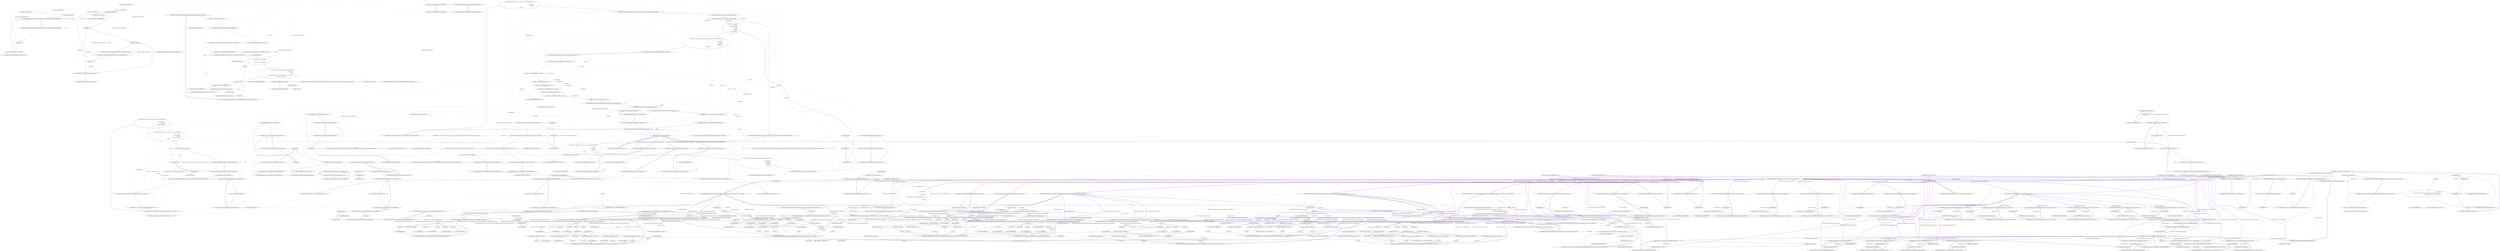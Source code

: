 digraph  {
n53 [label="Hangfire.Server.DelayedJobScheduler", span=""];
n0 [cluster="Hangfire.Server.DelayedJobScheduler.DelayedJobScheduler()", label="Entry Hangfire.Server.DelayedJobScheduler.DelayedJobScheduler()", span="67-67"];
n1 [cluster="Hangfire.Server.DelayedJobScheduler.DelayedJobScheduler()", label="Exit Hangfire.Server.DelayedJobScheduler.DelayedJobScheduler()", span="67-67"];
n2 [cluster="Hangfire.Server.DelayedJobScheduler.DelayedJobScheduler(System.TimeSpan)", label="Entry Hangfire.Server.DelayedJobScheduler.DelayedJobScheduler(System.TimeSpan)", span="77-77"];
n3 [cluster="Hangfire.Server.DelayedJobScheduler.DelayedJobScheduler(System.TimeSpan)", label="Exit Hangfire.Server.DelayedJobScheduler.DelayedJobScheduler(System.TimeSpan)", span="77-77"];
n4 [cluster="Hangfire.Server.DelayedJobScheduler.DelayedJobScheduler(System.TimeSpan, Hangfire.States.IBackgroundJobStateChanger)", label="Entry Hangfire.Server.DelayedJobScheduler.DelayedJobScheduler(System.TimeSpan, Hangfire.States.IBackgroundJobStateChanger)", span="88-88"];
n5 [cluster="Hangfire.Server.DelayedJobScheduler.DelayedJobScheduler(System.TimeSpan, Hangfire.States.IBackgroundJobStateChanger)", label="stateChanger == null", span="90-90"];
n7 [cluster="Hangfire.Server.DelayedJobScheduler.DelayedJobScheduler(System.TimeSpan, Hangfire.States.IBackgroundJobStateChanger)", label="_stateChanger = stateChanger", span="92-92"];
n8 [cluster="Hangfire.Server.DelayedJobScheduler.DelayedJobScheduler(System.TimeSpan, Hangfire.States.IBackgroundJobStateChanger)", label="_pollingDelay = pollingDelay", span="93-93"];
n6 [cluster="Hangfire.Server.DelayedJobScheduler.DelayedJobScheduler(System.TimeSpan, Hangfire.States.IBackgroundJobStateChanger)", label="throw new ArgumentNullException(''stateChanger'');", span="90-90"];
n9 [cluster="Hangfire.Server.DelayedJobScheduler.DelayedJobScheduler(System.TimeSpan, Hangfire.States.IBackgroundJobStateChanger)", label="Exit Hangfire.Server.DelayedJobScheduler.DelayedJobScheduler(System.TimeSpan, Hangfire.States.IBackgroundJobStateChanger)", span="88-88"];
n10 [cluster="System.ArgumentNullException.ArgumentNullException(string)", label="Entry System.ArgumentNullException.ArgumentNullException(string)", span="0-0"];
n11 [cluster="Hangfire.Server.DelayedJobScheduler.Execute(Hangfire.Server.BackgroundProcessContext)", label="Entry Hangfire.Server.DelayedJobScheduler.Execute(Hangfire.Server.BackgroundProcessContext)", span="101-101"];
n12 [cluster="Hangfire.Server.DelayedJobScheduler.Execute(Hangfire.Server.BackgroundProcessContext)", label="var jobsEnqueued = 0", span="103-103"];
n13 [cluster="Hangfire.Server.DelayedJobScheduler.Execute(Hangfire.Server.BackgroundProcessContext)", label="EnqueueNextScheduledJob(context)", span="105-105"];
n15 [cluster="Hangfire.Server.DelayedJobScheduler.Execute(Hangfire.Server.BackgroundProcessContext)", label="context.CancellationToken.IsCancellationRequested", span="109-109"];
n18 [cluster="Hangfire.Server.DelayedJobScheduler.Execute(Hangfire.Server.BackgroundProcessContext)", label="context.Sleep(_pollingDelay)", span="120-120"];
n14 [cluster="Hangfire.Server.DelayedJobScheduler.Execute(Hangfire.Server.BackgroundProcessContext)", label="jobsEnqueued++", span="107-107"];
n16 [cluster="Hangfire.Server.DelayedJobScheduler.Execute(Hangfire.Server.BackgroundProcessContext)", label="jobsEnqueued != 0", span="115-115"];
n17 [cluster="Hangfire.Server.DelayedJobScheduler.Execute(Hangfire.Server.BackgroundProcessContext)", label="Logger.InfoFormat(''{0} scheduled job(s) enqueued.'', jobsEnqueued)", span="117-117"];
n20 [cluster="Hangfire.Server.DelayedJobScheduler.EnqueueNextScheduledJob(Hangfire.Server.BackgroundProcessContext)", label="Entry Hangfire.Server.DelayedJobScheduler.EnqueueNextScheduledJob(Hangfire.Server.BackgroundProcessContext)", span="129-129"];
n21 [cluster="Hangfire.Logging.ILog.InfoFormat(string, params object[])", label="Entry Hangfire.Logging.ILog.InfoFormat(string, params object[])", span="210-210"];
n19 [cluster="Hangfire.Server.DelayedJobScheduler.Execute(Hangfire.Server.BackgroundProcessContext)", label="Exit Hangfire.Server.DelayedJobScheduler.Execute(Hangfire.Server.BackgroundProcessContext)", span="101-101"];
n22 [cluster="Hangfire.Server.BackgroundProcessContext.Sleep(System.TimeSpan)", label="Entry Hangfire.Server.BackgroundProcessContext.Sleep(System.TimeSpan)", span="23-23"];
n23 [cluster="Hangfire.Server.DelayedJobScheduler.ToString()", label="Entry Hangfire.Server.DelayedJobScheduler.ToString()", span="124-124"];
n24 [cluster="Hangfire.Server.DelayedJobScheduler.ToString()", label="return GetType().Name;", span="126-126"];
n25 [cluster="Hangfire.Server.DelayedJobScheduler.ToString()", label="Exit Hangfire.Server.DelayedJobScheduler.ToString()", span="124-124"];
n26 [cluster="object.GetType()", label="Entry object.GetType()", span="0-0"];
n27 [cluster="Hangfire.Server.DelayedJobScheduler.EnqueueNextScheduledJob(Hangfire.Server.BackgroundProcessContext)", label="var connection = context.Storage.GetConnection()", span="131-131"];
n34 [cluster="Hangfire.Server.DelayedJobScheduler.EnqueueNextScheduledJob(Hangfire.Server.BackgroundProcessContext)", label="var appliedState = _stateChanger.ChangeState(new StateChangeContext(\r\n                    context.Storage,\r\n                    connection,\r\n                    jobId,\r\n                    new EnqueuedState { Reason = String.Format(''Triggered by {0}'', ToString()) }, \r\n                    ScheduledState.StateName))", span="150-155"];
n28 [cluster="Hangfire.Server.DelayedJobScheduler.EnqueueNextScheduledJob(Hangfire.Server.BackgroundProcessContext)", label="connection.AcquireDistributedLock(''locks:schedulepoller'', DefaultLockTimeout)", span="132-132"];
n41 [cluster="Hangfire.JobStorage.GetConnection()", label="Entry Hangfire.JobStorage.GetConnection()", span="56-56"];
n30 [cluster="Hangfire.Server.DelayedJobScheduler.EnqueueNextScheduledJob(Hangfire.Server.BackgroundProcessContext)", label="var jobId = connection.GetFirstByLowestScoreFromSet(''schedule'', 0, timestamp)", span="137-137"];
n36 [cluster="Hangfire.Server.DelayedJobScheduler.EnqueueNextScheduledJob(Hangfire.Server.BackgroundProcessContext)", label="var transaction = connection.CreateWriteTransaction()", span="162-162"];
n29 [cluster="Hangfire.Server.DelayedJobScheduler.EnqueueNextScheduledJob(Hangfire.Server.BackgroundProcessContext)", label="var timestamp = JobHelper.ToTimestamp(DateTime.UtcNow)", span="134-134"];
n42 [cluster="Hangfire.Storage.IStorageConnection.AcquireDistributedLock(string, System.TimeSpan)", label="Entry Hangfire.Storage.IStorageConnection.AcquireDistributedLock(string, System.TimeSpan)", span="28-28"];
n43 [cluster="Hangfire.Common.JobHelper.ToTimestamp(System.DateTime)", label="Entry Hangfire.Common.JobHelper.ToTimestamp(System.DateTime)", span="57-57"];
n31 [cluster="Hangfire.Server.DelayedJobScheduler.EnqueueNextScheduledJob(Hangfire.Server.BackgroundProcessContext)", label="String.IsNullOrEmpty(jobId)", span="139-139"];
n44 [cluster="Hangfire.Storage.IStorageConnection.GetFirstByLowestScoreFromSet(string, double, double)", label="Entry Hangfire.Storage.IStorageConnection.GetFirstByLowestScoreFromSet(string, double, double)", span="57-57"];
n37 [cluster="Hangfire.Server.DelayedJobScheduler.EnqueueNextScheduledJob(Hangfire.Server.BackgroundProcessContext)", label="transaction.RemoveFromSet(''schedule'', jobId)", span="164-164"];
n32 [cluster="Hangfire.Server.DelayedJobScheduler.EnqueueNextScheduledJob(Hangfire.Server.BackgroundProcessContext)", label="return false;", span="142-142"];
n33 [cluster="Hangfire.Server.DelayedJobScheduler.EnqueueNextScheduledJob(Hangfire.Server.BackgroundProcessContext)", label="var enqueuedState = new EnqueuedState\r\n                {\r\n                    Reason = ''Triggered scheduled job''\r\n                }", span="145-148"];
n45 [cluster="string.IsNullOrEmpty(string)", label="Entry string.IsNullOrEmpty(string)", span="0-0"];
n46 [cluster="Hangfire.States.EnqueuedState.EnqueuedState()", label="Entry Hangfire.States.EnqueuedState.EnqueuedState()", span="87-87"];
n35 [cluster="Hangfire.Server.DelayedJobScheduler.EnqueueNextScheduledJob(Hangfire.Server.BackgroundProcessContext)", label="appliedState == null", span="157-157"];
n47 [cluster="Hangfire.States.StateChangeContext.StateChangeContext(Hangfire.JobStorage, Hangfire.Storage.IStorageConnection, string, Hangfire.States.IState, params string[])", label="Entry Hangfire.States.StateChangeContext.StateChangeContext(Hangfire.JobStorage, Hangfire.Storage.IStorageConnection, string, Hangfire.States.IState, params string[])", span="35-35"];
n48 [cluster="string.Format(string, object)", label="Entry string.Format(string, object)", span="0-0"];
n49 [cluster="Hangfire.States.IBackgroundJobStateChanger.ChangeState(Hangfire.States.StateChangeContext)", label="Entry Hangfire.States.IBackgroundJobStateChanger.ChangeState(Hangfire.States.StateChangeContext)", span="25-25"];
n39 [cluster="Hangfire.Server.DelayedJobScheduler.EnqueueNextScheduledJob(Hangfire.Server.BackgroundProcessContext)", label="return true;", span="169-169"];
n50 [cluster="Hangfire.Storage.IStorageConnection.CreateWriteTransaction()", label="Entry Hangfire.Storage.IStorageConnection.CreateWriteTransaction()", span="27-27"];
n38 [cluster="Hangfire.Server.DelayedJobScheduler.EnqueueNextScheduledJob(Hangfire.Server.BackgroundProcessContext)", label="transaction.Commit()", span="165-165"];
n51 [cluster="Hangfire.Storage.IWriteOnlyTransaction.RemoveFromSet(string, string)", label="Entry Hangfire.Storage.IWriteOnlyTransaction.RemoveFromSet(string, string)", span="43-43"];
n52 [cluster="Hangfire.Storage.IWriteOnlyTransaction.Commit()", label="Entry Hangfire.Storage.IWriteOnlyTransaction.Commit()", span="54-54"];
n40 [cluster="Hangfire.Server.DelayedJobScheduler.EnqueueNextScheduledJob(Hangfire.Server.BackgroundProcessContext)", label="Exit Hangfire.Server.DelayedJobScheduler.EnqueueNextScheduledJob(Hangfire.Server.BackgroundProcessContext)", span="129-129"];
d340 [cluster="Hangfire.Logging.LogProviders.Log4NetLogProvider.GetGetLoggerMethodCall()", color=green, community=0, label="2: MethodCallExpression methodCall = Expression.Call(null, method, new Expression[] { Expression.Constant(Assembly.GetEntryAssembly()), nameParam })", span="701-701"];
d338 [cluster="Hangfire.Logging.LogProviders.Log4NetLogProvider.GetGetLoggerMethodCall()", label="MethodInfo method = logManagerType.GetRuntimeMethod(''GetLogger'', new[] { typeof(string) })", span="699-699"];
d339 [cluster="Hangfire.Logging.LogProviders.Log4NetLogProvider.GetGetLoggerMethodCall()", label="ParameterExpression nameParam = Expression.Parameter(typeof(string), ''name'')", span="700-700"];
d341 [cluster="Hangfire.Logging.LogProviders.Log4NetLogProvider.GetGetLoggerMethodCall()", label="return Expression.Lambda<Func<string, object>>(methodCall, new[] { nameParam }).Compile();", span="702-702"];
d343 [cluster="System.Reflection.Assembly.GetEntryAssembly()", label="Entry System.Reflection.Assembly.GetEntryAssembly()", span="0-0"];
d344 [cluster="System.Linq.Expressions.Expression.Constant(object)", label="Entry System.Linq.Expressions.Expression.Constant(object)", span="0-0"];
d233 [cluster="System.Linq.Expressions.Expression.Call(System.Linq.Expressions.Expression, System.Reflection.MethodInfo, params System.Linq.Expressions.Expression[])", label="Entry System.Linq.Expressions.Expression.Call(System.Linq.Expressions.Expression, System.Reflection.MethodInfo, params System.Linq.Expressions.Expression[])", span="0-0"];
d337 [cluster="Hangfire.Logging.LogProviders.Log4NetLogProvider.GetGetLoggerMethodCall()", label="Type logManagerType = GetLogManagerType()", span="698-698"];
d231 [cluster="System.Type.GetRuntimeMethod(string, System.Type[])", label="Entry System.Type.GetRuntimeMethod(string, System.Type[])", span="0-0"];
d232 [cluster="System.Linq.Expressions.Expression.Parameter(System.Type, string)", label="Entry System.Linq.Expressions.Expression.Parameter(System.Type, string)", span="0-0"];
d342 [cluster="Hangfire.Logging.LogProviders.Log4NetLogProvider.GetGetLoggerMethodCall()", label="Exit Hangfire.Logging.LogProviders.Log4NetLogProvider.GetGetLoggerMethodCall()", span="696-696"];
d234 [cluster="System.Linq.Expressions.Expression.Lambda<TDelegate>(System.Linq.Expressions.Expression, params System.Linq.Expressions.ParameterExpression[])", label="Entry System.Linq.Expressions.Expression.Lambda<TDelegate>(System.Linq.Expressions.Expression, params System.Linq.Expressions.ParameterExpression[])", span="0-0"];
d235 [cluster="System.Linq.Expressions.Expression<TDelegate>.Compile()", label="Entry System.Linq.Expressions.Expression<TDelegate>.Compile()", span="0-0"];
d457 [cluster="Hangfire.Logging.LogProviders.SerilogLogProvider.SerilogLogger.SerilogLogger()", label="ConstantExpression propertyValuesParam = Expression.Constant(new object[0])", span="1086-1086"];
d228 [cluster="Hangfire.Logging.LogProviders.NLogLogProvider.GetGetLoggerMethodCall()", label="MethodCallExpression methodCall = Expression.Call(null, method, new Expression[] { nameParam })", span="519-519"];
d431 [cluster="Hangfire.Logging.LogProviders.SerilogLogProvider.GetForContextMethodCall()", label="MethodCallExpression methodCall = Expression.Call(null, method, new Expression[]\r\n            {\r\n                propertyNameParam, \r\n                valueParam,\r\n                destructureObjectsParam\r\n            })", span="1030-1035"];
d453 [cluster="Hangfire.Logging.LogProviders.SerilogLogProvider.SerilogLogger.SerilogLogger()", label="MethodCallExpression isEnabledMethodCall = Expression.Call(instanceCast, isEnabledMethodInfo, levelCast)", span="1075-1075"];
d462 [cluster="Hangfire.Logging.LogProviders.SerilogLogProvider.SerilogLogger.SerilogLogger()", label="writeMethodExp = Expression.Call(\r\n                    instanceCast,\r\n                    writeExceptionMethodInfo,\r\n                    levelCast,\r\n                    exceptionParam,\r\n                    messageParam,\r\n                    propertyValuesParam)", span="1105-1111"];
d327 [cluster="Hangfire.Logging.LogProviders.Log4NetLogProvider.GetGetLoggerMethodCall()", label="Entry Hangfire.Logging.LogProviders.Log4NetLogProvider.GetGetLoggerMethodCall()", span="696-696"];
d334 [cluster="Hangfire.Logging.LogProviders.Log4NetLogProvider.GetLogManagerType()", label="Entry Hangfire.Logging.LogProviders.Log4NetLogProvider.GetLogManagerType()", span="691-691"];
d226 [cluster="Hangfire.Logging.LogProviders.NLogLogProvider.GetGetLoggerMethodCall()", label="MethodInfo method = logManagerType.GetRuntimeMethod(''GetLogger'', new[] { typeof(string) })", span="517-517"];
d427 [cluster="Hangfire.Logging.LogProviders.SerilogLogProvider.GetForContextMethodCall()", label="MethodInfo method = logManagerType.GetRuntimeMethod(''ForContext'', new[] { typeof(string), typeof(object), typeof(bool) })", span="1026-1026"];
d448 [cluster="Hangfire.Logging.LogProviders.SerilogLogProvider.SerilogLogger.SerilogLogger()", label="MethodInfo isEnabledMethodInfo = loggerType.GetRuntimeMethod(''IsEnabled'', new Type[] { logEventTypeType })", span="1070-1070"];
d455 [cluster="Hangfire.Logging.LogProviders.SerilogLogProvider.SerilogLogger.SerilogLogger()", label="MethodInfo writeMethodInfo = loggerType.GetRuntimeMethod(''Write'', new[] { logEventTypeType, typeof(string), typeof(object[]) })", span="1084-1084"];
d460 [cluster="Hangfire.Logging.LogProviders.SerilogLogProvider.SerilogLogger.SerilogLogger()", label="MethodInfo writeExceptionMethodInfo = loggerType.GetRuntimeMethod(''Write'', new[]\r\n                {\r\n                    logEventTypeType,\r\n                    typeof(Exception), \r\n                    typeof(string),\r\n                    typeof(object[])\r\n                })", span="1097-1103"];
d227 [cluster="Hangfire.Logging.LogProviders.NLogLogProvider.GetGetLoggerMethodCall()", label="ParameterExpression nameParam = Expression.Parameter(typeof(string), ''name'')", span="518-518"];
d428 [cluster="Hangfire.Logging.LogProviders.SerilogLogProvider.GetForContextMethodCall()", label="ParameterExpression propertyNameParam = Expression.Parameter(typeof(string), ''propertyName'')", span="1027-1027"];
d429 [cluster="Hangfire.Logging.LogProviders.SerilogLogProvider.GetForContextMethodCall()", label="ParameterExpression valueParam = Expression.Parameter(typeof(object), ''value'')", span="1028-1028"];
d430 [cluster="Hangfire.Logging.LogProviders.SerilogLogProvider.GetForContextMethodCall()", label="ParameterExpression destructureObjectsParam = Expression.Parameter(typeof(bool), ''destructureObjects'')", span="1029-1029"];
d229 [cluster="Hangfire.Logging.LogProviders.NLogLogProvider.GetGetLoggerMethodCall()", label="return Expression.Lambda<Func<string, object>>(methodCall, new[] { nameParam }).Compile();", span="520-520"];
d432 [cluster="Hangfire.Logging.LogProviders.SerilogLogProvider.GetForContextMethodCall()", label="var func = Expression.Lambda<Func<string, object, bool, object>>(methodCall, new[]\r\n            {\r\n                propertyNameParam,\r\n                valueParam,\r\n                destructureObjectsParam\r\n            }).Compile()", span="1036-1041"];
d454 [cluster="Hangfire.Logging.LogProviders.SerilogLogProvider.SerilogLogger.SerilogLogger()", label="IsEnabled = Expression.Lambda<Func<object, object, bool>>(isEnabledMethodCall, new[]\r\n                {\r\n                    instanceParam,\r\n                    levelParam\r\n                }).Compile()", span="1076-1080"];
d459 [cluster="Hangfire.Logging.LogProviders.SerilogLogProvider.SerilogLogger.SerilogLogger()", label="Write = Expression.Lambda<Action<object, object, string>>(writeMethodExp, new[]\r\n                {\r\n                    instanceParam,\r\n                    levelParam,\r\n                    messageParam\r\n                }).Compile()", span="1088-1093"];
d463 [cluster="Hangfire.Logging.LogProviders.SerilogLogProvider.SerilogLogger.SerilogLogger()", label="WriteException = Expression.Lambda<Action<object, object, Exception, string>>(writeMethodExp, new[]\r\n                {\r\n                    instanceParam,\r\n                    levelParam,\r\n                    exceptionParam,\r\n                    messageParam,\r\n                }).Compile()", span="1112-1118"];
d456 [cluster="Hangfire.Logging.LogProviders.SerilogLogProvider.SerilogLogger.SerilogLogger()", label="ParameterExpression messageParam = Expression.Parameter(typeof(string))", span="1085-1085"];
d458 [cluster="Hangfire.Logging.LogProviders.SerilogLogProvider.SerilogLogger.SerilogLogger()", label="MethodCallExpression writeMethodExp = Expression.Call(instanceCast, writeMethodInfo, levelCast, messageParam, propertyValuesParam)", span="1087-1087"];
d452 [cluster="Hangfire.Logging.LogProviders.SerilogLogProvider.SerilogLogger.SerilogLogger()", label="UnaryExpression levelCast = Expression.Convert(levelParam, logEventTypeType)", span="1074-1074"];
d450 [cluster="Hangfire.Logging.LogProviders.SerilogLogProvider.SerilogLogger.SerilogLogger()", label="UnaryExpression instanceCast = Expression.Convert(instanceParam, loggerType)", span="1072-1072"];
d461 [cluster="Hangfire.Logging.LogProviders.SerilogLogProvider.SerilogLogger.SerilogLogger()", label="ParameterExpression exceptionParam = Expression.Parameter(typeof(Exception))", span="1104-1104"];
d324 [cluster="Hangfire.Logging.LogProviders.Log4NetLogProvider.Log4NetLogProvider()", label="_getLoggerByNameDelegate = GetGetLoggerMethodCall()", span="672-672"];
d332 [cluster="Hangfire.Logging.LogProviders.Log4NetLogProvider.IsLoggerAvailable()", label="return ProviderIsAvailableOverride && GetLogManagerType() != null;", span="688-688"];
d336 [cluster="Hangfire.Logging.LogProviders.Log4NetLogProvider.GetLogManagerType()", label="Exit Hangfire.Logging.LogProviders.Log4NetLogProvider.GetLogManagerType()", span="691-691"];
d335 [cluster="Hangfire.Logging.LogProviders.Log4NetLogProvider.GetLogManagerType()", label="return Type.GetType(''log4net.LogManager, log4net'');", span="693-693"];
d225 [cluster="Hangfire.Logging.LogProviders.NLogLogProvider.GetGetLoggerMethodCall()", label="Type logManagerType = GetLogManagerType()", span="516-516"];
d426 [cluster="Hangfire.Logging.LogProviders.SerilogLogProvider.GetForContextMethodCall()", label="Type logManagerType = GetLogManagerType()", span="1025-1025"];
d440 [cluster="Hangfire.Logging.LogProviders.SerilogLogProvider.SerilogLogger.SerilogLogger()", label="var logEventTypeType = Type.GetType(''Serilog.Events.LogEventLevel, Serilog'')", span="1060-1060"];
d447 [cluster="Hangfire.Logging.LogProviders.SerilogLogProvider.SerilogLogger.SerilogLogger()", label="var loggerType = Type.GetType(''Serilog.ILogger, Serilog'')", span="1069-1069"];
d449 [cluster="Hangfire.Logging.LogProviders.SerilogLogProvider.SerilogLogger.SerilogLogger()", label="ParameterExpression instanceParam = Expression.Parameter(typeof(object))", span="1071-1071"];
d230 [cluster="Hangfire.Logging.LogProviders.NLogLogProvider.GetGetLoggerMethodCall()", label="Exit Hangfire.Logging.LogProviders.NLogLogProvider.GetGetLoggerMethodCall()", span="514-514"];
d433 [cluster="Hangfire.Logging.LogProviders.SerilogLogProvider.GetForContextMethodCall()", label="return name => func(''Name'', name, false);", span="1042-1042"];
d436 [cluster="lambda expression", label="func(''Name'', name, false)", span="1042-1042"];
d451 [cluster="Hangfire.Logging.LogProviders.SerilogLogProvider.SerilogLogger.SerilogLogger()", label="ParameterExpression levelParam = Expression.Parameter(typeof(object))", span="1073-1073"];
d464 [cluster="Hangfire.Logging.LogProviders.SerilogLogProvider.SerilogLogger.SerilogLogger()", label="Exit Hangfire.Logging.LogProviders.SerilogLogProvider.SerilogLogger.SerilogLogger()", span="1058-1058"];
d466 [cluster="System.Linq.Expressions.Expression.Parameter(System.Type)", label="Entry System.Linq.Expressions.Expression.Parameter(System.Type)", span="0-0"];
d468 [cluster="System.Linq.Expressions.Expression.Call(System.Linq.Expressions.Expression, System.Reflection.MethodInfo, System.Linq.Expressions.Expression, System.Linq.Expressions.Expression, System.Linq.Expressions.Expression)", label="Entry System.Linq.Expressions.Expression.Call(System.Linq.Expressions.Expression, System.Reflection.MethodInfo, System.Linq.Expressions.Expression, System.Linq.Expressions.Expression, System.Linq.Expressions.Expression)", span="0-0"];
d467 [cluster="System.Linq.Expressions.Expression.Convert(System.Linq.Expressions.Expression, System.Type)", label="Entry System.Linq.Expressions.Expression.Convert(System.Linq.Expressions.Expression, System.Type)", span="0-0"];
d588 [label="Hangfire.Logging.LogProviders.Log4NetLogProvider", span=""];
d322 [cluster="Hangfire.Logging.LogProviders.Log4NetLogProvider.Log4NetLogProvider()", label="!IsLoggerAvailable()", span="668-668"];
d325 [cluster="Hangfire.Logging.LogProviders.Log4NetLogProvider.Log4NetLogProvider()", label="Exit Hangfire.Logging.LogProviders.Log4NetLogProvider.Log4NetLogProvider()", span="666-666"];
d326 [cluster="Hangfire.Logging.LogProviders.Log4NetLogProvider.IsLoggerAvailable()", label="Entry Hangfire.Logging.LogProviders.Log4NetLogProvider.IsLoggerAvailable()", span="686-686"];
d333 [cluster="Hangfire.Logging.LogProviders.Log4NetLogProvider.IsLoggerAvailable()", label="Exit Hangfire.Logging.LogProviders.Log4NetLogProvider.IsLoggerAvailable()", span="686-686"];
d224 [cluster="System.Type.GetType(string)", label="Entry System.Type.GetType(string)", span="0-0"];
d213 [cluster="Hangfire.Logging.LogProviders.NLogLogProvider.GetGetLoggerMethodCall()", label="Entry Hangfire.Logging.LogProviders.NLogLogProvider.GetGetLoggerMethodCall()", span="514-514"];
d221 [cluster="Hangfire.Logging.LogProviders.NLogLogProvider.GetLogManagerType()", label="Entry Hangfire.Logging.LogProviders.NLogLogProvider.GetLogManagerType()", span="509-509"];
d416 [cluster="Hangfire.Logging.LogProviders.SerilogLogProvider.GetForContextMethodCall()", label="Entry Hangfire.Logging.LogProviders.SerilogLogProvider.GetForContextMethodCall()", span="1023-1023"];
d423 [cluster="Hangfire.Logging.LogProviders.SerilogLogProvider.GetLogManagerType()", label="Entry Hangfire.Logging.LogProviders.SerilogLogProvider.GetLogManagerType()", span="1018-1018"];
d439 [cluster="Hangfire.Logging.LogProviders.SerilogLogProvider.SerilogLogger.SerilogLogger()", label="Entry Hangfire.Logging.LogProviders.SerilogLogProvider.SerilogLogger.SerilogLogger()", span="1058-1058"];
d441 [cluster="Hangfire.Logging.LogProviders.SerilogLogProvider.SerilogLogger.SerilogLogger()", label="DebugLevel = Enum.Parse(logEventTypeType, ''Debug'')", span="1061-1061"];
d442 [cluster="Hangfire.Logging.LogProviders.SerilogLogProvider.SerilogLogger.SerilogLogger()", label="ErrorLevel = Enum.Parse(logEventTypeType, ''Error'')", span="1062-1062"];
d443 [cluster="Hangfire.Logging.LogProviders.SerilogLogProvider.SerilogLogger.SerilogLogger()", label="FatalLevel = Enum.Parse(logEventTypeType, ''Fatal'')", span="1063-1063"];
d444 [cluster="Hangfire.Logging.LogProviders.SerilogLogProvider.SerilogLogger.SerilogLogger()", label="InformationLevel = Enum.Parse(logEventTypeType, ''Information'')", span="1064-1064"];
d445 [cluster="Hangfire.Logging.LogProviders.SerilogLogProvider.SerilogLogger.SerilogLogger()", label="VerboseLevel = Enum.Parse(logEventTypeType, ''Verbose'')", span="1065-1065"];
d446 [cluster="Hangfire.Logging.LogProviders.SerilogLogProvider.SerilogLogger.SerilogLogger()", label="WarningLevel = Enum.Parse(logEventTypeType, ''Warning'')", span="1066-1066"];
d434 [cluster="Hangfire.Logging.LogProviders.SerilogLogProvider.GetForContextMethodCall()", label="Exit Hangfire.Logging.LogProviders.SerilogLogProvider.GetForContextMethodCall()", span="1023-1023"];
d591 [label=func, span=""];
d435 [cluster="lambda expression", label="Entry lambda expression", span="1042-1042"];
d437 [cluster="lambda expression", label="Exit lambda expression", span="1042-1042"];
d438 [cluster="System.Func<T1, T2, T3, TResult>.Invoke(T1, T2, T3)", label="Entry System.Func<T1, T2, T3, TResult>.Invoke(T1, T2, T3)", span="0-0"];
d329 [cluster="Hangfire.Logging.LogProviders.Log4NetLogProvider.GetLogger(string)", label="return new Log4NetLogger(_getLoggerByNameDelegate(name));", span="683-683"];
d174 [cluster="Hangfire.Logging.LogProviders.Log4NetLogProvider.Log4NetLogProvider()", label="Entry Hangfire.Logging.LogProviders.Log4NetLogProvider.Log4NetLogProvider()", span="666-666"];
d323 [cluster="Hangfire.Logging.LogProviders.Log4NetLogProvider.Log4NetLogProvider()", label="throw new InvalidOperationException(''log4net.LogManager not found'');", span="670-670"];
d222 [cluster="Hangfire.Logging.LogProviders.NLogLogProvider.GetLogManagerType()", label="return Type.GetType(''NLog.LogManager, NLog'');", span="511-511"];
d424 [cluster="Hangfire.Logging.LogProviders.SerilogLogProvider.GetLogManagerType()", label="return Type.GetType(''Serilog.Log, Serilog'');", span="1020-1020"];
d209 [cluster="Hangfire.Logging.LogProviders.NLogLogProvider.NLogLogProvider()", label="_getLoggerByNameDelegate = GetGetLoggerMethodCall()", span="490-490"];
d219 [cluster="Hangfire.Logging.LogProviders.NLogLogProvider.IsLoggerAvailable()", label="return ProviderIsAvailableOverride && GetLogManagerType() != null;", span="506-506"];
d223 [cluster="Hangfire.Logging.LogProviders.NLogLogProvider.GetLogManagerType()", label="Exit Hangfire.Logging.LogProviders.NLogLogProvider.GetLogManagerType()", span="509-509"];
d413 [cluster="Hangfire.Logging.LogProviders.SerilogLogProvider.SerilogLogProvider()", label="_getLoggerByNameDelegate = GetForContextMethodCall()", span="999-999"];
d421 [cluster="Hangfire.Logging.LogProviders.SerilogLogProvider.IsLoggerAvailable()", label="return ProviderIsAvailableOverride && GetLogManagerType() != null;", span="1015-1015"];
d425 [cluster="Hangfire.Logging.LogProviders.SerilogLogProvider.GetLogManagerType()", label="Exit Hangfire.Logging.LogProviders.SerilogLogProvider.GetLogManagerType()", span="1018-1018"];
d465 [cluster="System.Enum.Parse(System.Type, string)", label="Entry System.Enum.Parse(System.Type, string)", span="0-0"];
d328 [cluster="Hangfire.Logging.LogProviders.Log4NetLogProvider.GetLogger(string)", label="Entry Hangfire.Logging.LogProviders.Log4NetLogProvider.GetLogger(string)", span="681-681"];
d330 [cluster="Hangfire.Logging.LogProviders.Log4NetLogProvider.GetLogger(string)", label="Exit Hangfire.Logging.LogProviders.Log4NetLogProvider.GetLogger(string)", span="681-681"];
d331 [cluster="Hangfire.Logging.LogProviders.Log4NetLogProvider.Log4NetLogger.Log4NetLogger(dynamic)", label="Entry Hangfire.Logging.LogProviders.Log4NetLogProvider.Log4NetLogger.Log4NetLogger(dynamic)", span="709-709"];
d218 [cluster="System.Func<T, TResult>.Invoke(T)", label="Entry System.Func<T, TResult>.Invoke(T)", span="0-0"];
d172 [cluster="lambda expression", label="new Log4NetLogProvider()", span="391-391"];
d212 [cluster="System.InvalidOperationException.InvalidOperationException(string)", label="Entry System.InvalidOperationException.InvalidOperationException(string)", span="0-0"];
d586 [label="Hangfire.Logging.LogProviders.NLogLogProvider", span=""];
d207 [cluster="Hangfire.Logging.LogProviders.NLogLogProvider.NLogLogProvider()", label="!IsLoggerAvailable()", span="486-486"];
d210 [cluster="Hangfire.Logging.LogProviders.NLogLogProvider.NLogLogProvider()", label="Exit Hangfire.Logging.LogProviders.NLogLogProvider.NLogLogProvider()", span="484-484"];
d211 [cluster="Hangfire.Logging.LogProviders.NLogLogProvider.IsLoggerAvailable()", label="Entry Hangfire.Logging.LogProviders.NLogLogProvider.IsLoggerAvailable()", span="504-504"];
d220 [cluster="Hangfire.Logging.LogProviders.NLogLogProvider.IsLoggerAvailable()", label="Exit Hangfire.Logging.LogProviders.NLogLogProvider.IsLoggerAvailable()", span="504-504"];
d590 [label="Hangfire.Logging.LogProviders.SerilogLogProvider", span=""];
d411 [cluster="Hangfire.Logging.LogProviders.SerilogLogProvider.SerilogLogProvider()", label="!IsLoggerAvailable()", span="995-995"];
d414 [cluster="Hangfire.Logging.LogProviders.SerilogLogProvider.SerilogLogProvider()", label="Exit Hangfire.Logging.LogProviders.SerilogLogProvider.SerilogLogProvider()", span="993-993"];
d415 [cluster="Hangfire.Logging.LogProviders.SerilogLogProvider.IsLoggerAvailable()", label="Entry Hangfire.Logging.LogProviders.SerilogLogProvider.IsLoggerAvailable()", span="1013-1013"];
d422 [cluster="Hangfire.Logging.LogProviders.SerilogLogProvider.IsLoggerAvailable()", label="Exit Hangfire.Logging.LogProviders.SerilogLogProvider.IsLoggerAvailable()", span="1013-1013"];
d145 [cluster="Hangfire.Logging.ILogProvider.GetLogger(string)", label="Entry Hangfire.Logging.ILogProvider.GetLogger(string)", span="319-319"];
d346 [cluster="Hangfire.Logging.LogProviders.Log4NetLogProvider.Log4NetLogger.Log4NetLogger(dynamic)", label="Exit Hangfire.Logging.LogProviders.Log4NetLogProvider.Log4NetLogger.Log4NetLogger(dynamic)", span="709-709"];
d345 [cluster="Hangfire.Logging.LogProviders.Log4NetLogProvider.Log4NetLogger.Log4NetLogger(dynamic)", label="_logger = logger", span="711-711"];
d215 [cluster="Hangfire.Logging.LogProviders.NLogLogProvider.GetLogger(string)", label="return new NLogLogger(_getLoggerByNameDelegate(name));", span="501-501"];
d418 [cluster="Hangfire.Logging.LogProviders.SerilogLogProvider.GetLogger(string)", label="return new SerilogLogger(_getLoggerByNameDelegate(name));", span="1010-1010"];
d171 [cluster="lambda expression", label="Entry lambda expression", span="391-391"];
d173 [cluster="lambda expression", label="Exit lambda expression", span="391-391"];
d208 [cluster="Hangfire.Logging.LogProviders.NLogLogProvider.NLogLogProvider()", label="throw new InvalidOperationException(''NLog.LogManager not found'');", span="488-488"];
d412 [cluster="Hangfire.Logging.LogProviders.SerilogLogProvider.SerilogLogProvider()", label="throw new InvalidOperationException(''Serilog.Log not found'');", span="997-997"];
d170 [cluster="Hangfire.Logging.LogProviders.NLogLogProvider.NLogLogProvider()", label="Entry Hangfire.Logging.LogProviders.NLogLogProvider.NLogLogProvider()", span="484-484"];
d166 [cluster="Hangfire.Logging.LogProviders.SerilogLogProvider.SerilogLogProvider()", label="Entry Hangfire.Logging.LogProviders.SerilogLogProvider.SerilogLogProvider()", span="993-993"];
d146 [cluster="Hangfire.Logging.ILogProvider.GetLogger(string)", label="Exit Hangfire.Logging.ILogProvider.GetLogger(string)", span="319-319"];
d155 [cluster="Hangfire.Logging.LogProvider.GetLogger(string)", label="return logProvider == null ? new NoOpLogger() : (ILog)new LoggerExecutionWrapper(logProvider.GetLogger(name));", span="370-370"];
d214 [cluster="Hangfire.Logging.LogProviders.NLogLogProvider.GetLogger(string)", label="Entry Hangfire.Logging.LogProviders.NLogLogProvider.GetLogger(string)", span="499-499"];
d417 [cluster="Hangfire.Logging.LogProviders.SerilogLogProvider.GetLogger(string)", label="Entry Hangfire.Logging.LogProviders.SerilogLogProvider.GetLogger(string)", span="1008-1008"];
d537 [cluster="Hangfire.Logging.LogProviders.ColouredConsoleLogProvider.GetLogger(string)", label="Entry Hangfire.Logging.LogProviders.ColouredConsoleLogProvider.GetLogger(string)", span="1380-1380"];
d153 [cluster="Hangfire.Logging.LogProvider.GetLogger(string)", label="Entry Hangfire.Logging.LogProvider.GetLogger(string)", span="367-367"];
d589 [label="Hangfire.Logging.LogProviders.Log4NetLogProvider.Log4NetLogger", span=""];
d216 [cluster="Hangfire.Logging.LogProviders.NLogLogProvider.GetLogger(string)", label="Exit Hangfire.Logging.LogProviders.NLogLogProvider.GetLogger(string)", span="499-499"];
d217 [cluster="Hangfire.Logging.LogProviders.NLogLogProvider.NLogLogger.NLogLogger(dynamic)", label="Entry Hangfire.Logging.LogProviders.NLogLogProvider.NLogLogger.NLogLogger(dynamic)", span="527-527"];
d419 [cluster="Hangfire.Logging.LogProviders.SerilogLogProvider.GetLogger(string)", label="Exit Hangfire.Logging.LogProviders.SerilogLogProvider.GetLogger(string)", span="1008-1008"];
d420 [cluster="Hangfire.Logging.LogProviders.SerilogLogProvider.SerilogLogger.SerilogLogger(object)", label="Entry Hangfire.Logging.LogProviders.SerilogLogProvider.SerilogLogger.SerilogLogger(object)", span="1121-1121"];
d168 [cluster="lambda expression", label="new NLogLogProvider()", span="390-390"];
d164 [cluster="lambda expression", label="new SerilogLogProvider()", span="389-389"];
d154 [cluster="Hangfire.Logging.LogProvider.GetLogger(string)", label="ILogProvider logProvider = _currentLogProvider ?? ResolveLogProvider()", span="369-369"];
d156 [cluster="Hangfire.Logging.LogProvider.GetLogger(string)", label="Exit Hangfire.Logging.LogProvider.GetLogger(string)", span="367-367"];
d158 [cluster="Hangfire.Logging.LogProvider.NoOpLogger.NoOpLogger()", label="Entry Hangfire.Logging.LogProvider.NoOpLogger.NoOpLogger()", span="421-421"];
d159 [cluster="Hangfire.Logging.LoggerExecutionWrapper.LoggerExecutionWrapper(Hangfire.Logging.ILog)", label="Entry Hangfire.Logging.LoggerExecutionWrapper.LoggerExecutionWrapper(Hangfire.Logging.ILog)", span="440-440"];
d539 [cluster="Hangfire.Logging.LogProviders.ColouredConsoleLogProvider.GetLogger(string)", label="Exit Hangfire.Logging.LogProviders.ColouredConsoleLogProvider.GetLogger(string)", span="1380-1380"];
d538 [cluster="Hangfire.Logging.LogProviders.ColouredConsoleLogProvider.GetLogger(string)", label="return new ColouredConsoleLogger(name);", span="1382-1382"];
d150 [cluster="Hangfire.Logging.LogProvider.GetLogger(System.Type)", label="Entry Hangfire.Logging.LogProvider.GetLogger(System.Type)", span="357-357"];
d151 [cluster="Hangfire.Logging.LogProvider.GetLogger(System.Type)", label="return GetLogger(type.FullName);", span="359-359"];
d349 [cluster="Hangfire.Logging.LogProviders.Log4NetLogProvider.Log4NetLogger.Log(Hangfire.Logging.LogLevel, System.Func<string>, System.Exception)", label="return IsLogLevelEnable(logLevel);", span="718-718"];
d351 [cluster="Hangfire.Logging.LogProviders.Log4NetLogProvider.Log4NetLogger.Log(Hangfire.Logging.LogLevel, System.Func<string>, System.Exception)", label="return LogException(logLevel, messageFunc, exception);", span="722-722"];
d354 [cluster="Hangfire.Logging.LogProviders.Log4NetLogProvider.Log4NetLogger.Log(Hangfire.Logging.LogLevel, System.Func<string>, System.Exception)", label="_logger.IsInfoEnabled", span="727-727"];
d355 [cluster="Hangfire.Logging.LogProviders.Log4NetLogProvider.Log4NetLogger.Log(Hangfire.Logging.LogLevel, System.Func<string>, System.Exception)", label="_logger.Info(messageFunc())", span="729-729"];
d358 [cluster="Hangfire.Logging.LogProviders.Log4NetLogProvider.Log4NetLogger.Log(Hangfire.Logging.LogLevel, System.Func<string>, System.Exception)", label="_logger.IsWarnEnabled", span="734-734"];
d359 [cluster="Hangfire.Logging.LogProviders.Log4NetLogProvider.Log4NetLogger.Log(Hangfire.Logging.LogLevel, System.Func<string>, System.Exception)", label="_logger.Warn(messageFunc())", span="736-736"];
d362 [cluster="Hangfire.Logging.LogProviders.Log4NetLogProvider.Log4NetLogger.Log(Hangfire.Logging.LogLevel, System.Func<string>, System.Exception)", label="_logger.IsErrorEnabled", span="741-741"];
d363 [cluster="Hangfire.Logging.LogProviders.Log4NetLogProvider.Log4NetLogger.Log(Hangfire.Logging.LogLevel, System.Func<string>, System.Exception)", label="_logger.Error(messageFunc())", span="743-743"];
d366 [cluster="Hangfire.Logging.LogProviders.Log4NetLogProvider.Log4NetLogger.Log(Hangfire.Logging.LogLevel, System.Func<string>, System.Exception)", label="_logger.IsFatalEnabled", span="748-748"];
d367 [cluster="Hangfire.Logging.LogProviders.Log4NetLogProvider.Log4NetLogger.Log(Hangfire.Logging.LogLevel, System.Func<string>, System.Exception)", label="_logger.Fatal(messageFunc())", span="750-750"];
d369 [cluster="Hangfire.Logging.LogProviders.Log4NetLogProvider.Log4NetLogger.Log(Hangfire.Logging.LogLevel, System.Func<string>, System.Exception)", label="_logger.IsDebugEnabled", span="755-755"];
d370 [cluster="Hangfire.Logging.LogProviders.Log4NetLogProvider.Log4NetLogger.Log(Hangfire.Logging.LogLevel, System.Func<string>, System.Exception)", label="_logger.Debug(messageFunc())", span="757-757"];
d378 [cluster="Hangfire.Logging.LogProviders.Log4NetLogProvider.Log4NetLogger.LogException(Hangfire.Logging.LogLevel, System.Func<string>, System.Exception)", label="_logger.IsDebugEnabled", span="770-770"];
d379 [cluster="Hangfire.Logging.LogProviders.Log4NetLogProvider.Log4NetLogger.LogException(Hangfire.Logging.LogLevel, System.Func<string>, System.Exception)", label="_logger.Info(messageFunc(), exception)", span="772-772"];
d382 [cluster="Hangfire.Logging.LogProviders.Log4NetLogProvider.Log4NetLogger.LogException(Hangfire.Logging.LogLevel, System.Func<string>, System.Exception)", label="_logger.IsWarnEnabled", span="777-777"];
d383 [cluster="Hangfire.Logging.LogProviders.Log4NetLogProvider.Log4NetLogger.LogException(Hangfire.Logging.LogLevel, System.Func<string>, System.Exception)", label="_logger.Warn(messageFunc(), exception)", span="779-779"];
d386 [cluster="Hangfire.Logging.LogProviders.Log4NetLogProvider.Log4NetLogger.LogException(Hangfire.Logging.LogLevel, System.Func<string>, System.Exception)", label="_logger.IsErrorEnabled", span="784-784"];
d387 [cluster="Hangfire.Logging.LogProviders.Log4NetLogProvider.Log4NetLogger.LogException(Hangfire.Logging.LogLevel, System.Func<string>, System.Exception)", label="_logger.Error(messageFunc(), exception)", span="786-786"];
d390 [cluster="Hangfire.Logging.LogProviders.Log4NetLogProvider.Log4NetLogger.LogException(Hangfire.Logging.LogLevel, System.Func<string>, System.Exception)", label="_logger.IsFatalEnabled", span="791-791"];
d391 [cluster="Hangfire.Logging.LogProviders.Log4NetLogProvider.Log4NetLogger.LogException(Hangfire.Logging.LogLevel, System.Func<string>, System.Exception)", label="_logger.Fatal(messageFunc(), exception)", span="793-793"];
d393 [cluster="Hangfire.Logging.LogProviders.Log4NetLogProvider.Log4NetLogger.LogException(Hangfire.Logging.LogLevel, System.Func<string>, System.Exception)", label="_logger.IsDebugEnabled", span="798-798"];
d394 [cluster="Hangfire.Logging.LogProviders.Log4NetLogProvider.Log4NetLogger.LogException(Hangfire.Logging.LogLevel, System.Func<string>, System.Exception)", label="_logger.Debug(messageFunc(), exception)", span="800-800"];
d400 [cluster="Hangfire.Logging.LogProviders.Log4NetLogProvider.Log4NetLogger.IsLogLevelEnable(Hangfire.Logging.LogLevel)", label="return _logger.IsDebugEnabled;", span="813-813"];
d402 [cluster="Hangfire.Logging.LogProviders.Log4NetLogProvider.Log4NetLogger.IsLogLevelEnable(Hangfire.Logging.LogLevel)", label="return _logger.IsInfoEnabled;", span="815-815"];
d404 [cluster="Hangfire.Logging.LogProviders.Log4NetLogProvider.Log4NetLogger.IsLogLevelEnable(Hangfire.Logging.LogLevel)", label="return _logger.IsWarnEnabled;", span="817-817"];
d406 [cluster="Hangfire.Logging.LogProviders.Log4NetLogProvider.Log4NetLogger.IsLogLevelEnable(Hangfire.Logging.LogLevel)", label="return _logger.IsErrorEnabled;", span="819-819"];
d408 [cluster="Hangfire.Logging.LogProviders.Log4NetLogProvider.Log4NetLogger.IsLogLevelEnable(Hangfire.Logging.LogLevel)", label="return _logger.IsFatalEnabled;", span="821-821"];
d409 [cluster="Hangfire.Logging.LogProviders.Log4NetLogProvider.Log4NetLogger.IsLogLevelEnable(Hangfire.Logging.LogLevel)", label="return _logger.IsDebugEnabled;", span="823-823"];
d237 [cluster="Hangfire.Logging.LogProviders.NLogLogProvider.NLogLogger.NLogLogger(dynamic)", label="Exit Hangfire.Logging.LogProviders.NLogLogProvider.NLogLogger.NLogLogger(dynamic)", span="527-527"];
d236 [cluster="Hangfire.Logging.LogProviders.NLogLogProvider.NLogLogger.NLogLogger(dynamic)", label="_logger = logger", span="529-529"];
d470 [cluster="Hangfire.Logging.LogProviders.SerilogLogProvider.SerilogLogger.SerilogLogger(object)", label="Exit Hangfire.Logging.LogProviders.SerilogLogProvider.SerilogLogger.SerilogLogger(object)", span="1121-1121"];
d469 [cluster="Hangfire.Logging.LogProviders.SerilogLogProvider.SerilogLogger.SerilogLogger(object)", label="_logger = logger", span="1123-1123"];
d167 [cluster="lambda expression", label="Entry lambda expression", span="390-390"];
d169 [cluster="lambda expression", label="Exit lambda expression", span="390-390"];
d163 [cluster="lambda expression", label="Entry lambda expression", span="389-389"];
d165 [cluster="lambda expression", label="Exit lambda expression", span="389-389"];
d157 [cluster="Hangfire.Logging.LogProvider.ResolveLogProvider()", label="Entry Hangfire.Logging.LogProvider.ResolveLogProvider()", span="399-399"];
d190 [cluster="Hangfire.Logging.LoggerExecutionWrapper.LoggerExecutionWrapper(Hangfire.Logging.ILog)", label="Exit Hangfire.Logging.LoggerExecutionWrapper.LoggerExecutionWrapper(Hangfire.Logging.ILog)", span="440-440"];
d189 [cluster="Hangfire.Logging.LoggerExecutionWrapper.LoggerExecutionWrapper(Hangfire.Logging.ILog)", label="_logger = logger", span="442-442"];
d540 [cluster="Hangfire.Logging.LogProviders.ColouredConsoleLogProvider.ColouredConsoleLogger.ColouredConsoleLogger(string)", label="Entry Hangfire.Logging.LogProviders.ColouredConsoleLogProvider.ColouredConsoleLogger.ColouredConsoleLogger(string)", span="1435-1435"];
d147 [cluster="Hangfire.Logging.LogProvider.For<T>()", label="Entry Hangfire.Logging.LogProvider.For<T>()", span="335-335"];
d148 [cluster="Hangfire.Logging.LogProvider.For<T>()", label="return GetLogger(typeof(T));", span="337-337"];
d152 [cluster="Hangfire.Logging.LogProvider.GetLogger(System.Type)", label="Exit Hangfire.Logging.LogProvider.GetLogger(System.Type)", span="357-357"];
d347 [cluster="Hangfire.Logging.LogProviders.Log4NetLogProvider.Log4NetLogger.Log(Hangfire.Logging.LogLevel, System.Func<string>, System.Exception)", label="Entry Hangfire.Logging.LogProviders.Log4NetLogProvider.Log4NetLogger.Log(Hangfire.Logging.LogLevel, System.Func<string>, System.Exception)", span="714-714"];
d348 [cluster="Hangfire.Logging.LogProviders.Log4NetLogProvider.Log4NetLogger.Log(Hangfire.Logging.LogLevel, System.Func<string>, System.Exception)", label="messageFunc == null", span="716-716"];
d373 [cluster="Hangfire.Logging.LogProviders.Log4NetLogProvider.Log4NetLogger.Log(Hangfire.Logging.LogLevel, System.Func<string>, System.Exception)", label="Exit Hangfire.Logging.LogProviders.Log4NetLogProvider.Log4NetLogger.Log(Hangfire.Logging.LogLevel, System.Func<string>, System.Exception)", span="714-714"];
d374 [cluster="Hangfire.Logging.LogProviders.Log4NetLogProvider.Log4NetLogger.IsLogLevelEnable(Hangfire.Logging.LogLevel)", label="Entry Hangfire.Logging.LogProviders.Log4NetLogProvider.Log4NetLogger.IsLogLevelEnable(Hangfire.Logging.LogLevel)", span="808-808"];
d350 [cluster="Hangfire.Logging.LogProviders.Log4NetLogProvider.Log4NetLogger.Log(Hangfire.Logging.LogLevel, System.Func<string>, System.Exception)", label="exception != null", span="720-720"];
d375 [cluster="Hangfire.Logging.LogProviders.Log4NetLogProvider.Log4NetLogger.LogException(Hangfire.Logging.LogLevel, System.Func<string>, System.Exception)", label="Entry Hangfire.Logging.LogProviders.Log4NetLogProvider.Log4NetLogger.LogException(Hangfire.Logging.LogLevel, System.Func<string>, System.Exception)", span="765-765"];
d353 [cluster="Hangfire.Logging.LogProviders.Log4NetLogProvider.Log4NetLogger.Log(Hangfire.Logging.LogLevel, System.Func<string>, System.Exception)", label="LogLevel.Info", span="726-726"];
d372 [cluster="Hangfire.Logging.LogProviders.Log4NetLogProvider.Log4NetLogger.Log(Hangfire.Logging.LogLevel, System.Func<string>, System.Exception)", label="return false;", span="762-762"];
d356 [cluster="Hangfire.Logging.LogProviders.Log4NetLogProvider.Log4NetLogger.Log(Hangfire.Logging.LogLevel, System.Func<string>, System.Exception)", label="return true;", span="730-730"];
d203 [cluster="System.Func<TResult>.Invoke()", label="Entry System.Func<TResult>.Invoke()", span="0-0"];
d272 [cluster="Unk.Info", label="Entry Unk.Info", span=""];
d357 [cluster="Hangfire.Logging.LogProviders.Log4NetLogProvider.Log4NetLogger.Log(Hangfire.Logging.LogLevel, System.Func<string>, System.Exception)", label="LogLevel.Warn", span="733-733"];
d360 [cluster="Hangfire.Logging.LogProviders.Log4NetLogProvider.Log4NetLogger.Log(Hangfire.Logging.LogLevel, System.Func<string>, System.Exception)", label="return true;", span="737-737"];
d273 [cluster="Unk.Warn", label="Entry Unk.Warn", span=""];
d361 [cluster="Hangfire.Logging.LogProviders.Log4NetLogProvider.Log4NetLogger.Log(Hangfire.Logging.LogLevel, System.Func<string>, System.Exception)", label="LogLevel.Error", span="740-740"];
d364 [cluster="Hangfire.Logging.LogProviders.Log4NetLogProvider.Log4NetLogger.Log(Hangfire.Logging.LogLevel, System.Func<string>, System.Exception)", label="return true;", span="744-744"];
d274 [cluster="Unk.Error", label="Entry Unk.Error", span=""];
d365 [cluster="Hangfire.Logging.LogProviders.Log4NetLogProvider.Log4NetLogger.Log(Hangfire.Logging.LogLevel, System.Func<string>, System.Exception)", label="LogLevel.Fatal", span="747-747"];
d368 [cluster="Hangfire.Logging.LogProviders.Log4NetLogProvider.Log4NetLogger.Log(Hangfire.Logging.LogLevel, System.Func<string>, System.Exception)", label="return true;", span="751-751"];
d275 [cluster="Unk.Fatal", label="Entry Unk.Fatal", span=""];
d352 [cluster="Hangfire.Logging.LogProviders.Log4NetLogProvider.Log4NetLogger.Log(Hangfire.Logging.LogLevel, System.Func<string>, System.Exception)", label=logLevel, span="724-724"];
d371 [cluster="Hangfire.Logging.LogProviders.Log4NetLogProvider.Log4NetLogger.Log(Hangfire.Logging.LogLevel, System.Func<string>, System.Exception)", label="return true;", span="758-758"];
d271 [cluster="Unk.Debug", label="Entry Unk.Debug", span=""];
d377 [cluster="Hangfire.Logging.LogProviders.Log4NetLogProvider.Log4NetLogger.LogException(Hangfire.Logging.LogLevel, System.Func<string>, System.Exception)", label="LogLevel.Info", span="769-769"];
d396 [cluster="Hangfire.Logging.LogProviders.Log4NetLogProvider.Log4NetLogger.LogException(Hangfire.Logging.LogLevel, System.Func<string>, System.Exception)", label="return false;", span="805-805"];
d380 [cluster="Hangfire.Logging.LogProviders.Log4NetLogProvider.Log4NetLogger.LogException(Hangfire.Logging.LogLevel, System.Func<string>, System.Exception)", label="return true;", span="773-773"];
d381 [cluster="Hangfire.Logging.LogProviders.Log4NetLogProvider.Log4NetLogger.LogException(Hangfire.Logging.LogLevel, System.Func<string>, System.Exception)", label="LogLevel.Warn", span="776-776"];
d384 [cluster="Hangfire.Logging.LogProviders.Log4NetLogProvider.Log4NetLogger.LogException(Hangfire.Logging.LogLevel, System.Func<string>, System.Exception)", label="return true;", span="780-780"];
d385 [cluster="Hangfire.Logging.LogProviders.Log4NetLogProvider.Log4NetLogger.LogException(Hangfire.Logging.LogLevel, System.Func<string>, System.Exception)", label="LogLevel.Error", span="783-783"];
d388 [cluster="Hangfire.Logging.LogProviders.Log4NetLogProvider.Log4NetLogger.LogException(Hangfire.Logging.LogLevel, System.Func<string>, System.Exception)", label="return true;", span="787-787"];
d389 [cluster="Hangfire.Logging.LogProviders.Log4NetLogProvider.Log4NetLogger.LogException(Hangfire.Logging.LogLevel, System.Func<string>, System.Exception)", label="LogLevel.Fatal", span="790-790"];
d392 [cluster="Hangfire.Logging.LogProviders.Log4NetLogProvider.Log4NetLogger.LogException(Hangfire.Logging.LogLevel, System.Func<string>, System.Exception)", label="return true;", span="794-794"];
d376 [cluster="Hangfire.Logging.LogProviders.Log4NetLogProvider.Log4NetLogger.LogException(Hangfire.Logging.LogLevel, System.Func<string>, System.Exception)", label=logLevel, span="767-767"];
d395 [cluster="Hangfire.Logging.LogProviders.Log4NetLogProvider.Log4NetLogger.LogException(Hangfire.Logging.LogLevel, System.Func<string>, System.Exception)", label="return true;", span="801-801"];
d399 [cluster="Hangfire.Logging.LogProviders.Log4NetLogProvider.Log4NetLogger.IsLogLevelEnable(Hangfire.Logging.LogLevel)", label="LogLevel.Debug", span="812-812"];
d410 [cluster="Hangfire.Logging.LogProviders.Log4NetLogProvider.Log4NetLogger.IsLogLevelEnable(Hangfire.Logging.LogLevel)", label="Exit Hangfire.Logging.LogProviders.Log4NetLogProvider.Log4NetLogger.IsLogLevelEnable(Hangfire.Logging.LogLevel)", span="808-808"];
d401 [cluster="Hangfire.Logging.LogProviders.Log4NetLogProvider.Log4NetLogger.IsLogLevelEnable(Hangfire.Logging.LogLevel)", label="LogLevel.Info", span="814-814"];
d403 [cluster="Hangfire.Logging.LogProviders.Log4NetLogProvider.Log4NetLogger.IsLogLevelEnable(Hangfire.Logging.LogLevel)", label="LogLevel.Warn", span="816-816"];
d405 [cluster="Hangfire.Logging.LogProviders.Log4NetLogProvider.Log4NetLogger.IsLogLevelEnable(Hangfire.Logging.LogLevel)", label="LogLevel.Error", span="818-818"];
d407 [cluster="Hangfire.Logging.LogProviders.Log4NetLogProvider.Log4NetLogger.IsLogLevelEnable(Hangfire.Logging.LogLevel)", label="LogLevel.Fatal", span="820-820"];
d398 [cluster="Hangfire.Logging.LogProviders.Log4NetLogProvider.Log4NetLogger.IsLogLevelEnable(Hangfire.Logging.LogLevel)", label=logLevel, span="810-810"];
d587 [label="Hangfire.Logging.LogProviders.NLogLogProvider.NLogLogger", span=""];
d592 [label="Hangfire.Logging.LogProviders.SerilogLogProvider.SerilogLogger", span=""];
d181 [cluster="Hangfire.Logging.LogProvider.ResolveLogProvider()", label="Exit Hangfire.Logging.LogProvider.ResolveLogProvider()", span="399-399"];
d175 [cluster="Hangfire.Logging.LogProvider.ResolveLogProvider()", label=LogProviderResolvers, span="403-403"];
d4 [cluster="Hangfire.Logging.LogExtensions.IsDebugEnabled(Hangfire.Logging.ILog)", label="return logger.Log(LogLevel.Debug, null);", span="77-77"];
d584 [label="Hangfire.Logging.LoggerExecutionWrapper", span=""];
d564 [cluster="Hangfire.Logging.LogProviders.ColouredConsoleLogProvider.ColouredConsoleLogger.ColouredConsoleLogger(string)", label="Exit Hangfire.Logging.LogProviders.ColouredConsoleLogProvider.ColouredConsoleLogger.ColouredConsoleLogger(string)", span="1435-1435"];
d563 [cluster="Hangfire.Logging.LogProviders.ColouredConsoleLogProvider.ColouredConsoleLogger.ColouredConsoleLogger(string)", label="_name = name", span="1437-1437"];
d149 [cluster="Hangfire.Logging.LogProvider.For<T>()", label="Exit Hangfire.Logging.LogProvider.For<T>()", span="335-335"];
d0 [cluster="Hangfire.Logging.ILog.Log(Hangfire.Logging.LogLevel, System.Func<string>, System.Exception)", label="Entry Hangfire.Logging.ILog.Log(Hangfire.Logging.LogLevel, System.Func<string>, System.Exception)", span="56-56"];
d187 [cluster="Hangfire.Logging.LogProvider.NoOpLogger.Log(Hangfire.Logging.LogLevel, System.Func<string>, System.Exception)", label="return false;", span="425-425"];
d397 [cluster="Hangfire.Logging.LogProviders.Log4NetLogProvider.Log4NetLogger.LogException(Hangfire.Logging.LogLevel, System.Func<string>, System.Exception)", label="Exit Hangfire.Logging.LogProviders.Log4NetLogProvider.Log4NetLogger.LogException(Hangfire.Logging.LogLevel, System.Func<string>, System.Exception)", span="765-765"];
d198 [cluster="lambda expression", label="return messageFunc();", span="456-456"];
d246 [cluster="Hangfire.Logging.LogProviders.NLogLogProvider.NLogLogger.Log(Hangfire.Logging.LogLevel, System.Func<string>, System.Exception)", label="_logger.Debug(messageFunc())", span="547-547"];
d250 [cluster="Hangfire.Logging.LogProviders.NLogLogProvider.NLogLogger.Log(Hangfire.Logging.LogLevel, System.Func<string>, System.Exception)", label="_logger.Info(messageFunc())", span="554-554"];
d254 [cluster="Hangfire.Logging.LogProviders.NLogLogProvider.NLogLogger.Log(Hangfire.Logging.LogLevel, System.Func<string>, System.Exception)", label="_logger.Warn(messageFunc())", span="561-561"];
d258 [cluster="Hangfire.Logging.LogProviders.NLogLogProvider.NLogLogger.Log(Hangfire.Logging.LogLevel, System.Func<string>, System.Exception)", label="_logger.Error(messageFunc())", span="568-568"];
d262 [cluster="Hangfire.Logging.LogProviders.NLogLogProvider.NLogLogger.Log(Hangfire.Logging.LogLevel, System.Func<string>, System.Exception)", label="_logger.Fatal(messageFunc())", span="575-575"];
d265 [cluster="Hangfire.Logging.LogProviders.NLogLogProvider.NLogLogger.Log(Hangfire.Logging.LogLevel, System.Func<string>, System.Exception)", label="_logger.Trace(messageFunc())", span="582-582"];
d280 [cluster="Hangfire.Logging.LogProviders.NLogLogProvider.NLogLogger.LogException(Hangfire.Logging.LogLevel, System.Func<string>, System.Exception)", label="_logger.DebugException(messageFunc(), exception)", span="597-597"];
d284 [cluster="Hangfire.Logging.LogProviders.NLogLogProvider.NLogLogger.LogException(Hangfire.Logging.LogLevel, System.Func<string>, System.Exception)", label="_logger.InfoException(messageFunc(), exception)", span="604-604"];
d288 [cluster="Hangfire.Logging.LogProviders.NLogLogProvider.NLogLogger.LogException(Hangfire.Logging.LogLevel, System.Func<string>, System.Exception)", label="_logger.WarnException(messageFunc(), exception)", span="611-611"];
d292 [cluster="Hangfire.Logging.LogProviders.NLogLogProvider.NLogLogger.LogException(Hangfire.Logging.LogLevel, System.Func<string>, System.Exception)", label="_logger.ErrorException(messageFunc(), exception)", span="618-618"];
d296 [cluster="Hangfire.Logging.LogProviders.NLogLogProvider.NLogLogger.LogException(Hangfire.Logging.LogLevel, System.Func<string>, System.Exception)", label="_logger.FatalException(messageFunc(), exception)", span="625-625"];
d299 [cluster="Hangfire.Logging.LogProviders.NLogLogProvider.NLogLogger.LogException(Hangfire.Logging.LogLevel, System.Func<string>, System.Exception)", label="_logger.TraceException(messageFunc(), exception)", span="632-632"];
d479 [cluster="Hangfire.Logging.LogProviders.SerilogLogProvider.SerilogLogger.Log(Hangfire.Logging.LogLevel, System.Func<string>, System.Exception)", label="Write(_logger, DebugLevel, messageFunc())", span="1142-1142"];
d483 [cluster="Hangfire.Logging.LogProviders.SerilogLogProvider.SerilogLogger.Log(Hangfire.Logging.LogLevel, System.Func<string>, System.Exception)", label="Write(_logger, InformationLevel, messageFunc())", span="1149-1149"];
d487 [cluster="Hangfire.Logging.LogProviders.SerilogLogProvider.SerilogLogger.Log(Hangfire.Logging.LogLevel, System.Func<string>, System.Exception)", label="Write(_logger, WarningLevel, messageFunc())", span="1156-1156"];
d491 [cluster="Hangfire.Logging.LogProviders.SerilogLogProvider.SerilogLogger.Log(Hangfire.Logging.LogLevel, System.Func<string>, System.Exception)", label="Write(_logger, ErrorLevel, messageFunc())", span="1163-1163"];
d495 [cluster="Hangfire.Logging.LogProviders.SerilogLogProvider.SerilogLogger.Log(Hangfire.Logging.LogLevel, System.Func<string>, System.Exception)", label="Write(_logger, FatalLevel, messageFunc())", span="1170-1170"];
d498 [cluster="Hangfire.Logging.LogProviders.SerilogLogProvider.SerilogLogger.Log(Hangfire.Logging.LogLevel, System.Func<string>, System.Exception)", label="Write(_logger, VerboseLevel, messageFunc())", span="1177-1177"];
d508 [cluster="Hangfire.Logging.LogProviders.SerilogLogProvider.SerilogLogger.LogException(Hangfire.Logging.LogLevel, System.Func<string>, System.Exception)", label="WriteException(_logger, DebugLevel, exception, messageFunc())", span="1192-1192"];
d512 [cluster="Hangfire.Logging.LogProviders.SerilogLogProvider.SerilogLogger.LogException(Hangfire.Logging.LogLevel, System.Func<string>, System.Exception)", label="WriteException(_logger, InformationLevel, exception, messageFunc())", span="1199-1199"];
d516 [cluster="Hangfire.Logging.LogProviders.SerilogLogProvider.SerilogLogger.LogException(Hangfire.Logging.LogLevel, System.Func<string>, System.Exception)", label="WriteException(_logger, WarningLevel, exception, messageFunc())", span="1206-1206"];
d520 [cluster="Hangfire.Logging.LogProviders.SerilogLogProvider.SerilogLogger.LogException(Hangfire.Logging.LogLevel, System.Func<string>, System.Exception)", label="WriteException(_logger, ErrorLevel, exception, messageFunc())", span="1213-1213"];
d524 [cluster="Hangfire.Logging.LogProviders.SerilogLogProvider.SerilogLogger.LogException(Hangfire.Logging.LogLevel, System.Func<string>, System.Exception)", label="WriteException(_logger, FatalLevel, exception, messageFunc())", span="1220-1220"];
d527 [cluster="Hangfire.Logging.LogProviders.SerilogLogProvider.SerilogLogger.LogException(Hangfire.Logging.LogLevel, System.Func<string>, System.Exception)", label="WriteException(_logger, VerboseLevel, exception, messageFunc())", span="1227-1227"];
d568 [cluster="Hangfire.Logging.LogProviders.ColouredConsoleLogProvider.ColouredConsoleLogger.Log(Hangfire.Logging.LogLevel, System.Func<string>, System.Exception)", label="Write(logLevel, messageFunc(), exception)", span="1447-1447"];
d240 [cluster="Hangfire.Logging.LogProviders.NLogLogProvider.NLogLogger.Log(Hangfire.Logging.LogLevel, System.Func<string>, System.Exception)", label="return IsLogLevelEnable(logLevel);", span="536-536"];
d242 [cluster="Hangfire.Logging.LogProviders.NLogLogProvider.NLogLogger.Log(Hangfire.Logging.LogLevel, System.Func<string>, System.Exception)", label="return LogException(logLevel, messageFunc, exception);", span="540-540"];
d245 [cluster="Hangfire.Logging.LogProviders.NLogLogProvider.NLogLogger.Log(Hangfire.Logging.LogLevel, System.Func<string>, System.Exception)", label="_logger.IsDebugEnabled", span="545-545"];
d249 [cluster="Hangfire.Logging.LogProviders.NLogLogProvider.NLogLogger.Log(Hangfire.Logging.LogLevel, System.Func<string>, System.Exception)", label="_logger.IsInfoEnabled", span="552-552"];
d253 [cluster="Hangfire.Logging.LogProviders.NLogLogProvider.NLogLogger.Log(Hangfire.Logging.LogLevel, System.Func<string>, System.Exception)", label="_logger.IsWarnEnabled", span="559-559"];
d257 [cluster="Hangfire.Logging.LogProviders.NLogLogProvider.NLogLogger.Log(Hangfire.Logging.LogLevel, System.Func<string>, System.Exception)", label="_logger.IsErrorEnabled", span="566-566"];
d261 [cluster="Hangfire.Logging.LogProviders.NLogLogProvider.NLogLogger.Log(Hangfire.Logging.LogLevel, System.Func<string>, System.Exception)", label="_logger.IsFatalEnabled", span="573-573"];
d264 [cluster="Hangfire.Logging.LogProviders.NLogLogProvider.NLogLogger.Log(Hangfire.Logging.LogLevel, System.Func<string>, System.Exception)", label="_logger.IsTraceEnabled", span="580-580"];
d279 [cluster="Hangfire.Logging.LogProviders.NLogLogProvider.NLogLogger.LogException(Hangfire.Logging.LogLevel, System.Func<string>, System.Exception)", label="_logger.IsDebugEnabled", span="595-595"];
d283 [cluster="Hangfire.Logging.LogProviders.NLogLogProvider.NLogLogger.LogException(Hangfire.Logging.LogLevel, System.Func<string>, System.Exception)", label="_logger.IsInfoEnabled", span="602-602"];
d287 [cluster="Hangfire.Logging.LogProviders.NLogLogProvider.NLogLogger.LogException(Hangfire.Logging.LogLevel, System.Func<string>, System.Exception)", label="_logger.IsWarnEnabled", span="609-609"];
d291 [cluster="Hangfire.Logging.LogProviders.NLogLogProvider.NLogLogger.LogException(Hangfire.Logging.LogLevel, System.Func<string>, System.Exception)", label="_logger.IsErrorEnabled", span="616-616"];
d295 [cluster="Hangfire.Logging.LogProviders.NLogLogProvider.NLogLogger.LogException(Hangfire.Logging.LogLevel, System.Func<string>, System.Exception)", label="_logger.IsFatalEnabled", span="623-623"];
d298 [cluster="Hangfire.Logging.LogProviders.NLogLogProvider.NLogLogger.LogException(Hangfire.Logging.LogLevel, System.Func<string>, System.Exception)", label="_logger.IsTraceEnabled", span="630-630"];
d311 [cluster="Hangfire.Logging.LogProviders.NLogLogProvider.NLogLogger.IsLogLevelEnable(Hangfire.Logging.LogLevel)", label="return _logger.IsDebugEnabled;", span="645-645"];
d313 [cluster="Hangfire.Logging.LogProviders.NLogLogProvider.NLogLogger.IsLogLevelEnable(Hangfire.Logging.LogLevel)", label="return _logger.IsInfoEnabled;", span="647-647"];
d315 [cluster="Hangfire.Logging.LogProviders.NLogLogProvider.NLogLogger.IsLogLevelEnable(Hangfire.Logging.LogLevel)", label="return _logger.IsWarnEnabled;", span="649-649"];
d317 [cluster="Hangfire.Logging.LogProviders.NLogLogProvider.NLogLogger.IsLogLevelEnable(Hangfire.Logging.LogLevel)", label="return _logger.IsErrorEnabled;", span="651-651"];
d319 [cluster="Hangfire.Logging.LogProviders.NLogLogProvider.NLogLogger.IsLogLevelEnable(Hangfire.Logging.LogLevel)", label="return _logger.IsFatalEnabled;", span="653-653"];
d320 [cluster="Hangfire.Logging.LogProviders.NLogLogProvider.NLogLogger.IsLogLevelEnable(Hangfire.Logging.LogLevel)", label="return _logger.IsTraceEnabled;", span="655-655"];
d473 [cluster="Hangfire.Logging.LogProviders.SerilogLogProvider.SerilogLogger.Log(Hangfire.Logging.LogLevel, System.Func<string>, System.Exception)", label="return IsEnabled(_logger, logLevel);", span="1130-1130"];
d475 [cluster="Hangfire.Logging.LogProviders.SerilogLogProvider.SerilogLogger.Log(Hangfire.Logging.LogLevel, System.Func<string>, System.Exception)", label="return LogException(logLevel, messageFunc, exception);", span="1134-1134"];
d478 [cluster="Hangfire.Logging.LogProviders.SerilogLogProvider.SerilogLogger.Log(Hangfire.Logging.LogLevel, System.Func<string>, System.Exception)", label="IsEnabled(_logger, DebugLevel)", span="1140-1140"];
d482 [cluster="Hangfire.Logging.LogProviders.SerilogLogProvider.SerilogLogger.Log(Hangfire.Logging.LogLevel, System.Func<string>, System.Exception)", label="IsEnabled(_logger, InformationLevel)", span="1147-1147"];
d486 [cluster="Hangfire.Logging.LogProviders.SerilogLogProvider.SerilogLogger.Log(Hangfire.Logging.LogLevel, System.Func<string>, System.Exception)", label="IsEnabled(_logger, WarningLevel)", span="1154-1154"];
d490 [cluster="Hangfire.Logging.LogProviders.SerilogLogProvider.SerilogLogger.Log(Hangfire.Logging.LogLevel, System.Func<string>, System.Exception)", label="IsEnabled(_logger, ErrorLevel)", span="1161-1161"];
d494 [cluster="Hangfire.Logging.LogProviders.SerilogLogProvider.SerilogLogger.Log(Hangfire.Logging.LogLevel, System.Func<string>, System.Exception)", label="IsEnabled(_logger, FatalLevel)", span="1168-1168"];
d497 [cluster="Hangfire.Logging.LogProviders.SerilogLogProvider.SerilogLogger.Log(Hangfire.Logging.LogLevel, System.Func<string>, System.Exception)", label="IsEnabled(_logger, VerboseLevel)", span="1175-1175"];
d507 [cluster="Hangfire.Logging.LogProviders.SerilogLogProvider.SerilogLogger.LogException(Hangfire.Logging.LogLevel, System.Func<string>, System.Exception)", label="IsEnabled(_logger, DebugLevel)", span="1190-1190"];
d511 [cluster="Hangfire.Logging.LogProviders.SerilogLogProvider.SerilogLogger.LogException(Hangfire.Logging.LogLevel, System.Func<string>, System.Exception)", label="IsEnabled(_logger, InformationLevel)", span="1197-1197"];
d515 [cluster="Hangfire.Logging.LogProviders.SerilogLogProvider.SerilogLogger.LogException(Hangfire.Logging.LogLevel, System.Func<string>, System.Exception)", label="IsEnabled(_logger, WarningLevel)", span="1204-1204"];
d519 [cluster="Hangfire.Logging.LogProviders.SerilogLogProvider.SerilogLogger.LogException(Hangfire.Logging.LogLevel, System.Func<string>, System.Exception)", label="IsEnabled(_logger, ErrorLevel)", span="1211-1211"];
d523 [cluster="Hangfire.Logging.LogProviders.SerilogLogProvider.SerilogLogger.LogException(Hangfire.Logging.LogLevel, System.Func<string>, System.Exception)", label="IsEnabled(_logger, FatalLevel)", span="1218-1218"];
d526 [cluster="Hangfire.Logging.LogProviders.SerilogLogProvider.SerilogLogger.LogException(Hangfire.Logging.LogLevel, System.Func<string>, System.Exception)", label="IsEnabled(_logger, VerboseLevel)", span="1225-1225"];
d180 [cluster="Hangfire.Logging.LogProvider.ResolveLogProvider()", label="return null;", span="418-418"];
d177 [cluster="Hangfire.Logging.LogProvider.ResolveLogProvider()", label="return providerResolver.Item2();", span="407-407"];
d176 [cluster="Hangfire.Logging.LogProvider.ResolveLogProvider()", label="providerResolver.Item1()", span="405-405"];
d178 [cluster="Hangfire.Logging.LogProvider.ResolveLogProvider()", label=Exception, span="411-411"];
d2 [cluster="Hangfire.Logging.LogExtensions.IsDebugEnabled(Hangfire.Logging.ILog)", label="Entry Hangfire.Logging.LogExtensions.IsDebugEnabled(Hangfire.Logging.ILog)", span="74-74"];
d3 [cluster="Hangfire.Logging.LogExtensions.IsDebugEnabled(Hangfire.Logging.ILog)", label="GuardAgainstNullLogger(logger)", span="76-76"];
d41 [cluster="Hangfire.Logging.ILog.LogFormat(Hangfire.Logging.LogLevel, string, params object[])", label="Entry Hangfire.Logging.ILog.LogFormat(Hangfire.Logging.LogLevel, string, params object[])", span="296-296"];
d194 [cluster="Hangfire.Logging.LoggerExecutionWrapper.Log(Hangfire.Logging.LogLevel, System.Func<string>, System.Exception)", label="Func<string> wrappedMessageFunc = () =>\r\n            {\r\n                try\r\n                {\r\n                    return messageFunc();\r\n                }\r\n                catch (Exception ex)\r\n                {\r\n                    Log(LogLevel.Error, () => FailedToGenerateLogMessage, ex);\r\n                }\r\n                return null;\r\n            }", span="452-463"];
d5 [cluster="Hangfire.Logging.LogExtensions.IsDebugEnabled(Hangfire.Logging.ILog)", label="Exit Hangfire.Logging.LogExtensions.IsDebugEnabled(Hangfire.Logging.ILog)", span="74-74"];
d193 [cluster="Hangfire.Logging.LoggerExecutionWrapper.Log(Hangfire.Logging.LogLevel, System.Func<string>, System.Exception)", label="return _logger.Log(logLevel, null);", span="449-449"];
d200 [cluster="lambda expression", label="Log(LogLevel.Error, () => FailedToGenerateLogMessage, ex)", span="460-460"];
d195 [cluster="Hangfire.Logging.LoggerExecutionWrapper.Log(Hangfire.Logging.LogLevel, System.Func<string>, System.Exception)", label="return _logger.Log(logLevel, wrappedMessageFunc, exception);", span="464-464"];
d593 [label="Hangfire.Logging.LogProviders.ColouredConsoleLogProvider.ColouredConsoleLogger", span=""];
d1 [cluster="Hangfire.Logging.ILog.Log(Hangfire.Logging.LogLevel, System.Func<string>, System.Exception)", label="Exit Hangfire.Logging.ILog.Log(Hangfire.Logging.LogLevel, System.Func<string>, System.Exception)", span="56-56"];
d7 [cluster="Hangfire.Logging.LogExtensions.IsErrorEnabled(Hangfire.Logging.ILog)", label="Entry Hangfire.Logging.LogExtensions.IsErrorEnabled(Hangfire.Logging.ILog)", span="80-80"];
d9 [cluster="Hangfire.Logging.LogExtensions.IsErrorEnabled(Hangfire.Logging.ILog)", label="return logger.Log(LogLevel.Error, null);", span="83-83"];
d11 [cluster="Hangfire.Logging.LogExtensions.IsFatalEnabled(Hangfire.Logging.ILog)", label="Entry Hangfire.Logging.LogExtensions.IsFatalEnabled(Hangfire.Logging.ILog)", span="86-86"];
d13 [cluster="Hangfire.Logging.LogExtensions.IsFatalEnabled(Hangfire.Logging.ILog)", label="return logger.Log(LogLevel.Fatal, null);", span="89-89"];
d15 [cluster="Hangfire.Logging.LogExtensions.IsInfoEnabled(Hangfire.Logging.ILog)", label="Entry Hangfire.Logging.LogExtensions.IsInfoEnabled(Hangfire.Logging.ILog)", span="92-92"];
d17 [cluster="Hangfire.Logging.LogExtensions.IsInfoEnabled(Hangfire.Logging.ILog)", label="return logger.Log(LogLevel.Info, null);", span="95-95"];
d19 [cluster="Hangfire.Logging.LogExtensions.IsTraceEnabled(Hangfire.Logging.ILog)", label="Entry Hangfire.Logging.LogExtensions.IsTraceEnabled(Hangfire.Logging.ILog)", span="98-98"];
d21 [cluster="Hangfire.Logging.LogExtensions.IsTraceEnabled(Hangfire.Logging.ILog)", label="return logger.Log(LogLevel.Trace, null);", span="101-101"];
d23 [cluster="Hangfire.Logging.LogExtensions.IsWarnEnabled(Hangfire.Logging.ILog)", label="Entry Hangfire.Logging.LogExtensions.IsWarnEnabled(Hangfire.Logging.ILog)", span="104-104"];
d25 [cluster="Hangfire.Logging.LogExtensions.IsWarnEnabled(Hangfire.Logging.ILog)", label="return logger.Log(LogLevel.Warn, null);", span="107-107"];
d29 [cluster="Hangfire.Logging.LogExtensions.Debug(Hangfire.Logging.ILog, System.Func<string>)", label="logger.Log(LogLevel.Debug, messageFunc)", span="113-113"];
d33 [cluster="Hangfire.Logging.LogExtensions.Debug(Hangfire.Logging.ILog, string)", label="logger.Log(LogLevel.Debug, message.AsFunc())", span="120-120"];
d44 [cluster="Hangfire.Logging.LogExtensions.DebugException(Hangfire.Logging.ILog, string, System.Exception)", label="logger.Log(LogLevel.Debug, message.AsFunc(), exception)", span="136-136"];
d47 [cluster="Hangfire.Logging.LogExtensions.Error(Hangfire.Logging.ILog, System.Func<string>)", label="logger.Log(LogLevel.Error, messageFunc)", span="142-142"];
d51 [cluster="Hangfire.Logging.LogExtensions.Error(Hangfire.Logging.ILog, string)", label="logger.Log(LogLevel.Error, message.AsFunc())", span="149-149"];
d60 [cluster="Hangfire.Logging.LogExtensions.ErrorException(Hangfire.Logging.ILog, string, System.Exception)", label="logger.Log(LogLevel.Error, message.AsFunc(), exception)", span="165-165"];
d63 [cluster="Hangfire.Logging.LogExtensions.Fatal(Hangfire.Logging.ILog, System.Func<string>)", label="logger.Log(LogLevel.Fatal, messageFunc)", span="171-171"];
d67 [cluster="Hangfire.Logging.LogExtensions.Fatal(Hangfire.Logging.ILog, string)", label="logger.Log(LogLevel.Fatal, message.AsFunc())", span="178-178"];
d76 [cluster="Hangfire.Logging.LogExtensions.FatalException(Hangfire.Logging.ILog, string, System.Exception)", label="logger.Log(LogLevel.Fatal, message.AsFunc(), exception)", span="194-194"];
d80 [cluster="Hangfire.Logging.LogExtensions.Info(Hangfire.Logging.ILog, System.Func<string>)", label="logger.Log(LogLevel.Info, messageFunc)", span="201-201"];
d84 [cluster="Hangfire.Logging.LogExtensions.Info(Hangfire.Logging.ILog, string)", label="logger.Log(LogLevel.Info, message.AsFunc())", span="208-208"];
d93 [cluster="Hangfire.Logging.LogExtensions.InfoException(Hangfire.Logging.ILog, string, System.Exception)", label="logger.Log(LogLevel.Info, message.AsFunc(), exception)", span="224-224"];
d97 [cluster="Hangfire.Logging.LogExtensions.Trace(Hangfire.Logging.ILog, System.Func<string>)", label="logger.Log(LogLevel.Trace, messageFunc)", span="231-231"];
d101 [cluster="Hangfire.Logging.LogExtensions.Trace(Hangfire.Logging.ILog, string)", label="logger.Log(LogLevel.Trace, message.AsFunc())", span="238-238"];
d110 [cluster="Hangfire.Logging.LogExtensions.TraceException(Hangfire.Logging.ILog, string, System.Exception)", label="logger.Log(LogLevel.Trace, message.AsFunc(), exception)", span="254-254"];
d114 [cluster="Hangfire.Logging.LogExtensions.Warn(Hangfire.Logging.ILog, System.Func<string>)", label="logger.Log(LogLevel.Warn, messageFunc)", span="261-261"];
d118 [cluster="Hangfire.Logging.LogExtensions.Warn(Hangfire.Logging.ILog, string)", label="logger.Log(LogLevel.Warn, message.AsFunc())", span="268-268"];
d127 [cluster="Hangfire.Logging.LogExtensions.WarnException(Hangfire.Logging.ILog, string, System.Exception)", label="logger.Log(LogLevel.Warn, message.AsFunc(), exception)", span="284-284"];
d136 [cluster="Hangfire.Logging.LogExtensions.LogFormat(Hangfire.Logging.ILog, Hangfire.Logging.LogLevel, string, params object[])", label="logger.Log(logLevel, result.AsFunc())", span="299-299"];
d186 [cluster="Hangfire.Logging.LogProvider.NoOpLogger.Log(Hangfire.Logging.LogLevel, System.Func<string>, System.Exception)", label="Entry Hangfire.Logging.LogProvider.NoOpLogger.Log(Hangfire.Logging.LogLevel, System.Func<string>, System.Exception)", span="423-423"];
d191 [cluster="Hangfire.Logging.LoggerExecutionWrapper.Log(Hangfire.Logging.LogLevel, System.Func<string>, System.Exception)", label="Entry Hangfire.Logging.LoggerExecutionWrapper.Log(Hangfire.Logging.LogLevel, System.Func<string>, System.Exception)", span="445-445"];
d238 [cluster="Hangfire.Logging.LogProviders.NLogLogProvider.NLogLogger.Log(Hangfire.Logging.LogLevel, System.Func<string>, System.Exception)", label="Entry Hangfire.Logging.LogProviders.NLogLogProvider.NLogLogger.Log(Hangfire.Logging.LogLevel, System.Func<string>, System.Exception)", span="532-532"];
d471 [cluster="Hangfire.Logging.LogProviders.SerilogLogProvider.SerilogLogger.Log(Hangfire.Logging.LogLevel, System.Func<string>, System.Exception)", label="Entry Hangfire.Logging.LogProviders.SerilogLogProvider.SerilogLogger.Log(Hangfire.Logging.LogLevel, System.Func<string>, System.Exception)", span="1126-1126"];
d565 [cluster="Hangfire.Logging.LogProviders.ColouredConsoleLogProvider.ColouredConsoleLogger.Log(Hangfire.Logging.LogLevel, System.Func<string>, System.Exception)", label="Entry Hangfire.Logging.LogProviders.ColouredConsoleLogProvider.ColouredConsoleLogger.Log(Hangfire.Logging.LogLevel, System.Func<string>, System.Exception)", span="1440-1440"];
d27 [cluster="Hangfire.Logging.LogExtensions.Debug(Hangfire.Logging.ILog, System.Func<string>)", label="Entry Hangfire.Logging.LogExtensions.Debug(Hangfire.Logging.ILog, System.Func<string>)", span="110-110"];
d36 [cluster="T.AsFunc<T>()", label="Entry T.AsFunc<T>()", span="303-303"];
d46 [cluster="Hangfire.Logging.LogExtensions.Error(Hangfire.Logging.ILog, System.Func<string>)", label="Entry Hangfire.Logging.LogExtensions.Error(Hangfire.Logging.ILog, System.Func<string>)", span="140-140"];
d62 [cluster="Hangfire.Logging.LogExtensions.Fatal(Hangfire.Logging.ILog, System.Func<string>)", label="Entry Hangfire.Logging.LogExtensions.Fatal(Hangfire.Logging.ILog, System.Func<string>)", span="169-169"];
d78 [cluster="Hangfire.Logging.LogExtensions.Info(Hangfire.Logging.ILog, System.Func<string>)", label="Entry Hangfire.Logging.LogExtensions.Info(Hangfire.Logging.ILog, System.Func<string>)", span="198-198"];
d95 [cluster="Hangfire.Logging.LogExtensions.Trace(Hangfire.Logging.ILog, System.Func<string>)", label="Entry Hangfire.Logging.LogExtensions.Trace(Hangfire.Logging.ILog, System.Func<string>)", span="228-228"];
d112 [cluster="Hangfire.Logging.LogExtensions.Warn(Hangfire.Logging.ILog, System.Func<string>)", label="Entry Hangfire.Logging.LogExtensions.Warn(Hangfire.Logging.ILog, System.Func<string>)", span="258-258"];
d42 [cluster="Hangfire.Logging.LogExtensions.DebugException(Hangfire.Logging.ILog, string, System.Exception)", label="Entry Hangfire.Logging.LogExtensions.DebugException(Hangfire.Logging.ILog, string, System.Exception)", span="132-132"];
d58 [cluster="Hangfire.Logging.LogExtensions.ErrorException(Hangfire.Logging.ILog, string, System.Exception)", label="Entry Hangfire.Logging.LogExtensions.ErrorException(Hangfire.Logging.ILog, string, System.Exception)", span="161-161"];
d74 [cluster="Hangfire.Logging.LogExtensions.FatalException(Hangfire.Logging.ILog, string, System.Exception)", label="Entry Hangfire.Logging.LogExtensions.FatalException(Hangfire.Logging.ILog, string, System.Exception)", span="190-190"];
d91 [cluster="Hangfire.Logging.LogExtensions.InfoException(Hangfire.Logging.ILog, string, System.Exception)", label="Entry Hangfire.Logging.LogExtensions.InfoException(Hangfire.Logging.ILog, string, System.Exception)", span="220-220"];
d108 [cluster="Hangfire.Logging.LogExtensions.TraceException(Hangfire.Logging.ILog, string, System.Exception)", label="Entry Hangfire.Logging.LogExtensions.TraceException(Hangfire.Logging.ILog, string, System.Exception)", span="250-250"];
d125 [cluster="Hangfire.Logging.LogExtensions.WarnException(Hangfire.Logging.ILog, string, System.Exception)", label="Entry Hangfire.Logging.LogExtensions.WarnException(Hangfire.Logging.ILog, string, System.Exception)", span="280-280"];
d270 [cluster="Hangfire.Logging.LogProviders.NLogLogProvider.NLogLogger.LogException(Hangfire.Logging.LogLevel, System.Func<string>, System.Exception)", label="Entry Hangfire.Logging.LogProviders.NLogLogProvider.NLogLogger.LogException(Hangfire.Logging.LogLevel, System.Func<string>, System.Exception)", span="590-590"];
d503 [cluster="Hangfire.Logging.LogProviders.SerilogLogProvider.SerilogLogger.LogException(Hangfire.Logging.LogLevel, System.Func<string>, System.Exception)", label="Entry Hangfire.Logging.LogProviders.SerilogLogProvider.SerilogLogger.LogException(Hangfire.Logging.LogLevel, System.Func<string>, System.Exception)", span="1185-1185"];
d188 [cluster="Hangfire.Logging.LogProvider.NoOpLogger.Log(Hangfire.Logging.LogLevel, System.Func<string>, System.Exception)", label="Exit Hangfire.Logging.LogProvider.NoOpLogger.Log(Hangfire.Logging.LogLevel, System.Func<string>, System.Exception)", span="423-423"];
d585 [label="System.Func<string>", span=""];
d197 [cluster="lambda expression", label="Entry lambda expression", span="452-463"];
d202 [cluster="lambda expression", label="Exit lambda expression", span="452-463"];
d247 [cluster="Hangfire.Logging.LogProviders.NLogLogProvider.NLogLogger.Log(Hangfire.Logging.LogLevel, System.Func<string>, System.Exception)", label="return true;", span="548-548"];
d251 [cluster="Hangfire.Logging.LogProviders.NLogLogProvider.NLogLogger.Log(Hangfire.Logging.LogLevel, System.Func<string>, System.Exception)", label="return true;", span="555-555"];
d255 [cluster="Hangfire.Logging.LogProviders.NLogLogProvider.NLogLogger.Log(Hangfire.Logging.LogLevel, System.Func<string>, System.Exception)", label="return true;", span="562-562"];
d259 [cluster="Hangfire.Logging.LogProviders.NLogLogProvider.NLogLogger.Log(Hangfire.Logging.LogLevel, System.Func<string>, System.Exception)", label="return true;", span="569-569"];
d263 [cluster="Hangfire.Logging.LogProviders.NLogLogProvider.NLogLogger.Log(Hangfire.Logging.LogLevel, System.Func<string>, System.Exception)", label="return true;", span="576-576"];
d266 [cluster="Hangfire.Logging.LogProviders.NLogLogProvider.NLogLogger.Log(Hangfire.Logging.LogLevel, System.Func<string>, System.Exception)", label="return true;", span="583-583"];
d276 [cluster="Unk.Trace", label="Entry Unk.Trace", span=""];
d281 [cluster="Hangfire.Logging.LogProviders.NLogLogProvider.NLogLogger.LogException(Hangfire.Logging.LogLevel, System.Func<string>, System.Exception)", label="return true;", span="598-598"];
d303 [cluster="Unk.DebugException", label="Entry Unk.DebugException", span=""];
d285 [cluster="Hangfire.Logging.LogProviders.NLogLogProvider.NLogLogger.LogException(Hangfire.Logging.LogLevel, System.Func<string>, System.Exception)", label="return true;", span="605-605"];
d304 [cluster="Unk.InfoException", label="Entry Unk.InfoException", span=""];
d289 [cluster="Hangfire.Logging.LogProviders.NLogLogProvider.NLogLogger.LogException(Hangfire.Logging.LogLevel, System.Func<string>, System.Exception)", label="return true;", span="612-612"];
d305 [cluster="Unk.WarnException", label="Entry Unk.WarnException", span=""];
d293 [cluster="Hangfire.Logging.LogProviders.NLogLogProvider.NLogLogger.LogException(Hangfire.Logging.LogLevel, System.Func<string>, System.Exception)", label="return true;", span="619-619"];
d306 [cluster="Unk.ErrorException", label="Entry Unk.ErrorException", span=""];
d297 [cluster="Hangfire.Logging.LogProviders.NLogLogProvider.NLogLogger.LogException(Hangfire.Logging.LogLevel, System.Func<string>, System.Exception)", label="return true;", span="626-626"];
d307 [cluster="Unk.FatalException", label="Entry Unk.FatalException", span=""];
d300 [cluster="Hangfire.Logging.LogProviders.NLogLogProvider.NLogLogger.LogException(Hangfire.Logging.LogLevel, System.Func<string>, System.Exception)", label="return true;", span="633-633"];
d308 [cluster="Unk.TraceException", label="Entry Unk.TraceException", span=""];
d480 [cluster="Hangfire.Logging.LogProviders.SerilogLogProvider.SerilogLogger.Log(Hangfire.Logging.LogLevel, System.Func<string>, System.Exception)", label="return true;", span="1143-1143"];
d504 [cluster="System.Action<T1, T2, T3>.Invoke(T1, T2, T3)", label="Entry System.Action<T1, T2, T3>.Invoke(T1, T2, T3)", span="0-0"];
d484 [cluster="Hangfire.Logging.LogProviders.SerilogLogProvider.SerilogLogger.Log(Hangfire.Logging.LogLevel, System.Func<string>, System.Exception)", label="return true;", span="1150-1150"];
d488 [cluster="Hangfire.Logging.LogProviders.SerilogLogProvider.SerilogLogger.Log(Hangfire.Logging.LogLevel, System.Func<string>, System.Exception)", label="return true;", span="1157-1157"];
d492 [cluster="Hangfire.Logging.LogProviders.SerilogLogProvider.SerilogLogger.Log(Hangfire.Logging.LogLevel, System.Func<string>, System.Exception)", label="return true;", span="1164-1164"];
d496 [cluster="Hangfire.Logging.LogProviders.SerilogLogProvider.SerilogLogger.Log(Hangfire.Logging.LogLevel, System.Func<string>, System.Exception)", label="return true;", span="1171-1171"];
d499 [cluster="Hangfire.Logging.LogProviders.SerilogLogProvider.SerilogLogger.Log(Hangfire.Logging.LogLevel, System.Func<string>, System.Exception)", label="return true;", span="1178-1178"];
d509 [cluster="Hangfire.Logging.LogProviders.SerilogLogProvider.SerilogLogger.LogException(Hangfire.Logging.LogLevel, System.Func<string>, System.Exception)", label="return true;", span="1193-1193"];
d531 [cluster="System.Action<T1, T2, T3, T4>.Invoke(T1, T2, T3, T4)", label="Entry System.Action<T1, T2, T3, T4>.Invoke(T1, T2, T3, T4)", span="0-0"];
d513 [cluster="Hangfire.Logging.LogProviders.SerilogLogProvider.SerilogLogger.LogException(Hangfire.Logging.LogLevel, System.Func<string>, System.Exception)", label="return true;", span="1200-1200"];
d517 [cluster="Hangfire.Logging.LogProviders.SerilogLogProvider.SerilogLogger.LogException(Hangfire.Logging.LogLevel, System.Func<string>, System.Exception)", label="return true;", span="1207-1207"];
d521 [cluster="Hangfire.Logging.LogProviders.SerilogLogProvider.SerilogLogger.LogException(Hangfire.Logging.LogLevel, System.Func<string>, System.Exception)", label="return true;", span="1214-1214"];
d525 [cluster="Hangfire.Logging.LogProviders.SerilogLogProvider.SerilogLogger.LogException(Hangfire.Logging.LogLevel, System.Func<string>, System.Exception)", label="return true;", span="1221-1221"];
d528 [cluster="Hangfire.Logging.LogProviders.SerilogLogProvider.SerilogLogger.LogException(Hangfire.Logging.LogLevel, System.Func<string>, System.Exception)", label="return true;", span="1228-1228"];
d566 [cluster="Hangfire.Logging.LogProviders.ColouredConsoleLogProvider.ColouredConsoleLogger.Log(Hangfire.Logging.LogLevel, System.Func<string>, System.Exception)", label="messageFunc == null", span="1442-1442"];
d569 [cluster="Hangfire.Logging.LogProviders.ColouredConsoleLogProvider.ColouredConsoleLogger.Log(Hangfire.Logging.LogLevel, System.Func<string>, System.Exception)", label="return true;", span="1448-1448"];
d571 [cluster="Hangfire.Logging.LogProviders.ColouredConsoleLogProvider.ColouredConsoleLogger.Write(Hangfire.Logging.LogLevel, string, System.Exception)", label="Entry Hangfire.Logging.LogProviders.ColouredConsoleLogProvider.ColouredConsoleLogger.Write(Hangfire.Logging.LogLevel, string, System.Exception)", span="1451-1451"];
d239 [cluster="Hangfire.Logging.LogProviders.NLogLogProvider.NLogLogger.Log(Hangfire.Logging.LogLevel, System.Func<string>, System.Exception)", label="messageFunc == null", span="534-534"];
d268 [cluster="Hangfire.Logging.LogProviders.NLogLogProvider.NLogLogger.Log(Hangfire.Logging.LogLevel, System.Func<string>, System.Exception)", label="Exit Hangfire.Logging.LogProviders.NLogLogProvider.NLogLogger.Log(Hangfire.Logging.LogLevel, System.Func<string>, System.Exception)", span="532-532"];
d269 [cluster="Hangfire.Logging.LogProviders.NLogLogProvider.NLogLogger.IsLogLevelEnable(Hangfire.Logging.LogLevel)", label="Entry Hangfire.Logging.LogProviders.NLogLogProvider.NLogLogger.IsLogLevelEnable(Hangfire.Logging.LogLevel)", span="640-640"];
d241 [cluster="Hangfire.Logging.LogProviders.NLogLogProvider.NLogLogger.Log(Hangfire.Logging.LogLevel, System.Func<string>, System.Exception)", label="exception != null", span="538-538"];
d244 [cluster="Hangfire.Logging.LogProviders.NLogLogProvider.NLogLogger.Log(Hangfire.Logging.LogLevel, System.Func<string>, System.Exception)", label="LogLevel.Debug", span="544-544"];
d267 [cluster="Hangfire.Logging.LogProviders.NLogLogProvider.NLogLogger.Log(Hangfire.Logging.LogLevel, System.Func<string>, System.Exception)", label="return false;", span="587-587"];
d248 [cluster="Hangfire.Logging.LogProviders.NLogLogProvider.NLogLogger.Log(Hangfire.Logging.LogLevel, System.Func<string>, System.Exception)", label="LogLevel.Info", span="551-551"];
d252 [cluster="Hangfire.Logging.LogProviders.NLogLogProvider.NLogLogger.Log(Hangfire.Logging.LogLevel, System.Func<string>, System.Exception)", label="LogLevel.Warn", span="558-558"];
d256 [cluster="Hangfire.Logging.LogProviders.NLogLogProvider.NLogLogger.Log(Hangfire.Logging.LogLevel, System.Func<string>, System.Exception)", label="LogLevel.Error", span="565-565"];
d260 [cluster="Hangfire.Logging.LogProviders.NLogLogProvider.NLogLogger.Log(Hangfire.Logging.LogLevel, System.Func<string>, System.Exception)", label="LogLevel.Fatal", span="572-572"];
d243 [cluster="Hangfire.Logging.LogProviders.NLogLogProvider.NLogLogger.Log(Hangfire.Logging.LogLevel, System.Func<string>, System.Exception)", label=logLevel, span="542-542"];
d278 [cluster="Hangfire.Logging.LogProviders.NLogLogProvider.NLogLogger.LogException(Hangfire.Logging.LogLevel, System.Func<string>, System.Exception)", label="LogLevel.Debug", span="594-594"];
d301 [cluster="Hangfire.Logging.LogProviders.NLogLogProvider.NLogLogger.LogException(Hangfire.Logging.LogLevel, System.Func<string>, System.Exception)", label="return false;", span="637-637"];
d282 [cluster="Hangfire.Logging.LogProviders.NLogLogProvider.NLogLogger.LogException(Hangfire.Logging.LogLevel, System.Func<string>, System.Exception)", label="LogLevel.Info", span="601-601"];
d286 [cluster="Hangfire.Logging.LogProviders.NLogLogProvider.NLogLogger.LogException(Hangfire.Logging.LogLevel, System.Func<string>, System.Exception)", label="LogLevel.Warn", span="608-608"];
d290 [cluster="Hangfire.Logging.LogProviders.NLogLogProvider.NLogLogger.LogException(Hangfire.Logging.LogLevel, System.Func<string>, System.Exception)", label="LogLevel.Error", span="615-615"];
d294 [cluster="Hangfire.Logging.LogProviders.NLogLogProvider.NLogLogger.LogException(Hangfire.Logging.LogLevel, System.Func<string>, System.Exception)", label="LogLevel.Fatal", span="622-622"];
d277 [cluster="Hangfire.Logging.LogProviders.NLogLogProvider.NLogLogger.LogException(Hangfire.Logging.LogLevel, System.Func<string>, System.Exception)", label=logLevel, span="592-592"];
d310 [cluster="Hangfire.Logging.LogProviders.NLogLogProvider.NLogLogger.IsLogLevelEnable(Hangfire.Logging.LogLevel)", label="LogLevel.Debug", span="644-644"];
d321 [cluster="Hangfire.Logging.LogProviders.NLogLogProvider.NLogLogger.IsLogLevelEnable(Hangfire.Logging.LogLevel)", label="Exit Hangfire.Logging.LogProviders.NLogLogProvider.NLogLogger.IsLogLevelEnable(Hangfire.Logging.LogLevel)", span="640-640"];
d312 [cluster="Hangfire.Logging.LogProviders.NLogLogProvider.NLogLogger.IsLogLevelEnable(Hangfire.Logging.LogLevel)", label="LogLevel.Info", span="646-646"];
d314 [cluster="Hangfire.Logging.LogProviders.NLogLogProvider.NLogLogger.IsLogLevelEnable(Hangfire.Logging.LogLevel)", label="LogLevel.Warn", span="648-648"];
d316 [cluster="Hangfire.Logging.LogProviders.NLogLogProvider.NLogLogger.IsLogLevelEnable(Hangfire.Logging.LogLevel)", label="LogLevel.Error", span="650-650"];
d318 [cluster="Hangfire.Logging.LogProviders.NLogLogProvider.NLogLogger.IsLogLevelEnable(Hangfire.Logging.LogLevel)", label="LogLevel.Fatal", span="652-652"];
d309 [cluster="Hangfire.Logging.LogProviders.NLogLogProvider.NLogLogger.IsLogLevelEnable(Hangfire.Logging.LogLevel)", label=logLevel, span="642-642"];
d472 [cluster="Hangfire.Logging.LogProviders.SerilogLogProvider.SerilogLogger.Log(Hangfire.Logging.LogLevel, System.Func<string>, System.Exception)", label="messageFunc == null", span="1128-1128"];
d501 [cluster="Hangfire.Logging.LogProviders.SerilogLogProvider.SerilogLogger.Log(Hangfire.Logging.LogLevel, System.Func<string>, System.Exception)", label="Exit Hangfire.Logging.LogProviders.SerilogLogProvider.SerilogLogger.Log(Hangfire.Logging.LogLevel, System.Func<string>, System.Exception)", span="1126-1126"];
d502 [cluster="System.Func<T1, T2, TResult>.Invoke(T1, T2)", label="Entry System.Func<T1, T2, TResult>.Invoke(T1, T2)", span="0-0"];
d474 [cluster="Hangfire.Logging.LogProviders.SerilogLogProvider.SerilogLogger.Log(Hangfire.Logging.LogLevel, System.Func<string>, System.Exception)", label="exception != null", span="1132-1132"];
d477 [cluster="Hangfire.Logging.LogProviders.SerilogLogProvider.SerilogLogger.Log(Hangfire.Logging.LogLevel, System.Func<string>, System.Exception)", label="LogLevel.Debug", span="1139-1139"];
d500 [cluster="Hangfire.Logging.LogProviders.SerilogLogProvider.SerilogLogger.Log(Hangfire.Logging.LogLevel, System.Func<string>, System.Exception)", label="return false;", span="1182-1182"];
d481 [cluster="Hangfire.Logging.LogProviders.SerilogLogProvider.SerilogLogger.Log(Hangfire.Logging.LogLevel, System.Func<string>, System.Exception)", label="LogLevel.Info", span="1146-1146"];
d485 [cluster="Hangfire.Logging.LogProviders.SerilogLogProvider.SerilogLogger.Log(Hangfire.Logging.LogLevel, System.Func<string>, System.Exception)", label="LogLevel.Warn", span="1153-1153"];
d489 [cluster="Hangfire.Logging.LogProviders.SerilogLogProvider.SerilogLogger.Log(Hangfire.Logging.LogLevel, System.Func<string>, System.Exception)", label="LogLevel.Error", span="1160-1160"];
d493 [cluster="Hangfire.Logging.LogProviders.SerilogLogProvider.SerilogLogger.Log(Hangfire.Logging.LogLevel, System.Func<string>, System.Exception)", label="LogLevel.Fatal", span="1167-1167"];
d476 [cluster="Hangfire.Logging.LogProviders.SerilogLogProvider.SerilogLogger.Log(Hangfire.Logging.LogLevel, System.Func<string>, System.Exception)", label=logLevel, span="1137-1137"];
d506 [cluster="Hangfire.Logging.LogProviders.SerilogLogProvider.SerilogLogger.LogException(Hangfire.Logging.LogLevel, System.Func<string>, System.Exception)", label="LogLevel.Debug", span="1189-1189"];
d529 [cluster="Hangfire.Logging.LogProviders.SerilogLogProvider.SerilogLogger.LogException(Hangfire.Logging.LogLevel, System.Func<string>, System.Exception)", label="return false;", span="1232-1232"];
d510 [cluster="Hangfire.Logging.LogProviders.SerilogLogProvider.SerilogLogger.LogException(Hangfire.Logging.LogLevel, System.Func<string>, System.Exception)", label="LogLevel.Info", span="1196-1196"];
d514 [cluster="Hangfire.Logging.LogProviders.SerilogLogProvider.SerilogLogger.LogException(Hangfire.Logging.LogLevel, System.Func<string>, System.Exception)", label="LogLevel.Warn", span="1203-1203"];
d518 [cluster="Hangfire.Logging.LogProviders.SerilogLogProvider.SerilogLogger.LogException(Hangfire.Logging.LogLevel, System.Func<string>, System.Exception)", label="LogLevel.Error", span="1210-1210"];
d522 [cluster="Hangfire.Logging.LogProviders.SerilogLogProvider.SerilogLogger.LogException(Hangfire.Logging.LogLevel, System.Func<string>, System.Exception)", label="LogLevel.Fatal", span="1217-1217"];
d505 [cluster="Hangfire.Logging.LogProviders.SerilogLogProvider.SerilogLogger.LogException(Hangfire.Logging.LogLevel, System.Func<string>, System.Exception)", label=logLevel, span="1187-1187"];
d179 [cluster="Hangfire.Logging.LogProvider.ResolveLogProvider()", label="Console.WriteLine(\r\n                    ''Exception occured resolving a log provider. Logging for this assembly {0} is disabled. {1}'',\r\n                    typeof(LogProvider).GetTypeInfo().Assembly.FullName,\r\n                    ex)", span="413-416"];
d183 [cluster="Hangfire.Logging.LogProvider.CreateLogProvider.Invoke()", label="Entry Hangfire.Logging.LogProvider.CreateLogProvider.Invoke()", span="384-384"];
d182 [cluster="Hangfire.Logging.LogProvider.IsLoggerAvailable.Invoke()", label="Entry Hangfire.Logging.LogProvider.IsLoggerAvailable.Invoke()", span="382-382"];
d6 [cluster="Hangfire.Logging.LogExtensions.GuardAgainstNullLogger(Hangfire.Logging.ILog)", label="Entry Hangfire.Logging.LogExtensions.GuardAgainstNullLogger(Hangfire.Logging.ILog)", span="288-288"];
d39 [cluster="Hangfire.Logging.LogExtensions.DebugFormat(Hangfire.Logging.ILog, string, params object[])", label="logger.LogFormat(LogLevel.Debug, message, args)", span="128-128"];
d56 [cluster="Hangfire.Logging.LogExtensions.ErrorFormat(Hangfire.Logging.ILog, string, params object[])", label="logger.LogFormat(LogLevel.Error, message, args)", span="157-157"];
d72 [cluster="Hangfire.Logging.LogExtensions.FatalFormat(Hangfire.Logging.ILog, string, params object[])", label="logger.LogFormat(LogLevel.Fatal, message, args)", span="186-186"];
d89 [cluster="Hangfire.Logging.LogExtensions.InfoFormat(Hangfire.Logging.ILog, string, params object[])", label="logger.LogFormat(LogLevel.Info, message, args)", span="216-216"];
d106 [cluster="Hangfire.Logging.LogExtensions.TraceFormat(Hangfire.Logging.ILog, string, params object[])", label="logger.LogFormat(LogLevel.Trace, message, args)", span="246-246"];
d123 [cluster="Hangfire.Logging.LogExtensions.WarnFormat(Hangfire.Logging.ILog, string, params object[])", label="logger.LogFormat(LogLevel.Warn, message, args)", span="276-276"];
d37 [cluster="Hangfire.Logging.LogExtensions.DebugFormat(Hangfire.Logging.ILog, string, params object[])", label="Entry Hangfire.Logging.LogExtensions.DebugFormat(Hangfire.Logging.ILog, string, params object[])", span="124-124"];
d54 [cluster="Hangfire.Logging.LogExtensions.ErrorFormat(Hangfire.Logging.ILog, string, params object[])", label="Entry Hangfire.Logging.LogExtensions.ErrorFormat(Hangfire.Logging.ILog, string, params object[])", span="153-153"];
d70 [cluster="Hangfire.Logging.LogExtensions.FatalFormat(Hangfire.Logging.ILog, string, params object[])", label="Entry Hangfire.Logging.LogExtensions.FatalFormat(Hangfire.Logging.ILog, string, params object[])", span="182-182"];
d87 [cluster="Hangfire.Logging.LogExtensions.InfoFormat(Hangfire.Logging.ILog, string, params object[])", label="Entry Hangfire.Logging.LogExtensions.InfoFormat(Hangfire.Logging.ILog, string, params object[])", span="212-212"];
d104 [cluster="Hangfire.Logging.LogExtensions.TraceFormat(Hangfire.Logging.ILog, string, params object[])", label="Entry Hangfire.Logging.LogExtensions.TraceFormat(Hangfire.Logging.ILog, string, params object[])", span="242-242"];
d121 [cluster="Hangfire.Logging.LogExtensions.WarnFormat(Hangfire.Logging.ILog, string, params object[])", label="Entry Hangfire.Logging.LogExtensions.WarnFormat(Hangfire.Logging.ILog, string, params object[])", span="272-272"];
d192 [cluster="Hangfire.Logging.LoggerExecutionWrapper.Log(Hangfire.Logging.LogLevel, System.Func<string>, System.Exception)", label="messageFunc == null", span="447-447"];
d196 [cluster="Hangfire.Logging.LoggerExecutionWrapper.Log(Hangfire.Logging.LogLevel, System.Func<string>, System.Exception)", label="Exit Hangfire.Logging.LoggerExecutionWrapper.Log(Hangfire.Logging.LogLevel, System.Func<string>, System.Exception)", span="445-445"];
d199 [cluster="lambda expression", label=Exception, span="458-458"];
d201 [cluster="lambda expression", label="return null;", span="462-462"];
d204 [cluster="lambda expression", label="Entry lambda expression", span="460-460"];
d572 [cluster="Hangfire.Logging.LogProviders.ColouredConsoleLogProvider.ColouredConsoleLogger.Write(Hangfire.Logging.LogLevel, string, System.Exception)", label="var formattedMessage = MessageFormatter(_name, logLevel, message, e)", span="1453-1453"];
d10 [cluster="Hangfire.Logging.LogExtensions.IsErrorEnabled(Hangfire.Logging.ILog)", label="Exit Hangfire.Logging.LogExtensions.IsErrorEnabled(Hangfire.Logging.ILog)", span="80-80"];
d8 [cluster="Hangfire.Logging.LogExtensions.IsErrorEnabled(Hangfire.Logging.ILog)", label="GuardAgainstNullLogger(logger)", span="82-82"];
d14 [cluster="Hangfire.Logging.LogExtensions.IsFatalEnabled(Hangfire.Logging.ILog)", label="Exit Hangfire.Logging.LogExtensions.IsFatalEnabled(Hangfire.Logging.ILog)", span="86-86"];
d12 [cluster="Hangfire.Logging.LogExtensions.IsFatalEnabled(Hangfire.Logging.ILog)", label="GuardAgainstNullLogger(logger)", span="88-88"];
d18 [cluster="Hangfire.Logging.LogExtensions.IsInfoEnabled(Hangfire.Logging.ILog)", label="Exit Hangfire.Logging.LogExtensions.IsInfoEnabled(Hangfire.Logging.ILog)", span="92-92"];
d16 [cluster="Hangfire.Logging.LogExtensions.IsInfoEnabled(Hangfire.Logging.ILog)", label="GuardAgainstNullLogger(logger)", span="94-94"];
d22 [cluster="Hangfire.Logging.LogExtensions.IsTraceEnabled(Hangfire.Logging.ILog)", label="Exit Hangfire.Logging.LogExtensions.IsTraceEnabled(Hangfire.Logging.ILog)", span="98-98"];
d20 [cluster="Hangfire.Logging.LogExtensions.IsTraceEnabled(Hangfire.Logging.ILog)", label="GuardAgainstNullLogger(logger)", span="100-100"];
d26 [cluster="Hangfire.Logging.LogExtensions.IsWarnEnabled(Hangfire.Logging.ILog)", label="Exit Hangfire.Logging.LogExtensions.IsWarnEnabled(Hangfire.Logging.ILog)", span="104-104"];
d24 [cluster="Hangfire.Logging.LogExtensions.IsWarnEnabled(Hangfire.Logging.ILog)", label="GuardAgainstNullLogger(logger)", span="106-106"];
d28 [cluster="Hangfire.Logging.LogExtensions.Debug(Hangfire.Logging.ILog, System.Func<string>)", label="GuardAgainstNullLogger(logger)", span="112-112"];
d30 [cluster="Hangfire.Logging.LogExtensions.Debug(Hangfire.Logging.ILog, System.Func<string>)", label="Exit Hangfire.Logging.LogExtensions.Debug(Hangfire.Logging.ILog, System.Func<string>)", span="110-110"];
d31 [cluster="Hangfire.Logging.LogExtensions.Debug(Hangfire.Logging.ILog, string)", label="Entry Hangfire.Logging.LogExtensions.Debug(Hangfire.Logging.ILog, string)", span="116-116"];
d32 [cluster="Hangfire.Logging.LogExtensions.Debug(Hangfire.Logging.ILog, string)", label="logger.IsDebugEnabled()", span="118-118"];
d34 [cluster="Hangfire.Logging.LogExtensions.Debug(Hangfire.Logging.ILog, string)", label="Exit Hangfire.Logging.LogExtensions.Debug(Hangfire.Logging.ILog, string)", span="116-116"];
d43 [cluster="Hangfire.Logging.LogExtensions.DebugException(Hangfire.Logging.ILog, string, System.Exception)", label="logger.IsDebugEnabled()", span="134-134"];
d45 [cluster="Hangfire.Logging.LogExtensions.DebugException(Hangfire.Logging.ILog, string, System.Exception)", label="Exit Hangfire.Logging.LogExtensions.DebugException(Hangfire.Logging.ILog, string, System.Exception)", span="132-132"];
d48 [cluster="Hangfire.Logging.LogExtensions.Error(Hangfire.Logging.ILog, System.Func<string>)", label="Exit Hangfire.Logging.LogExtensions.Error(Hangfire.Logging.ILog, System.Func<string>)", span="140-140"];
d49 [cluster="Hangfire.Logging.LogExtensions.Error(Hangfire.Logging.ILog, string)", label="Entry Hangfire.Logging.LogExtensions.Error(Hangfire.Logging.ILog, string)", span="145-145"];
d50 [cluster="Hangfire.Logging.LogExtensions.Error(Hangfire.Logging.ILog, string)", label="logger.IsErrorEnabled()", span="147-147"];
d52 [cluster="Hangfire.Logging.LogExtensions.Error(Hangfire.Logging.ILog, string)", label="Exit Hangfire.Logging.LogExtensions.Error(Hangfire.Logging.ILog, string)", span="145-145"];
d59 [cluster="Hangfire.Logging.LogExtensions.ErrorException(Hangfire.Logging.ILog, string, System.Exception)", label="logger.IsErrorEnabled()", span="163-163"];
d61 [cluster="Hangfire.Logging.LogExtensions.ErrorException(Hangfire.Logging.ILog, string, System.Exception)", label="Exit Hangfire.Logging.LogExtensions.ErrorException(Hangfire.Logging.ILog, string, System.Exception)", span="161-161"];
d64 [cluster="Hangfire.Logging.LogExtensions.Fatal(Hangfire.Logging.ILog, System.Func<string>)", label="Exit Hangfire.Logging.LogExtensions.Fatal(Hangfire.Logging.ILog, System.Func<string>)", span="169-169"];
d65 [cluster="Hangfire.Logging.LogExtensions.Fatal(Hangfire.Logging.ILog, string)", label="Entry Hangfire.Logging.LogExtensions.Fatal(Hangfire.Logging.ILog, string)", span="174-174"];
d66 [cluster="Hangfire.Logging.LogExtensions.Fatal(Hangfire.Logging.ILog, string)", label="logger.IsFatalEnabled()", span="176-176"];
d68 [cluster="Hangfire.Logging.LogExtensions.Fatal(Hangfire.Logging.ILog, string)", label="Exit Hangfire.Logging.LogExtensions.Fatal(Hangfire.Logging.ILog, string)", span="174-174"];
d75 [cluster="Hangfire.Logging.LogExtensions.FatalException(Hangfire.Logging.ILog, string, System.Exception)", label="logger.IsFatalEnabled()", span="192-192"];
d77 [cluster="Hangfire.Logging.LogExtensions.FatalException(Hangfire.Logging.ILog, string, System.Exception)", label="Exit Hangfire.Logging.LogExtensions.FatalException(Hangfire.Logging.ILog, string, System.Exception)", span="190-190"];
d79 [cluster="Hangfire.Logging.LogExtensions.Info(Hangfire.Logging.ILog, System.Func<string>)", label="GuardAgainstNullLogger(logger)", span="200-200"];
d81 [cluster="Hangfire.Logging.LogExtensions.Info(Hangfire.Logging.ILog, System.Func<string>)", label="Exit Hangfire.Logging.LogExtensions.Info(Hangfire.Logging.ILog, System.Func<string>)", span="198-198"];
d82 [cluster="Hangfire.Logging.LogExtensions.Info(Hangfire.Logging.ILog, string)", label="Entry Hangfire.Logging.LogExtensions.Info(Hangfire.Logging.ILog, string)", span="204-204"];
d83 [cluster="Hangfire.Logging.LogExtensions.Info(Hangfire.Logging.ILog, string)", label="logger.IsInfoEnabled()", span="206-206"];
d85 [cluster="Hangfire.Logging.LogExtensions.Info(Hangfire.Logging.ILog, string)", label="Exit Hangfire.Logging.LogExtensions.Info(Hangfire.Logging.ILog, string)", span="204-204"];
d92 [cluster="Hangfire.Logging.LogExtensions.InfoException(Hangfire.Logging.ILog, string, System.Exception)", label="logger.IsInfoEnabled()", span="222-222"];
d94 [cluster="Hangfire.Logging.LogExtensions.InfoException(Hangfire.Logging.ILog, string, System.Exception)", label="Exit Hangfire.Logging.LogExtensions.InfoException(Hangfire.Logging.ILog, string, System.Exception)", span="220-220"];
d96 [cluster="Hangfire.Logging.LogExtensions.Trace(Hangfire.Logging.ILog, System.Func<string>)", label="GuardAgainstNullLogger(logger)", span="230-230"];
d98 [cluster="Hangfire.Logging.LogExtensions.Trace(Hangfire.Logging.ILog, System.Func<string>)", label="Exit Hangfire.Logging.LogExtensions.Trace(Hangfire.Logging.ILog, System.Func<string>)", span="228-228"];
d99 [cluster="Hangfire.Logging.LogExtensions.Trace(Hangfire.Logging.ILog, string)", label="Entry Hangfire.Logging.LogExtensions.Trace(Hangfire.Logging.ILog, string)", span="234-234"];
d100 [cluster="Hangfire.Logging.LogExtensions.Trace(Hangfire.Logging.ILog, string)", label="logger.IsTraceEnabled()", span="236-236"];
d102 [cluster="Hangfire.Logging.LogExtensions.Trace(Hangfire.Logging.ILog, string)", label="Exit Hangfire.Logging.LogExtensions.Trace(Hangfire.Logging.ILog, string)", span="234-234"];
d109 [cluster="Hangfire.Logging.LogExtensions.TraceException(Hangfire.Logging.ILog, string, System.Exception)", label="logger.IsTraceEnabled()", span="252-252"];
d111 [cluster="Hangfire.Logging.LogExtensions.TraceException(Hangfire.Logging.ILog, string, System.Exception)", label="Exit Hangfire.Logging.LogExtensions.TraceException(Hangfire.Logging.ILog, string, System.Exception)", span="250-250"];
d113 [cluster="Hangfire.Logging.LogExtensions.Warn(Hangfire.Logging.ILog, System.Func<string>)", label="GuardAgainstNullLogger(logger)", span="260-260"];
d115 [cluster="Hangfire.Logging.LogExtensions.Warn(Hangfire.Logging.ILog, System.Func<string>)", label="Exit Hangfire.Logging.LogExtensions.Warn(Hangfire.Logging.ILog, System.Func<string>)", span="258-258"];
d116 [cluster="Hangfire.Logging.LogExtensions.Warn(Hangfire.Logging.ILog, string)", label="Entry Hangfire.Logging.LogExtensions.Warn(Hangfire.Logging.ILog, string)", span="264-264"];
d117 [cluster="Hangfire.Logging.LogExtensions.Warn(Hangfire.Logging.ILog, string)", label="logger.IsWarnEnabled()", span="266-266"];
d119 [cluster="Hangfire.Logging.LogExtensions.Warn(Hangfire.Logging.ILog, string)", label="Exit Hangfire.Logging.LogExtensions.Warn(Hangfire.Logging.ILog, string)", span="264-264"];
d126 [cluster="Hangfire.Logging.LogExtensions.WarnException(Hangfire.Logging.ILog, string, System.Exception)", label="logger.IsWarnEnabled()", span="282-282"];
d128 [cluster="Hangfire.Logging.LogExtensions.WarnException(Hangfire.Logging.ILog, string, System.Exception)", label="Exit Hangfire.Logging.LogExtensions.WarnException(Hangfire.Logging.ILog, string, System.Exception)", span="280-280"];
d134 [cluster="Hangfire.Logging.LogExtensions.LogFormat(Hangfire.Logging.ILog, Hangfire.Logging.LogLevel, string, params object[])", label="Entry Hangfire.Logging.LogExtensions.LogFormat(Hangfire.Logging.ILog, Hangfire.Logging.LogLevel, string, params object[])", span="296-296"];
d135 [cluster="Hangfire.Logging.LogExtensions.LogFormat(Hangfire.Logging.ILog, Hangfire.Logging.LogLevel, string, params object[])", label="var result = string.Format(CultureInfo.InvariantCulture, message, args)", span="298-298"];
d137 [cluster="Hangfire.Logging.LogExtensions.LogFormat(Hangfire.Logging.ILog, Hangfire.Logging.LogLevel, string, params object[])", label="Exit Hangfire.Logging.LogExtensions.LogFormat(Hangfire.Logging.ILog, Hangfire.Logging.LogLevel, string, params object[])", span="296-296"];
d570 [cluster="Hangfire.Logging.LogProviders.ColouredConsoleLogProvider.ColouredConsoleLogger.Log(Hangfire.Logging.LogLevel, System.Func<string>, System.Exception)", label="Exit Hangfire.Logging.LogProviders.ColouredConsoleLogProvider.ColouredConsoleLogger.Log(Hangfire.Logging.LogLevel, System.Func<string>, System.Exception)", span="1440-1440"];
d142 [cluster="Hangfire.Logging.LogExtensions.Return<T>(T)", label="Entry Hangfire.Logging.LogExtensions.Return<T>(T)", span="308-308"];
d302 [cluster="Hangfire.Logging.LogProviders.NLogLogProvider.NLogLogger.LogException(Hangfire.Logging.LogLevel, System.Func<string>, System.Exception)", label="Exit Hangfire.Logging.LogProviders.NLogLogProvider.NLogLogger.LogException(Hangfire.Logging.LogLevel, System.Func<string>, System.Exception)", span="590-590"];
d530 [cluster="Hangfire.Logging.LogProviders.SerilogLogProvider.SerilogLogger.LogException(Hangfire.Logging.LogLevel, System.Func<string>, System.Exception)", label="Exit Hangfire.Logging.LogProviders.SerilogLogProvider.SerilogLogger.LogException(Hangfire.Logging.LogLevel, System.Func<string>, System.Exception)", span="1185-1185"];
d567 [cluster="Hangfire.Logging.LogProviders.ColouredConsoleLogProvider.ColouredConsoleLogger.Log(Hangfire.Logging.LogLevel, System.Func<string>, System.Exception)", label="return true;", span="1444-1444"];
d580 [cluster="Hangfire.Logging.LogProviders.ColouredConsoleLogProvider.ColouredConsoleLogger.Write(Hangfire.Logging.LogLevel, string, System.Exception)", label="Exit Hangfire.Logging.LogProviders.ColouredConsoleLogProvider.ColouredConsoleLogger.Write(Hangfire.Logging.LogLevel, string, System.Exception)", span="1451-1451"];
d574 [cluster="Hangfire.Logging.LogProviders.ColouredConsoleLogProvider.ColouredConsoleLogger.Write(Hangfire.Logging.LogLevel, string, System.Exception)", label="Colors.TryGetValue(logLevel, out color)", span="1456-1456"];
d184 [cluster="System.Type.GetTypeInfo()", label="Entry System.Type.GetTypeInfo()", span="0-0"];
d185 [cluster="System.Console.WriteLine(string, object, object)", label="Entry System.Console.WriteLine(string, object, object)", span="0-0"];
d131 [cluster="Hangfire.Logging.LogExtensions.GuardAgainstNullLogger(Hangfire.Logging.ILog)", label="Exit Hangfire.Logging.LogExtensions.GuardAgainstNullLogger(Hangfire.Logging.ILog)", span="288-288"];
d129 [cluster="Hangfire.Logging.LogExtensions.GuardAgainstNullLogger(Hangfire.Logging.ILog)", label="logger == null", span="290-290"];
d130 [cluster="Hangfire.Logging.LogExtensions.GuardAgainstNullLogger(Hangfire.Logging.ILog)", label="throw new ArgumentNullException(nameof(logger));", span="292-292"];
d38 [cluster="Hangfire.Logging.LogExtensions.DebugFormat(Hangfire.Logging.ILog, string, params object[])", label="logger.IsDebugEnabled()", span="126-126"];
d40 [cluster="Hangfire.Logging.LogExtensions.DebugFormat(Hangfire.Logging.ILog, string, params object[])", label="Exit Hangfire.Logging.LogExtensions.DebugFormat(Hangfire.Logging.ILog, string, params object[])", span="124-124"];
d55 [cluster="Hangfire.Logging.LogExtensions.ErrorFormat(Hangfire.Logging.ILog, string, params object[])", label="logger.IsErrorEnabled()", span="155-155"];
d57 [cluster="Hangfire.Logging.LogExtensions.ErrorFormat(Hangfire.Logging.ILog, string, params object[])", label="Exit Hangfire.Logging.LogExtensions.ErrorFormat(Hangfire.Logging.ILog, string, params object[])", span="153-153"];
d71 [cluster="Hangfire.Logging.LogExtensions.FatalFormat(Hangfire.Logging.ILog, string, params object[])", label="logger.IsFatalEnabled()", span="184-184"];
d73 [cluster="Hangfire.Logging.LogExtensions.FatalFormat(Hangfire.Logging.ILog, string, params object[])", label="Exit Hangfire.Logging.LogExtensions.FatalFormat(Hangfire.Logging.ILog, string, params object[])", span="182-182"];
d88 [cluster="Hangfire.Logging.LogExtensions.InfoFormat(Hangfire.Logging.ILog, string, params object[])", label="logger.IsInfoEnabled()", span="214-214"];
d90 [cluster="Hangfire.Logging.LogExtensions.InfoFormat(Hangfire.Logging.ILog, string, params object[])", label="Exit Hangfire.Logging.LogExtensions.InfoFormat(Hangfire.Logging.ILog, string, params object[])", span="212-212"];
d105 [cluster="Hangfire.Logging.LogExtensions.TraceFormat(Hangfire.Logging.ILog, string, params object[])", label="logger.IsTraceEnabled()", span="244-244"];
d107 [cluster="Hangfire.Logging.LogExtensions.TraceFormat(Hangfire.Logging.ILog, string, params object[])", label="Exit Hangfire.Logging.LogExtensions.TraceFormat(Hangfire.Logging.ILog, string, params object[])", span="242-242"];
d122 [cluster="Hangfire.Logging.LogExtensions.WarnFormat(Hangfire.Logging.ILog, string, params object[])", label="logger.IsWarnEnabled()", span="274-274"];
d124 [cluster="Hangfire.Logging.LogExtensions.WarnFormat(Hangfire.Logging.ILog, string, params object[])", label="Exit Hangfire.Logging.LogExtensions.WarnFormat(Hangfire.Logging.ILog, string, params object[])", span="272-272"];
d206 [cluster="lambda expression", label="Exit lambda expression", span="460-460"];
d205 [cluster="lambda expression", label=FailedToGenerateLogMessage, span="460-460"];
d573 [cluster="Hangfire.Logging.LogProviders.ColouredConsoleLogProvider.ColouredConsoleLogger.Write(Hangfire.Logging.LogLevel, string, System.Exception)", label="ConsoleColor color", span="1454-1454"];
d581 [cluster="Hangfire.Logging.LogProviders.ColouredConsoleLogProvider.MessageFormatterDelegate.Invoke(string, Hangfire.Logging.LogLevel, object, System.Exception)", label="Entry Hangfire.Logging.LogProviders.ColouredConsoleLogProvider.MessageFormatterDelegate.Invoke(string, Hangfire.Logging.LogLevel, object, System.Exception)", span="1393-1393"];
d578 [cluster="Hangfire.Logging.LogProviders.ColouredConsoleLogProvider.ColouredConsoleLogger.Write(Hangfire.Logging.LogLevel, string, System.Exception)", label="Console.Out.WriteLine(formattedMessage)", span="1464-1464"];
d579 [cluster="Hangfire.Logging.LogProviders.ColouredConsoleLogProvider.ColouredConsoleLogger.Write(Hangfire.Logging.LogLevel, string, System.Exception)", label="Console.Out.WriteLine(formattedMessage)", span="1474-1474"];
d35 [cluster="Hangfire.Logging.ILog.IsDebugEnabled()", label="Entry Hangfire.Logging.ILog.IsDebugEnabled()", span="74-74"];
d53 [cluster="Hangfire.Logging.ILog.IsErrorEnabled()", label="Entry Hangfire.Logging.ILog.IsErrorEnabled()", span="80-80"];
d69 [cluster="Hangfire.Logging.ILog.IsFatalEnabled()", label="Entry Hangfire.Logging.ILog.IsFatalEnabled()", span="86-86"];
d86 [cluster="Hangfire.Logging.ILog.IsInfoEnabled()", label="Entry Hangfire.Logging.ILog.IsInfoEnabled()", span="92-92"];
d103 [cluster="Hangfire.Logging.ILog.IsTraceEnabled()", label="Entry Hangfire.Logging.ILog.IsTraceEnabled()", span="98-98"];
d120 [cluster="Hangfire.Logging.ILog.IsWarnEnabled()", label="Entry Hangfire.Logging.ILog.IsWarnEnabled()", span="104-104"];
d138 [cluster="string.Format(System.IFormatProvider, string, params object[])", label="Entry string.Format(System.IFormatProvider, string, params object[])", span="0-0"];
d144 [cluster="Hangfire.Logging.LogExtensions.Return<T>(T)", label="Exit Hangfire.Logging.LogExtensions.Return<T>(T)", span="308-308"];
d143 [cluster="Hangfire.Logging.LogExtensions.Return<T>(T)", label="return value;", span="310-310"];
d575 [cluster="Hangfire.Logging.LogProviders.ColouredConsoleLogProvider.ColouredConsoleLogger.Write(Hangfire.Logging.LogLevel, string, System.Exception)", label=Lock, span="1458-1458"];
d582 [cluster="System.Collections.Generic.Dictionary<TKey, TValue>.TryGetValue(TKey, out TValue)", label="Entry System.Collections.Generic.Dictionary<TKey, TValue>.TryGetValue(TKey, out TValue)", span="0-0"];
d577 [cluster="Hangfire.Logging.LogProviders.ColouredConsoleLogProvider.ColouredConsoleLogger.Write(Hangfire.Logging.LogLevel, string, System.Exception)", label="Console.ForegroundColor = color", span="1463-1463"];
d132 [cluster="System.ArgumentNullException.ArgumentNullException(string)", label="Entry System.ArgumentNullException.ArgumentNullException(string)", span="0-0"];
d133 [cluster="Unk.nameof", label="Entry Unk.nameof", span=""];
d583 [cluster="System.IO.TextWriter.WriteLine(string)", label="Entry System.IO.TextWriter.WriteLine(string)", span="0-0"];
d576 [cluster="Hangfire.Logging.LogProviders.ColouredConsoleLogProvider.ColouredConsoleLogger.Write(Hangfire.Logging.LogLevel, string, System.Exception)", label="var originalColor = Console.ForegroundColor", span="1460-1460"];
n53 -> n7  [color=darkseagreen4, key=1, label="Hangfire.Server.DelayedJobScheduler", style=dashed];
n53 -> n8  [color=darkseagreen4, key=1, label="Hangfire.Server.DelayedJobScheduler", style=dashed];
n53 -> n13  [color=darkseagreen4, key=1, label="Hangfire.Server.DelayedJobScheduler", style=dashed];
n53 -> n18  [color=darkseagreen4, key=1, label="Hangfire.Server.DelayedJobScheduler", style=dashed];
n53 -> n24  [color=darkseagreen4, key=1, label="Hangfire.Server.DelayedJobScheduler", style=dashed];
n53 -> n34  [color=darkseagreen4, key=1, label="Hangfire.Server.DelayedJobScheduler", style=dashed];
n0 -> n1  [key=0, style=solid];
n1 -> n0  [color=blue, key=0, style=bold];
n2 -> n3  [key=0, style=solid];
n3 -> n2  [color=blue, key=0, style=bold];
n4 -> n5  [key=0, style=solid];
n4 -> n7  [color=darkseagreen4, key=1, label="Hangfire.States.IBackgroundJobStateChanger", style=dashed];
n4 -> n8  [color=darkseagreen4, key=1, label="System.TimeSpan", style=dashed];
n5 -> n6  [key=0, style=solid];
n5 -> n7  [key=0, style=solid];
n7 -> n8  [key=0, style=solid];
n8 -> n9  [key=0, style=solid];
n6 -> n9  [key=0, style=solid];
n6 -> n10  [key=2, style=dotted];
n9 -> n4  [color=blue, key=0, style=bold];
n11 -> n12  [key=0, style=solid];
n11 -> n13  [color=darkseagreen4, key=1, label="Hangfire.Server.BackgroundProcessContext", style=dashed];
n11 -> n15  [color=darkseagreen4, key=1, label="Hangfire.Server.BackgroundProcessContext", style=dashed];
n11 -> n18  [color=darkseagreen4, key=1, label="Hangfire.Server.BackgroundProcessContext", style=dashed];
n12 -> n13  [key=0, style=solid];
n12 -> n14  [color=darkseagreen4, key=1, label=jobsEnqueued, style=dashed];
n12 -> n16  [color=darkseagreen4, key=1, label=jobsEnqueued, style=dashed];
n12 -> n17  [color=darkseagreen4, key=1, label=jobsEnqueued, style=dashed];
n13 -> n14  [key=0, style=solid];
n13 -> n16  [key=0, style=solid];
n13 -> n20  [key=2, style=dotted];
n15 -> n13  [key=0, style=solid];
n15 -> n16  [key=0, style=solid];
n18 -> n19  [key=0, style=solid];
n18 -> n22  [key=2, style=dotted];
n14 -> n15  [key=0, style=solid];
n14 -> n14  [color=darkseagreen4, key=1, label=jobsEnqueued, style=dashed];
n14 -> n16  [color=darkseagreen4, key=1, label=jobsEnqueued, style=dashed];
n14 -> n17  [color=darkseagreen4, key=1, label=jobsEnqueued, style=dashed];
n16 -> n17  [key=0, style=solid];
n16 -> n18  [key=0, style=solid];
n17 -> n18  [key=0, style=solid];
n17 -> n21  [key=2, style=dotted];
n20 -> n27  [key=0, style=solid];
n20 -> n34  [color=darkseagreen4, key=1, label="Hangfire.Server.BackgroundProcessContext", style=dashed];
n19 -> n11  [color=blue, key=0, style=bold];
n23 -> n24  [key=0, style=solid];
n24 -> n25  [key=0, style=solid];
n24 -> n26  [key=2, style=dotted];
n25 -> n23  [color=blue, key=0, style=bold];
n27 -> n28  [key=0, style=solid];
n27 -> n41  [key=2, style=dotted];
n27 -> n30  [color=darkseagreen4, key=1, label=connection, style=dashed];
n27 -> n34  [color=darkseagreen4, key=1, label=connection, style=dashed];
n27 -> n36  [color=darkseagreen4, key=1, label=connection, style=dashed];
n34 -> n35  [key=0, style=solid];
n34 -> n47  [key=2, style=dotted];
n34 -> n46  [key=2, style=dotted];
n34 -> n23  [key=2, style=dotted];
n34 -> n48  [key=2, style=dotted];
n34 -> n49  [key=2, style=dotted];
n28 -> n29  [key=0, style=solid];
n28 -> n42  [key=2, style=dotted];
n30 -> n31  [key=0, style=solid];
n30 -> n44  [key=2, style=dotted];
n30 -> n34  [color=darkseagreen4, key=1, label=jobId, style=dashed];
n30 -> n37  [color=darkseagreen4, key=1, label=jobId, style=dashed];
n36 -> n37  [key=0, style=solid];
n36 -> n50  [key=2, style=dotted];
n36 -> n38  [color=darkseagreen4, key=1, label=transaction, style=dashed];
n29 -> n30  [key=0, style=solid];
n29 -> n43  [key=2, style=dotted];
n31 -> n32  [key=0, style=solid];
n31 -> n33  [key=0, style=solid];
n31 -> n45  [key=2, style=dotted];
n37 -> n38  [key=0, style=solid];
n37 -> n51  [key=2, style=dotted];
n32 -> n40  [key=0, style=solid];
n33 -> n34  [key=0, style=solid];
n33 -> n46  [key=2, style=dotted];
n35 -> n36  [key=0, style=solid];
n35 -> n39  [key=0, style=solid];
n39 -> n40  [key=0, style=solid];
n38 -> n39  [key=0, style=solid];
n38 -> n52  [key=2, style=dotted];
n40 -> n20  [color=blue, key=0, style=bold];
d340 -> d341  [color=green, key=0, style=solid];
d340 -> d343  [color=green, key=2, style=dotted];
d340 -> d344  [color=green, key=2, style=dotted];
d340 -> d233  [color=green, key=2, style=dotted];
d338 -> d340  [color=green, key=1, label=method, style=dashed];
d338 -> d339  [key=0, style=solid];
d338 -> d231  [key=2, style=dotted];
d339 -> d340  [color=green, key=0, style=solid];
d339 -> d232  [key=2, style=dotted];
d339 -> d341  [color=darkseagreen4, key=1, label=nameParam, style=dashed];
d341 -> d342  [key=0, style=solid];
d341 -> d234  [key=2, style=dotted];
d341 -> d235  [key=2, style=dotted];
d337 -> d338  [key=0, style=solid];
d337 -> d334  [key=2, style=dotted];
d342 -> d327  [color=blue, key=0, style=bold];
d457 -> d344  [key=2, style=dotted];
d457 -> d458  [key=0, style=solid];
d457 -> d462  [color=darkseagreen4, key=1, label=propertyValuesParam, style=dashed];
d228 -> d233  [key=2, style=dotted];
d228 -> d229  [key=0, style=solid];
d431 -> d233  [key=2, style=dotted];
d431 -> d432  [key=0, style=solid];
d453 -> d233  [key=2, style=dotted];
d453 -> d454  [key=0, style=solid];
d462 -> d233  [key=2, style=dotted];
d462 -> d463  [key=0, style=solid];
d327 -> d337  [key=0, style=solid];
d334 -> d335  [key=0, style=solid];
d226 -> d231  [key=2, style=dotted];
d226 -> d228  [color=darkseagreen4, key=1, label=method, style=dashed];
d226 -> d227  [key=0, style=solid];
d427 -> d231  [key=2, style=dotted];
d427 -> d431  [color=darkseagreen4, key=1, label=method, style=dashed];
d427 -> d428  [key=0, style=solid];
d448 -> d231  [key=2, style=dotted];
d448 -> d453  [color=darkseagreen4, key=1, label=isEnabledMethodInfo, style=dashed];
d448 -> d449  [key=0, style=solid];
d455 -> d231  [key=2, style=dotted];
d455 -> d456  [key=0, style=solid];
d455 -> d458  [color=darkseagreen4, key=1, label=writeMethodInfo, style=dashed];
d460 -> d231  [key=2, style=dotted];
d460 -> d462  [color=darkseagreen4, key=1, label=writeExceptionMethodInfo, style=dashed];
d460 -> d461  [key=0, style=solid];
d227 -> d232  [key=2, style=dotted];
d227 -> d228  [key=0, style=solid];
d227 -> d229  [color=darkseagreen4, key=1, label=nameParam, style=dashed];
d428 -> d232  [key=2, style=dotted];
d428 -> d431  [color=darkseagreen4, key=1, label=propertyNameParam, style=dashed];
d428 -> d429  [key=0, style=solid];
d428 -> d432  [color=darkseagreen4, key=1, label=propertyNameParam, style=dashed];
d429 -> d232  [key=2, style=dotted];
d429 -> d431  [color=darkseagreen4, key=1, label=valueParam, style=dashed];
d429 -> d430  [key=0, style=solid];
d429 -> d432  [color=darkseagreen4, key=1, label=valueParam, style=dashed];
d430 -> d232  [key=2, style=dotted];
d430 -> d431  [key=0, style=solid];
d430 -> d432  [color=darkseagreen4, key=1, label=destructureObjectsParam, style=dashed];
d229 -> d234  [key=2, style=dotted];
d229 -> d235  [key=2, style=dotted];
d229 -> d230  [key=0, style=solid];
d432 -> d234  [key=2, style=dotted];
d432 -> d235  [key=2, style=dotted];
d432 -> d433  [key=0, style=solid];
d432 -> d436  [color=darkseagreen4, key=1, label=func, style=dashed];
d454 -> d234  [key=2, style=dotted];
d454 -> d235  [key=2, style=dotted];
d454 -> d455  [key=0, style=solid];
d459 -> d234  [key=2, style=dotted];
d459 -> d235  [key=2, style=dotted];
d459 -> d460  [key=0, style=solid];
d463 -> d234  [key=2, style=dotted];
d463 -> d235  [key=2, style=dotted];
d463 -> d464  [key=0, style=solid];
d456 -> d457  [key=0, style=solid];
d456 -> d462  [color=darkseagreen4, key=1, label=messageParam, style=dashed];
d456 -> d459  [color=darkseagreen4, key=1, label=messageParam, style=dashed];
d456 -> d463  [color=darkseagreen4, key=1, label=messageParam, style=dashed];
d456 -> d466  [key=2, style=dotted];
d456 -> d458  [color=darkseagreen4, key=1, label=messageParam, style=dashed];
d458 -> d459  [key=0, style=solid];
d458 -> d468  [key=2, style=dotted];
d452 -> d453  [key=0, style=solid];
d452 -> d462  [color=darkseagreen4, key=1, label=levelCast, style=dashed];
d452 -> d458  [color=darkseagreen4, key=1, label=levelCast, style=dashed];
d452 -> d467  [key=2, style=dotted];
d450 -> d453  [color=darkseagreen4, key=1, label=instanceCast, style=dashed];
d450 -> d462  [color=darkseagreen4, key=1, label=instanceCast, style=dashed];
d450 -> d458  [color=darkseagreen4, key=1, label=instanceCast, style=dashed];
d450 -> d451  [key=0, style=solid];
d450 -> d467  [key=2, style=dotted];
d461 -> d462  [key=0, style=solid];
d461 -> d463  [color=darkseagreen4, key=1, label=exceptionParam, style=dashed];
d461 -> d466  [key=2, style=dotted];
d324 -> d327  [key=2, style=dotted];
d324 -> d325  [key=0, style=solid];
d332 -> d334  [key=2, style=dotted];
d332 -> d333  [key=0, style=solid];
d336 -> d334  [color=blue, key=0, style=bold];
d335 -> d336  [key=0, style=solid];
d335 -> d224  [key=2, style=dotted];
d225 -> d226  [key=0, style=solid];
d225 -> d221  [key=2, style=dotted];
d426 -> d427  [key=0, style=solid];
d426 -> d423  [key=2, style=dotted];
d440 -> d448  [color=darkseagreen4, key=1, label=logEventTypeType, style=dashed];
d440 -> d455  [color=darkseagreen4, key=1, label=logEventTypeType, style=dashed];
d440 -> d460  [color=darkseagreen4, key=1, label=logEventTypeType, style=dashed];
d440 -> d452  [color=darkseagreen4, key=1, label=logEventTypeType, style=dashed];
d440 -> d441  [key=0, style=solid];
d440 -> d224  [key=2, style=dotted];
d440 -> d442  [color=darkseagreen4, key=1, label=logEventTypeType, style=dashed];
d440 -> d443  [color=darkseagreen4, key=1, label=logEventTypeType, style=dashed];
d440 -> d444  [color=darkseagreen4, key=1, label=logEventTypeType, style=dashed];
d440 -> d445  [color=darkseagreen4, key=1, label=logEventTypeType, style=dashed];
d440 -> d446  [color=darkseagreen4, key=1, label=logEventTypeType, style=dashed];
d447 -> d448  [key=0, style=solid];
d447 -> d455  [color=darkseagreen4, key=1, label=loggerType, style=dashed];
d447 -> d460  [color=darkseagreen4, key=1, label=loggerType, style=dashed];
d447 -> d450  [color=darkseagreen4, key=1, label=loggerType, style=dashed];
d447 -> d224  [key=2, style=dotted];
d449 -> d454  [color=darkseagreen4, key=1, label=instanceParam, style=dashed];
d449 -> d459  [color=darkseagreen4, key=1, label=instanceParam, style=dashed];
d449 -> d463  [color=darkseagreen4, key=1, label=instanceParam, style=dashed];
d449 -> d450  [key=0, style=solid];
d449 -> d466  [key=2, style=dotted];
d230 -> d213  [color=blue, key=0, style=bold];
d433 -> d434  [key=0, style=solid];
d433 -> d436  [color=darkseagreen4, key=1, label=string, style=dashed];
d436 -> d437  [key=0, style=solid];
d436 -> d438  [key=2, style=dotted];
d451 -> d454  [color=darkseagreen4, key=1, label=levelParam, style=dashed];
d451 -> d459  [color=darkseagreen4, key=1, label=levelParam, style=dashed];
d451 -> d463  [color=darkseagreen4, key=1, label=levelParam, style=dashed];
d451 -> d452  [key=0, style=solid];
d451 -> d466  [key=2, style=dotted];
d464 -> d439  [color=blue, key=0, style=bold];
d588 -> d324  [color=darkseagreen4, key=1, label="Hangfire.Logging.LogProviders.Log4NetLogProvider", style=dashed];
d588 -> d329  [color=darkseagreen4, key=1, label="Hangfire.Logging.LogProviders.Log4NetLogProvider", style=dashed];
d322 -> d324  [key=0, style=solid];
d322 -> d323  [key=0, style=solid];
d322 -> d326  [key=2, style=dotted];
d325 -> d174  [color=blue, key=0, style=bold];
d326 -> d332  [key=0, style=solid];
d333 -> d326  [color=blue, key=0, style=bold];
d213 -> d225  [key=0, style=solid];
d221 -> d222  [key=0, style=solid];
d416 -> d426  [key=0, style=solid];
d416 -> d433  [color=darkorchid, key=3, label="method methodReturn System.Func<string, object> GetForContextMethodCall", style=bold];
d423 -> d424  [key=0, style=solid];
d439 -> d440  [key=0, style=solid];
d441 -> d442  [key=0, style=solid];
d441 -> d465  [key=2, style=dotted];
d442 -> d443  [key=0, style=solid];
d442 -> d465  [key=2, style=dotted];
d443 -> d444  [key=0, style=solid];
d443 -> d465  [key=2, style=dotted];
d444 -> d445  [key=0, style=solid];
d444 -> d465  [key=2, style=dotted];
d445 -> d446  [key=0, style=solid];
d445 -> d465  [key=2, style=dotted];
d446 -> d447  [key=0, style=solid];
d446 -> d465  [key=2, style=dotted];
d434 -> d416  [color=blue, key=0, style=bold];
d591 -> d436  [color=darkseagreen4, key=1, label=func, style=dashed];
d435 -> d436  [key=0, style=solid];
d437 -> d435  [color=blue, key=0, style=bold];
d329 -> d330  [key=0, style=solid];
d329 -> d331  [key=2, style=dotted];
d329 -> d218  [key=2, style=dotted];
d174 -> d322  [key=0, style=solid];
d323 -> d325  [key=0, style=solid];
d323 -> d212  [key=2, style=dotted];
d222 -> d224  [key=2, style=dotted];
d222 -> d223  [key=0, style=solid];
d424 -> d224  [key=2, style=dotted];
d424 -> d425  [key=0, style=solid];
d209 -> d213  [key=2, style=dotted];
d209 -> d210  [key=0, style=solid];
d219 -> d221  [key=2, style=dotted];
d219 -> d220  [key=0, style=solid];
d223 -> d221  [color=blue, key=0, style=bold];
d413 -> d416  [key=2, style=dotted];
d413 -> d414  [key=0, style=solid];
d421 -> d423  [key=2, style=dotted];
d421 -> d422  [key=0, style=solid];
d425 -> d423  [color=blue, key=0, style=bold];
d328 -> d329  [key=0, style=solid];
d328 -> d145  [color=darkorchid, key=3, label="Parameter variable string name", style=bold];
d330 -> d328  [color=blue, key=0, style=bold];
d331 -> d345  [key=0, style=solid];
d172 -> d174  [key=2, style=dotted];
d172 -> d173  [key=0, style=solid];
d586 -> d209  [color=darkseagreen4, key=1, label="Hangfire.Logging.LogProviders.NLogLogProvider", style=dashed];
d586 -> d215  [color=darkseagreen4, key=1, label="Hangfire.Logging.LogProviders.NLogLogProvider", style=dashed];
d207 -> d209  [key=0, style=solid];
d207 -> d208  [key=0, style=solid];
d207 -> d211  [key=2, style=dotted];
d210 -> d170  [color=blue, key=0, style=bold];
d211 -> d219  [key=0, style=solid];
d220 -> d211  [color=blue, key=0, style=bold];
d590 -> d413  [color=darkseagreen4, key=1, label="Hangfire.Logging.LogProviders.SerilogLogProvider", style=dashed];
d590 -> d418  [color=darkseagreen4, key=1, label="Hangfire.Logging.LogProviders.SerilogLogProvider", style=dashed];
d411 -> d413  [key=0, style=solid];
d411 -> d412  [key=0, style=solid];
d411 -> d415  [key=2, style=dotted];
d414 -> d166  [color=blue, key=0, style=bold];
d415 -> d421  [key=0, style=solid];
d422 -> d415  [color=blue, key=0, style=bold];
d145 -> d328  [color=darkorchid, key=3, label="method methodReturn Hangfire.Logging.ILog GetLogger", style=bold];
d145 -> d146  [key=0, style=solid];
d145 -> d153  [color=darkorchid, key=3, label="Parameter variable string name", style=bold];
d145 -> d214  [color=darkorchid, key=3, label="method methodReturn Hangfire.Logging.ILog GetLogger", style=bold];
d145 -> d417  [color=darkorchid, key=3, label="method methodReturn Hangfire.Logging.ILog GetLogger", style=bold];
d145 -> d537  [color=darkorchid, key=3, label="method methodReturn Hangfire.Logging.ILog GetLogger", style=bold];
d346 -> d331  [color=blue, key=0, style=bold];
d345 -> d346  [key=0, style=solid];
d215 -> d218  [key=2, style=dotted];
d215 -> d216  [key=0, style=solid];
d215 -> d217  [key=2, style=dotted];
d418 -> d218  [key=2, style=dotted];
d418 -> d419  [key=0, style=solid];
d418 -> d420  [key=2, style=dotted];
d171 -> d172  [key=0, style=solid];
d173 -> d171  [color=blue, key=0, style=bold];
d208 -> d212  [key=2, style=dotted];
d208 -> d210  [key=0, style=solid];
d412 -> d212  [key=2, style=dotted];
d412 -> d414  [key=0, style=solid];
d170 -> d207  [key=0, style=solid];
d166 -> d411  [key=0, style=solid];
d146 -> d145  [color=blue, key=0, style=bold];
d155 -> d145  [key=2, style=dotted];
d155 -> d156  [key=0, style=solid];
d155 -> d158  [key=2, style=dotted];
d155 -> d159  [key=2, style=dotted];
d214 -> d145  [color=darkorchid, key=3, label="Parameter variable string name", style=bold];
d214 -> d215  [key=0, style=solid];
d417 -> d145  [color=darkorchid, key=3, label="Parameter variable string name", style=bold];
d417 -> d418  [key=0, style=solid];
d537 -> d145  [color=darkorchid, key=3, label="Parameter variable string name", style=bold];
d537 -> d538  [key=0, style=solid];
d153 -> d155  [color=darkseagreen4, key=1, label=string, style=dashed];
d153 -> d154  [key=0, style=solid];
d589 -> d345  [color=darkseagreen4, key=1, label="Hangfire.Logging.LogProviders.Log4NetLogProvider.Log4NetLogger", style=dashed];
d589 -> d349  [color=darkseagreen4, key=1, label="Hangfire.Logging.LogProviders.Log4NetLogProvider.Log4NetLogger", style=dashed];
d589 -> d351  [color=darkseagreen4, key=1, label="Hangfire.Logging.LogProviders.Log4NetLogProvider.Log4NetLogger", style=dashed];
d589 -> d354  [color=darkseagreen4, key=1, label="Hangfire.Logging.LogProviders.Log4NetLogProvider.Log4NetLogger", style=dashed];
d589 -> d355  [color=darkseagreen4, key=1, label="Hangfire.Logging.LogProviders.Log4NetLogProvider.Log4NetLogger", style=dashed];
d589 -> d358  [color=darkseagreen4, key=1, label="Hangfire.Logging.LogProviders.Log4NetLogProvider.Log4NetLogger", style=dashed];
d589 -> d359  [color=darkseagreen4, key=1, label="Hangfire.Logging.LogProviders.Log4NetLogProvider.Log4NetLogger", style=dashed];
d589 -> d362  [color=darkseagreen4, key=1, label="Hangfire.Logging.LogProviders.Log4NetLogProvider.Log4NetLogger", style=dashed];
d589 -> d363  [color=darkseagreen4, key=1, label="Hangfire.Logging.LogProviders.Log4NetLogProvider.Log4NetLogger", style=dashed];
d589 -> d366  [color=darkseagreen4, key=1, label="Hangfire.Logging.LogProviders.Log4NetLogProvider.Log4NetLogger", style=dashed];
d589 -> d367  [color=darkseagreen4, key=1, label="Hangfire.Logging.LogProviders.Log4NetLogProvider.Log4NetLogger", style=dashed];
d589 -> d369  [color=darkseagreen4, key=1, label="Hangfire.Logging.LogProviders.Log4NetLogProvider.Log4NetLogger", style=dashed];
d589 -> d370  [color=darkseagreen4, key=1, label="Hangfire.Logging.LogProviders.Log4NetLogProvider.Log4NetLogger", style=dashed];
d589 -> d378  [color=darkseagreen4, key=1, label="Hangfire.Logging.LogProviders.Log4NetLogProvider.Log4NetLogger", style=dashed];
d589 -> d379  [color=darkseagreen4, key=1, label="Hangfire.Logging.LogProviders.Log4NetLogProvider.Log4NetLogger", style=dashed];
d589 -> d382  [color=darkseagreen4, key=1, label="Hangfire.Logging.LogProviders.Log4NetLogProvider.Log4NetLogger", style=dashed];
d589 -> d383  [color=darkseagreen4, key=1, label="Hangfire.Logging.LogProviders.Log4NetLogProvider.Log4NetLogger", style=dashed];
d589 -> d386  [color=darkseagreen4, key=1, label="Hangfire.Logging.LogProviders.Log4NetLogProvider.Log4NetLogger", style=dashed];
d589 -> d387  [color=darkseagreen4, key=1, label="Hangfire.Logging.LogProviders.Log4NetLogProvider.Log4NetLogger", style=dashed];
d589 -> d390  [color=darkseagreen4, key=1, label="Hangfire.Logging.LogProviders.Log4NetLogProvider.Log4NetLogger", style=dashed];
d589 -> d391  [color=darkseagreen4, key=1, label="Hangfire.Logging.LogProviders.Log4NetLogProvider.Log4NetLogger", style=dashed];
d589 -> d393  [color=darkseagreen4, key=1, label="Hangfire.Logging.LogProviders.Log4NetLogProvider.Log4NetLogger", style=dashed];
d589 -> d394  [color=darkseagreen4, key=1, label="Hangfire.Logging.LogProviders.Log4NetLogProvider.Log4NetLogger", style=dashed];
d589 -> d400  [color=darkseagreen4, key=1, label="Hangfire.Logging.LogProviders.Log4NetLogProvider.Log4NetLogger", style=dashed];
d589 -> d402  [color=darkseagreen4, key=1, label="Hangfire.Logging.LogProviders.Log4NetLogProvider.Log4NetLogger", style=dashed];
d589 -> d404  [color=darkseagreen4, key=1, label="Hangfire.Logging.LogProviders.Log4NetLogProvider.Log4NetLogger", style=dashed];
d589 -> d406  [color=darkseagreen4, key=1, label="Hangfire.Logging.LogProviders.Log4NetLogProvider.Log4NetLogger", style=dashed];
d589 -> d408  [color=darkseagreen4, key=1, label="Hangfire.Logging.LogProviders.Log4NetLogProvider.Log4NetLogger", style=dashed];
d589 -> d409  [color=darkseagreen4, key=1, label="Hangfire.Logging.LogProviders.Log4NetLogProvider.Log4NetLogger", style=dashed];
d216 -> d214  [color=blue, key=0, style=bold];
d217 -> d236  [key=0, style=solid];
d419 -> d417  [color=blue, key=0, style=bold];
d420 -> d469  [key=0, style=solid];
d168 -> d170  [key=2, style=dotted];
d168 -> d169  [key=0, style=solid];
d164 -> d166  [key=2, style=dotted];
d164 -> d165  [key=0, style=solid];
d154 -> d155  [key=0, style=solid];
d154 -> d157  [key=2, style=dotted];
d156 -> d153  [color=blue, key=0, style=bold];
d159 -> d189  [key=0, style=solid];
d539 -> d537  [color=blue, key=0, style=bold];
d538 -> d539  [key=0, style=solid];
d538 -> d540  [key=2, style=dotted];
d150 -> d153  [color=darkorchid, key=3, label="method methodReturn Hangfire.Logging.ILog GetLogger", style=bold];
d150 -> d151  [key=0, style=solid];
d151 -> d153  [key=2, style=dotted];
d151 -> d152  [key=0, style=solid];
d349 -> d373  [key=0, style=solid];
d349 -> d374  [key=2, style=dotted];
d351 -> d373  [key=0, style=solid];
d351 -> d375  [key=2, style=dotted];
d354 -> d355  [key=0, style=solid];
d354 -> d372  [key=0, style=solid];
d355 -> d356  [key=0, style=solid];
d355 -> d203  [key=2, style=dotted];
d355 -> d272  [key=2, style=dotted];
d358 -> d359  [key=0, style=solid];
d358 -> d372  [key=0, style=solid];
d359 -> d360  [key=0, style=solid];
d359 -> d203  [key=2, style=dotted];
d359 -> d273  [key=2, style=dotted];
d362 -> d363  [key=0, style=solid];
d362 -> d372  [key=0, style=solid];
d363 -> d364  [key=0, style=solid];
d363 -> d203  [key=2, style=dotted];
d363 -> d274  [key=2, style=dotted];
d366 -> d367  [key=0, style=solid];
d366 -> d372  [key=0, style=solid];
d367 -> d368  [key=0, style=solid];
d367 -> d203  [key=2, style=dotted];
d367 -> d275  [key=2, style=dotted];
d369 -> d370  [key=0, style=solid];
d369 -> d372  [key=0, style=solid];
d370 -> d371  [key=0, style=solid];
d370 -> d203  [key=2, style=dotted];
d370 -> d271  [key=2, style=dotted];
d378 -> d379  [key=0, style=solid];
d378 -> d396  [key=0, style=solid];
d379 -> d380  [key=0, style=solid];
d379 -> d203  [key=2, style=dotted];
d379 -> d272  [key=2, style=dotted];
d382 -> d383  [key=0, style=solid];
d382 -> d396  [key=0, style=solid];
d383 -> d384  [key=0, style=solid];
d383 -> d203  [key=2, style=dotted];
d383 -> d273  [key=2, style=dotted];
d386 -> d387  [key=0, style=solid];
d386 -> d396  [key=0, style=solid];
d387 -> d388  [key=0, style=solid];
d387 -> d203  [key=2, style=dotted];
d387 -> d274  [key=2, style=dotted];
d390 -> d391  [key=0, style=solid];
d390 -> d396  [key=0, style=solid];
d391 -> d392  [key=0, style=solid];
d391 -> d203  [key=2, style=dotted];
d391 -> d275  [key=2, style=dotted];
d393 -> d394  [key=0, style=solid];
d393 -> d396  [key=0, style=solid];
d394 -> d395  [key=0, style=solid];
d394 -> d203  [key=2, style=dotted];
d394 -> d271  [key=2, style=dotted];
d400 -> d410  [key=0, style=solid];
d402 -> d410  [key=0, style=solid];
d404 -> d410  [key=0, style=solid];
d406 -> d410  [key=0, style=solid];
d408 -> d410  [key=0, style=solid];
d409 -> d410  [key=0, style=solid];
d237 -> d217  [color=blue, key=0, style=bold];
d236 -> d237  [key=0, style=solid];
d470 -> d420  [color=blue, key=0, style=bold];
d469 -> d470  [key=0, style=solid];
d167 -> d168  [key=0, style=solid];
d169 -> d167  [color=blue, key=0, style=bold];
d163 -> d164  [key=0, style=solid];
d165 -> d163  [color=blue, key=0, style=bold];
d157 -> d175  [key=0, style=solid];
d157 -> d4  [color=darkorchid, key=3, label="method methodReturn Hangfire.Logging.ILogProvider ResolveLogProvider", style=bold];
d190 -> d159  [color=blue, key=0, style=bold];
d189 -> d190  [key=0, style=solid];
d540 -> d563  [key=0, style=solid];
d147 -> d150  [color=darkorchid, key=3, label="method methodReturn Hangfire.Logging.ILog For", style=bold];
d147 -> d148  [key=0, style=solid];
d148 -> d150  [key=2, style=dotted];
d148 -> d149  [key=0, style=solid];
d152 -> d150  [color=blue, key=0, style=bold];
d347 -> d349  [color=darkseagreen4, key=1, label="Hangfire.Logging.LogLevel", style=dashed];
d347 -> d351  [color=darkseagreen4, key=1, label="Hangfire.Logging.LogLevel", style=dashed];
d347 -> d355  [color=darkseagreen4, key=1, label="System.Func<string>", style=dashed];
d347 -> d359  [color=darkseagreen4, key=1, label="System.Func<string>", style=dashed];
d347 -> d363  [color=darkseagreen4, key=1, label="System.Func<string>", style=dashed];
d347 -> d367  [color=darkseagreen4, key=1, label="System.Func<string>", style=dashed];
d347 -> d370  [color=darkseagreen4, key=1, label="System.Func<string>", style=dashed];
d347 -> d348  [key=0, style=solid];
d347 -> d350  [color=darkseagreen4, key=1, label="System.Exception", style=dashed];
d347 -> d352  [color=darkseagreen4, key=1, label="Hangfire.Logging.LogLevel", style=dashed];
d347 -> d0  [color=darkorchid, key=3, label="Parameter variable System.Exception exception", style=bold];
d347 -> d374  [color=darkorchid, key=3, label="method methodReturn bool Log", style=bold];
d347 -> d375  [color=darkorchid, key=3, label="method methodReturn bool Log", style=bold];
d347 -> d187  [color=darkorchid, key=3, label="method methodReturn bool Log", style=bold];
d348 -> d349  [key=0, style=solid];
d348 -> d350  [key=0, style=solid];
d373 -> d347  [color=blue, key=0, style=bold];
d374 -> d347  [color=darkorchid, key=3, label="Parameter variable Hangfire.Logging.LogLevel logLevel", style=bold];
d374 -> d398  [key=0, style=solid];
d350 -> d351  [key=0, style=solid];
d350 -> d352  [key=0, style=solid];
d375 -> d379  [color=darkseagreen4, key=1, label="System.Func<string>", style=dashed];
d375 -> d383  [color=darkseagreen4, key=1, label="System.Func<string>", style=dashed];
d375 -> d387  [color=darkseagreen4, key=1, label="System.Func<string>", style=dashed];
d375 -> d391  [color=darkseagreen4, key=1, label="System.Func<string>", style=dashed];
d375 -> d394  [color=darkseagreen4, key=1, label="System.Func<string>", style=dashed];
d375 -> d347  [color=darkorchid, key=3, label="Parameter variable System.Exception exception", style=bold];
d375 -> d376  [key=0, style=solid];
d375 -> d187  [color=darkorchid, key=3, label="method methodReturn bool LogException", style=bold];
d353 -> d354  [key=0, style=solid];
d372 -> d373  [key=0, style=solid];
d356 -> d373  [key=0, style=solid];
d357 -> d358  [key=0, style=solid];
d360 -> d373  [key=0, style=solid];
d361 -> d362  [key=0, style=solid];
d364 -> d373  [key=0, style=solid];
d365 -> d366  [key=0, style=solid];
d368 -> d373  [key=0, style=solid];
d352 -> d369  [key=0, style=solid];
d352 -> d353  [key=0, style=solid];
d352 -> d357  [key=0, style=solid];
d352 -> d361  [key=0, style=solid];
d352 -> d365  [key=0, style=solid];
d371 -> d373  [key=0, style=solid];
d377 -> d378  [key=0, style=solid];
d396 -> d397  [key=0, style=solid];
d380 -> d397  [key=0, style=solid];
d381 -> d382  [key=0, style=solid];
d384 -> d397  [key=0, style=solid];
d385 -> d386  [key=0, style=solid];
d388 -> d397  [key=0, style=solid];
d389 -> d390  [key=0, style=solid];
d392 -> d397  [key=0, style=solid];
d376 -> d393  [key=0, style=solid];
d376 -> d377  [key=0, style=solid];
d376 -> d381  [key=0, style=solid];
d376 -> d385  [key=0, style=solid];
d376 -> d389  [key=0, style=solid];
d395 -> d397  [key=0, style=solid];
d399 -> d400  [key=0, style=solid];
d410 -> d374  [color=blue, key=0, style=bold];
d401 -> d402  [key=0, style=solid];
d403 -> d404  [key=0, style=solid];
d405 -> d406  [key=0, style=solid];
d407 -> d408  [key=0, style=solid];
d398 -> d409  [key=0, style=solid];
d398 -> d399  [key=0, style=solid];
d398 -> d401  [key=0, style=solid];
d398 -> d403  [key=0, style=solid];
d398 -> d405  [key=0, style=solid];
d398 -> d407  [key=0, style=solid];
d587 -> d236  [color=darkseagreen4, key=1, label="Hangfire.Logging.LogProviders.NLogLogProvider.NLogLogger", style=dashed];
d587 -> d240  [color=darkseagreen4, key=1, label="Hangfire.Logging.LogProviders.NLogLogProvider.NLogLogger", style=dashed];
d587 -> d242  [color=darkseagreen4, key=1, label="Hangfire.Logging.LogProviders.NLogLogProvider.NLogLogger", style=dashed];
d587 -> d245  [color=darkseagreen4, key=1, label="Hangfire.Logging.LogProviders.NLogLogProvider.NLogLogger", style=dashed];
d587 -> d246  [color=darkseagreen4, key=1, label="Hangfire.Logging.LogProviders.NLogLogProvider.NLogLogger", style=dashed];
d587 -> d249  [color=darkseagreen4, key=1, label="Hangfire.Logging.LogProviders.NLogLogProvider.NLogLogger", style=dashed];
d587 -> d250  [color=darkseagreen4, key=1, label="Hangfire.Logging.LogProviders.NLogLogProvider.NLogLogger", style=dashed];
d587 -> d253  [color=darkseagreen4, key=1, label="Hangfire.Logging.LogProviders.NLogLogProvider.NLogLogger", style=dashed];
d587 -> d254  [color=darkseagreen4, key=1, label="Hangfire.Logging.LogProviders.NLogLogProvider.NLogLogger", style=dashed];
d587 -> d257  [color=darkseagreen4, key=1, label="Hangfire.Logging.LogProviders.NLogLogProvider.NLogLogger", style=dashed];
d587 -> d258  [color=darkseagreen4, key=1, label="Hangfire.Logging.LogProviders.NLogLogProvider.NLogLogger", style=dashed];
d587 -> d261  [color=darkseagreen4, key=1, label="Hangfire.Logging.LogProviders.NLogLogProvider.NLogLogger", style=dashed];
d587 -> d262  [color=darkseagreen4, key=1, label="Hangfire.Logging.LogProviders.NLogLogProvider.NLogLogger", style=dashed];
d587 -> d264  [color=darkseagreen4, key=1, label="Hangfire.Logging.LogProviders.NLogLogProvider.NLogLogger", style=dashed];
d587 -> d265  [color=darkseagreen4, key=1, label="Hangfire.Logging.LogProviders.NLogLogProvider.NLogLogger", style=dashed];
d587 -> d279  [color=darkseagreen4, key=1, label="Hangfire.Logging.LogProviders.NLogLogProvider.NLogLogger", style=dashed];
d587 -> d280  [color=darkseagreen4, key=1, label="Hangfire.Logging.LogProviders.NLogLogProvider.NLogLogger", style=dashed];
d587 -> d283  [color=darkseagreen4, key=1, label="Hangfire.Logging.LogProviders.NLogLogProvider.NLogLogger", style=dashed];
d587 -> d284  [color=darkseagreen4, key=1, label="Hangfire.Logging.LogProviders.NLogLogProvider.NLogLogger", style=dashed];
d587 -> d287  [color=darkseagreen4, key=1, label="Hangfire.Logging.LogProviders.NLogLogProvider.NLogLogger", style=dashed];
d587 -> d288  [color=darkseagreen4, key=1, label="Hangfire.Logging.LogProviders.NLogLogProvider.NLogLogger", style=dashed];
d587 -> d291  [color=darkseagreen4, key=1, label="Hangfire.Logging.LogProviders.NLogLogProvider.NLogLogger", style=dashed];
d587 -> d292  [color=darkseagreen4, key=1, label="Hangfire.Logging.LogProviders.NLogLogProvider.NLogLogger", style=dashed];
d587 -> d295  [color=darkseagreen4, key=1, label="Hangfire.Logging.LogProviders.NLogLogProvider.NLogLogger", style=dashed];
d587 -> d296  [color=darkseagreen4, key=1, label="Hangfire.Logging.LogProviders.NLogLogProvider.NLogLogger", style=dashed];
d587 -> d298  [color=darkseagreen4, key=1, label="Hangfire.Logging.LogProviders.NLogLogProvider.NLogLogger", style=dashed];
d587 -> d299  [color=darkseagreen4, key=1, label="Hangfire.Logging.LogProviders.NLogLogProvider.NLogLogger", style=dashed];
d587 -> d311  [color=darkseagreen4, key=1, label="Hangfire.Logging.LogProviders.NLogLogProvider.NLogLogger", style=dashed];
d587 -> d313  [color=darkseagreen4, key=1, label="Hangfire.Logging.LogProviders.NLogLogProvider.NLogLogger", style=dashed];
d587 -> d315  [color=darkseagreen4, key=1, label="Hangfire.Logging.LogProviders.NLogLogProvider.NLogLogger", style=dashed];
d587 -> d317  [color=darkseagreen4, key=1, label="Hangfire.Logging.LogProviders.NLogLogProvider.NLogLogger", style=dashed];
d587 -> d319  [color=darkseagreen4, key=1, label="Hangfire.Logging.LogProviders.NLogLogProvider.NLogLogger", style=dashed];
d587 -> d320  [color=darkseagreen4, key=1, label="Hangfire.Logging.LogProviders.NLogLogProvider.NLogLogger", style=dashed];
d592 -> d469  [color=darkseagreen4, key=1, label="Hangfire.Logging.LogProviders.SerilogLogProvider.SerilogLogger", style=dashed];
d592 -> d473  [color=darkseagreen4, key=1, label="Hangfire.Logging.LogProviders.SerilogLogProvider.SerilogLogger", style=dashed];
d592 -> d475  [color=darkseagreen4, key=1, label="Hangfire.Logging.LogProviders.SerilogLogProvider.SerilogLogger", style=dashed];
d592 -> d478  [color=darkseagreen4, key=1, label="Hangfire.Logging.LogProviders.SerilogLogProvider.SerilogLogger", style=dashed];
d592 -> d479  [color=darkseagreen4, key=1, label="Hangfire.Logging.LogProviders.SerilogLogProvider.SerilogLogger", style=dashed];
d592 -> d482  [color=darkseagreen4, key=1, label="Hangfire.Logging.LogProviders.SerilogLogProvider.SerilogLogger", style=dashed];
d592 -> d483  [color=darkseagreen4, key=1, label="Hangfire.Logging.LogProviders.SerilogLogProvider.SerilogLogger", style=dashed];
d592 -> d486  [color=darkseagreen4, key=1, label="Hangfire.Logging.LogProviders.SerilogLogProvider.SerilogLogger", style=dashed];
d592 -> d487  [color=darkseagreen4, key=1, label="Hangfire.Logging.LogProviders.SerilogLogProvider.SerilogLogger", style=dashed];
d592 -> d490  [color=darkseagreen4, key=1, label="Hangfire.Logging.LogProviders.SerilogLogProvider.SerilogLogger", style=dashed];
d592 -> d491  [color=darkseagreen4, key=1, label="Hangfire.Logging.LogProviders.SerilogLogProvider.SerilogLogger", style=dashed];
d592 -> d494  [color=darkseagreen4, key=1, label="Hangfire.Logging.LogProviders.SerilogLogProvider.SerilogLogger", style=dashed];
d592 -> d495  [color=darkseagreen4, key=1, label="Hangfire.Logging.LogProviders.SerilogLogProvider.SerilogLogger", style=dashed];
d592 -> d497  [color=darkseagreen4, key=1, label="Hangfire.Logging.LogProviders.SerilogLogProvider.SerilogLogger", style=dashed];
d592 -> d498  [color=darkseagreen4, key=1, label="Hangfire.Logging.LogProviders.SerilogLogProvider.SerilogLogger", style=dashed];
d592 -> d507  [color=darkseagreen4, key=1, label="Hangfire.Logging.LogProviders.SerilogLogProvider.SerilogLogger", style=dashed];
d592 -> d508  [color=darkseagreen4, key=1, label="Hangfire.Logging.LogProviders.SerilogLogProvider.SerilogLogger", style=dashed];
d592 -> d511  [color=darkseagreen4, key=1, label="Hangfire.Logging.LogProviders.SerilogLogProvider.SerilogLogger", style=dashed];
d592 -> d512  [color=darkseagreen4, key=1, label="Hangfire.Logging.LogProviders.SerilogLogProvider.SerilogLogger", style=dashed];
d592 -> d515  [color=darkseagreen4, key=1, label="Hangfire.Logging.LogProviders.SerilogLogProvider.SerilogLogger", style=dashed];
d592 -> d516  [color=darkseagreen4, key=1, label="Hangfire.Logging.LogProviders.SerilogLogProvider.SerilogLogger", style=dashed];
d592 -> d519  [color=darkseagreen4, key=1, label="Hangfire.Logging.LogProviders.SerilogLogProvider.SerilogLogger", style=dashed];
d592 -> d520  [color=darkseagreen4, key=1, label="Hangfire.Logging.LogProviders.SerilogLogProvider.SerilogLogger", style=dashed];
d592 -> d523  [color=darkseagreen4, key=1, label="Hangfire.Logging.LogProviders.SerilogLogProvider.SerilogLogger", style=dashed];
d592 -> d524  [color=darkseagreen4, key=1, label="Hangfire.Logging.LogProviders.SerilogLogProvider.SerilogLogger", style=dashed];
d592 -> d526  [color=darkseagreen4, key=1, label="Hangfire.Logging.LogProviders.SerilogLogProvider.SerilogLogger", style=dashed];
d592 -> d527  [color=darkseagreen4, key=1, label="Hangfire.Logging.LogProviders.SerilogLogProvider.SerilogLogger", style=dashed];
d181 -> d157  [color=blue, key=0, style=bold];
d175 -> d176  [key=0, style=solid];
d175 -> d178  [key=0, style=solid];
d175 -> d180  [key=0, style=solid];
d175 -> d177  [color=darkseagreen4, key=1, label=providerResolver, style=dashed];
d4 -> d5  [key=0, style=solid];
d4 -> d0  [key=2, style=dotted];
d584 -> d189  [color=darkseagreen4, key=1, label="Hangfire.Logging.LoggerExecutionWrapper", style=dashed];
d584 -> d193  [color=darkseagreen4, key=1, label="Hangfire.Logging.LoggerExecutionWrapper", style=dashed];
d584 -> d194  [color=darkseagreen4, key=1, label="Hangfire.Logging.LoggerExecutionWrapper", style=dashed];
d584 -> d200  [color=darkseagreen4, key=1, label="Hangfire.Logging.LoggerExecutionWrapper", style=dashed];
d584 -> d195  [color=darkseagreen4, key=1, label="Hangfire.Logging.LoggerExecutionWrapper", style=dashed];
d564 -> d540  [color=blue, key=0, style=bold];
d563 -> d564  [key=0, style=solid];
d149 -> d147  [color=blue, key=0, style=bold];
d0 -> d347  [color=darkorchid, key=3, label="method methodReturn bool Log", style=bold];
d0 -> d4  [color=darkorchid, key=3, label="Parameter variable System.Func<string> messageFunc", style=bold];
d0 -> d1  [key=0, style=solid];
d0 -> d9  [color=darkorchid, key=3, label="Parameter variable Hangfire.Logging.LogLevel logLevel", style=bold];
d0 -> d13  [color=darkorchid, key=3, label="Parameter variable Hangfire.Logging.LogLevel logLevel", style=bold];
d0 -> d17  [color=darkorchid, key=3, label="Parameter variable Hangfire.Logging.LogLevel logLevel", style=bold];
d0 -> d21  [color=darkorchid, key=3, label="Parameter variable Hangfire.Logging.LogLevel logLevel", style=bold];
d0 -> d25  [color=darkorchid, key=3, label="Parameter variable Hangfire.Logging.LogLevel logLevel", style=bold];
d0 -> d41  [color=darkorchid, key=3, label="Parameter variable Hangfire.Logging.LogLevel logLevel", style=bold];
d0 -> d191  [color=darkorchid, key=3, label="method methodReturn bool Log", style=bold];
d0 -> d27  [color=darkorchid, key=3, label="Parameter variable System.Func<string> messageFunc", style=bold];
d0 -> d36  [color=darkorchid, key=3, label="Parameter variable System.Func<string> messageFunc", style=bold];
d0 -> d46  [color=darkorchid, key=3, label="Parameter variable System.Func<string> messageFunc", style=bold];
d0 -> d62  [color=darkorchid, key=3, label="Parameter variable System.Func<string> messageFunc", style=bold];
d0 -> d78  [color=darkorchid, key=3, label="Parameter variable System.Func<string> messageFunc", style=bold];
d0 -> d95  [color=darkorchid, key=3, label="Parameter variable System.Func<string> messageFunc", style=bold];
d0 -> d112  [color=darkorchid, key=3, label="Parameter variable System.Func<string> messageFunc", style=bold];
d0 -> d194  [color=darkorchid, key=3, label="Parameter variable System.Func<string> messageFunc", style=bold];
d0 -> d42  [color=darkorchid, key=3, label="Parameter variable System.Exception exception", style=bold];
d0 -> d58  [color=darkorchid, key=3, label="Parameter variable System.Exception exception", style=bold];
d0 -> d74  [color=darkorchid, key=3, label="Parameter variable System.Exception exception", style=bold];
d0 -> d91  [color=darkorchid, key=3, label="Parameter variable System.Exception exception", style=bold];
d0 -> d108  [color=darkorchid, key=3, label="Parameter variable System.Exception exception", style=bold];
d0 -> d125  [color=darkorchid, key=3, label="Parameter variable System.Exception exception", style=bold];
d0 -> d186  [color=darkorchid, key=3, label="method methodReturn bool Log", style=bold];
d0 -> d238  [color=darkorchid, key=3, label="method methodReturn bool Log", style=bold];
d0 -> d471  [color=darkorchid, key=3, label="method methodReturn bool Log", style=bold];
d0 -> d565  [color=darkorchid, key=3, label="method methodReturn bool Log", style=bold];
d187 -> d188  [key=0, style=solid];
d397 -> d375  [color=blue, key=0, style=bold];
d198 -> d203  [key=2, style=dotted];
d198 -> d202  [key=0, style=solid];
d246 -> d203  [key=2, style=dotted];
d246 -> d271  [key=2, style=dotted];
d246 -> d247  [key=0, style=solid];
d250 -> d203  [key=2, style=dotted];
d250 -> d272  [key=2, style=dotted];
d250 -> d251  [key=0, style=solid];
d254 -> d203  [key=2, style=dotted];
d254 -> d273  [key=2, style=dotted];
d254 -> d255  [key=0, style=solid];
d258 -> d203  [key=2, style=dotted];
d258 -> d274  [key=2, style=dotted];
d258 -> d259  [key=0, style=solid];
d262 -> d203  [key=2, style=dotted];
d262 -> d275  [key=2, style=dotted];
d262 -> d263  [key=0, style=solid];
d265 -> d203  [key=2, style=dotted];
d265 -> d266  [key=0, style=solid];
d265 -> d276  [key=2, style=dotted];
d280 -> d203  [key=2, style=dotted];
d280 -> d281  [key=0, style=solid];
d280 -> d303  [key=2, style=dotted];
d284 -> d203  [key=2, style=dotted];
d284 -> d285  [key=0, style=solid];
d284 -> d304  [key=2, style=dotted];
d288 -> d203  [key=2, style=dotted];
d288 -> d289  [key=0, style=solid];
d288 -> d305  [key=2, style=dotted];
d292 -> d203  [key=2, style=dotted];
d292 -> d293  [key=0, style=solid];
d292 -> d306  [key=2, style=dotted];
d296 -> d203  [key=2, style=dotted];
d296 -> d297  [key=0, style=solid];
d296 -> d307  [key=2, style=dotted];
d299 -> d203  [key=2, style=dotted];
d299 -> d300  [key=0, style=solid];
d299 -> d308  [key=2, style=dotted];
d479 -> d203  [key=2, style=dotted];
d479 -> d480  [key=0, style=solid];
d479 -> d504  [key=2, style=dotted];
d483 -> d203  [key=2, style=dotted];
d483 -> d484  [key=0, style=solid];
d483 -> d504  [key=2, style=dotted];
d487 -> d203  [key=2, style=dotted];
d487 -> d488  [key=0, style=solid];
d487 -> d504  [key=2, style=dotted];
d491 -> d203  [key=2, style=dotted];
d491 -> d492  [key=0, style=solid];
d491 -> d504  [key=2, style=dotted];
d495 -> d203  [key=2, style=dotted];
d495 -> d496  [key=0, style=solid];
d495 -> d504  [key=2, style=dotted];
d498 -> d203  [key=2, style=dotted];
d498 -> d499  [key=0, style=solid];
d498 -> d504  [key=2, style=dotted];
d508 -> d203  [key=2, style=dotted];
d508 -> d509  [key=0, style=solid];
d508 -> d531  [key=2, style=dotted];
d512 -> d203  [key=2, style=dotted];
d512 -> d513  [key=0, style=solid];
d512 -> d531  [key=2, style=dotted];
d516 -> d203  [key=2, style=dotted];
d516 -> d517  [key=0, style=solid];
d516 -> d531  [key=2, style=dotted];
d520 -> d203  [key=2, style=dotted];
d520 -> d521  [key=0, style=solid];
d520 -> d531  [key=2, style=dotted];
d524 -> d203  [key=2, style=dotted];
d524 -> d525  [key=0, style=solid];
d524 -> d531  [key=2, style=dotted];
d527 -> d203  [key=2, style=dotted];
d527 -> d528  [key=0, style=solid];
d527 -> d531  [key=2, style=dotted];
d568 -> d203  [key=2, style=dotted];
d568 -> d569  [key=0, style=solid];
d568 -> d571  [key=2, style=dotted];
d240 -> d268  [key=0, style=solid];
d240 -> d269  [key=2, style=dotted];
d242 -> d268  [key=0, style=solid];
d242 -> d270  [key=2, style=dotted];
d245 -> d246  [key=0, style=solid];
d245 -> d267  [key=0, style=solid];
d249 -> d250  [key=0, style=solid];
d249 -> d267  [key=0, style=solid];
d253 -> d254  [key=0, style=solid];
d253 -> d267  [key=0, style=solid];
d257 -> d258  [key=0, style=solid];
d257 -> d267  [key=0, style=solid];
d261 -> d262  [key=0, style=solid];
d261 -> d267  [key=0, style=solid];
d264 -> d265  [key=0, style=solid];
d264 -> d267  [key=0, style=solid];
d279 -> d280  [key=0, style=solid];
d279 -> d301  [key=0, style=solid];
d283 -> d284  [key=0, style=solid];
d283 -> d301  [key=0, style=solid];
d287 -> d288  [key=0, style=solid];
d287 -> d301  [key=0, style=solid];
d291 -> d292  [key=0, style=solid];
d291 -> d301  [key=0, style=solid];
d295 -> d296  [key=0, style=solid];
d295 -> d301  [key=0, style=solid];
d298 -> d299  [key=0, style=solid];
d298 -> d301  [key=0, style=solid];
d311 -> d321  [key=0, style=solid];
d313 -> d321  [key=0, style=solid];
d315 -> d321  [key=0, style=solid];
d317 -> d321  [key=0, style=solid];
d319 -> d321  [key=0, style=solid];
d320 -> d321  [key=0, style=solid];
d473 -> d501  [key=0, style=solid];
d473 -> d502  [key=2, style=dotted];
d475 -> d501  [key=0, style=solid];
d475 -> d503  [key=2, style=dotted];
d478 -> d479  [key=0, style=solid];
d478 -> d500  [key=0, style=solid];
d478 -> d502  [key=2, style=dotted];
d482 -> d483  [key=0, style=solid];
d482 -> d500  [key=0, style=solid];
d482 -> d502  [key=2, style=dotted];
d486 -> d487  [key=0, style=solid];
d486 -> d500  [key=0, style=solid];
d486 -> d502  [key=2, style=dotted];
d490 -> d491  [key=0, style=solid];
d490 -> d500  [key=0, style=solid];
d490 -> d502  [key=2, style=dotted];
d494 -> d495  [key=0, style=solid];
d494 -> d500  [key=0, style=solid];
d494 -> d502  [key=2, style=dotted];
d497 -> d498  [key=0, style=solid];
d497 -> d500  [key=0, style=solid];
d497 -> d502  [key=2, style=dotted];
d507 -> d508  [key=0, style=solid];
d507 -> d529  [key=0, style=solid];
d507 -> d502  [key=2, style=dotted];
d511 -> d512  [key=0, style=solid];
d511 -> d529  [key=0, style=solid];
d511 -> d502  [key=2, style=dotted];
d515 -> d516  [key=0, style=solid];
d515 -> d529  [key=0, style=solid];
d515 -> d502  [key=2, style=dotted];
d519 -> d520  [key=0, style=solid];
d519 -> d529  [key=0, style=solid];
d519 -> d502  [key=2, style=dotted];
d523 -> d524  [key=0, style=solid];
d523 -> d529  [key=0, style=solid];
d523 -> d502  [key=2, style=dotted];
d526 -> d527  [key=0, style=solid];
d526 -> d529  [key=0, style=solid];
d526 -> d502  [key=2, style=dotted];
d180 -> d181  [key=0, style=solid];
d177 -> d181  [key=0, style=solid];
d177 -> d183  [key=2, style=dotted];
d176 -> d175  [key=0, style=solid];
d176 -> d177  [key=0, style=solid];
d176 -> d182  [key=2, style=dotted];
d178 -> d179  [key=0, style=solid];
d2 -> d4  [color=darkseagreen4, key=1, label="Hangfire.Logging.ILog", style=dashed];
d2 -> d0  [color=darkorchid, key=3, label="method methodReturn bool IsDebugEnabled", style=bold];
d2 -> d3  [key=0, style=solid];
d3 -> d4  [key=0, style=solid];
d3 -> d6  [key=2, style=dotted];
d41 -> d4  [color=darkorchid, key=3, label="Parameter variable Hangfire.Logging.LogLevel logLevel", style=bold];
d41 -> d9  [color=darkorchid, key=3, label="Parameter variable Hangfire.Logging.LogLevel logLevel", style=bold];
d41 -> d13  [color=darkorchid, key=3, label="Parameter variable Hangfire.Logging.LogLevel logLevel", style=bold];
d41 -> d17  [color=darkorchid, key=3, label="Parameter variable Hangfire.Logging.LogLevel logLevel", style=bold];
d41 -> d21  [color=darkorchid, key=3, label="Parameter variable Hangfire.Logging.LogLevel logLevel", style=bold];
d41 -> d25  [color=darkorchid, key=3, label="Parameter variable Hangfire.Logging.LogLevel logLevel", style=bold];
d41 -> d37  [color=darkorchid, key=3, label="Parameter variable object[] args", style=bold];
d41 -> d54  [color=darkorchid, key=3, label="Parameter variable object[] args", style=bold];
d41 -> d70  [color=darkorchid, key=3, label="Parameter variable object[] args", style=bold];
d41 -> d87  [color=darkorchid, key=3, label="Parameter variable object[] args", style=bold];
d41 -> d104  [color=darkorchid, key=3, label="Parameter variable object[] args", style=bold];
d41 -> d121  [color=darkorchid, key=3, label="Parameter variable object[] args", style=bold];
d194 -> d4  [color=darkorchid, key=3, label="method methodReturn string ", style=bold];
d194 -> d194  [color=darkorchid, key=3, label="Local variable System.Func<string> wrappedMessageFunc", style=bold];
d194 -> d195  [key=0, style=solid];
d194 -> d200  [color=darkseagreen4, key=1, label=ex, style=dashed];
d5 -> d2  [color=blue, key=0, style=bold];
d193 -> d0  [key=2, style=dotted];
d193 -> d196  [key=0, style=solid];
d200 -> d201  [key=0, style=solid];
d200 -> d191  [key=2, style=dotted];
d200 -> d204  [color=darkseagreen4, key=1, label="lambda expression", style=dashed];
d195 -> d0  [key=2, style=dotted];
d195 -> d196  [key=0, style=solid];
d593 -> d563  [color=darkseagreen4, key=1, label="Hangfire.Logging.LogProviders.ColouredConsoleLogProvider.ColouredConsoleLogger", style=dashed];
d593 -> d568  [color=darkseagreen4, key=1, label="Hangfire.Logging.LogProviders.ColouredConsoleLogProvider.ColouredConsoleLogger", style=dashed];
d593 -> d572  [color=darkseagreen4, key=1, label="Hangfire.Logging.LogProviders.ColouredConsoleLogProvider.ColouredConsoleLogger", style=dashed];
d1 -> d0  [color=blue, key=0, style=bold];
d7 -> d0  [color=darkorchid, key=3, label="method methodReturn bool IsErrorEnabled", style=bold];
d7 -> d8  [key=0, style=solid];
d7 -> d9  [color=darkseagreen4, key=1, label="Hangfire.Logging.ILog", style=dashed];
d9 -> d0  [key=2, style=dotted];
d9 -> d10  [key=0, style=solid];
d11 -> d0  [color=darkorchid, key=3, label="method methodReturn bool IsFatalEnabled", style=bold];
d11 -> d12  [key=0, style=solid];
d11 -> d13  [color=darkseagreen4, key=1, label="Hangfire.Logging.ILog", style=dashed];
d13 -> d0  [key=2, style=dotted];
d13 -> d14  [key=0, style=solid];
d15 -> d0  [color=darkorchid, key=3, label="method methodReturn bool IsInfoEnabled", style=bold];
d15 -> d16  [key=0, style=solid];
d15 -> d17  [color=darkseagreen4, key=1, label="Hangfire.Logging.ILog", style=dashed];
d17 -> d0  [key=2, style=dotted];
d17 -> d18  [key=0, style=solid];
d19 -> d0  [color=darkorchid, key=3, label="method methodReturn bool IsTraceEnabled", style=bold];
d19 -> d20  [key=0, style=solid];
d19 -> d21  [color=darkseagreen4, key=1, label="Hangfire.Logging.ILog", style=dashed];
d21 -> d0  [key=2, style=dotted];
d21 -> d22  [key=0, style=solid];
d23 -> d0  [color=darkorchid, key=3, label="method methodReturn bool IsWarnEnabled", style=bold];
d23 -> d24  [key=0, style=solid];
d23 -> d25  [color=darkseagreen4, key=1, label="Hangfire.Logging.ILog", style=dashed];
d25 -> d0  [key=2, style=dotted];
d25 -> d26  [key=0, style=solid];
d29 -> d0  [key=2, style=dotted];
d29 -> d30  [key=0, style=solid];
d33 -> d0  [key=2, style=dotted];
d33 -> d34  [key=0, style=solid];
d33 -> d36  [key=2, style=dotted];
d44 -> d0  [key=2, style=dotted];
d44 -> d45  [key=0, style=solid];
d44 -> d36  [key=2, style=dotted];
d47 -> d0  [key=2, style=dotted];
d47 -> d48  [key=0, style=solid];
d51 -> d0  [key=2, style=dotted];
d51 -> d52  [key=0, style=solid];
d51 -> d36  [key=2, style=dotted];
d60 -> d0  [key=2, style=dotted];
d60 -> d61  [key=0, style=solid];
d60 -> d36  [key=2, style=dotted];
d63 -> d0  [key=2, style=dotted];
d63 -> d64  [key=0, style=solid];
d67 -> d0  [key=2, style=dotted];
d67 -> d68  [key=0, style=solid];
d67 -> d36  [key=2, style=dotted];
d76 -> d0  [key=2, style=dotted];
d76 -> d77  [key=0, style=solid];
d76 -> d36  [key=2, style=dotted];
d80 -> d0  [key=2, style=dotted];
d80 -> d81  [key=0, style=solid];
d84 -> d0  [key=2, style=dotted];
d84 -> d85  [key=0, style=solid];
d84 -> d36  [key=2, style=dotted];
d93 -> d0  [key=2, style=dotted];
d93 -> d94  [key=0, style=solid];
d93 -> d36  [key=2, style=dotted];
d97 -> d0  [key=2, style=dotted];
d97 -> d98  [key=0, style=solid];
d101 -> d0  [key=2, style=dotted];
d101 -> d102  [key=0, style=solid];
d101 -> d36  [key=2, style=dotted];
d110 -> d0  [key=2, style=dotted];
d110 -> d111  [key=0, style=solid];
d110 -> d36  [key=2, style=dotted];
d114 -> d0  [key=2, style=dotted];
d114 -> d115  [key=0, style=solid];
d118 -> d0  [key=2, style=dotted];
d118 -> d119  [key=0, style=solid];
d118 -> d36  [key=2, style=dotted];
d127 -> d0  [key=2, style=dotted];
d127 -> d128  [key=0, style=solid];
d127 -> d36  [key=2, style=dotted];
d136 -> d0  [key=2, style=dotted];
d136 -> d137  [key=0, style=solid];
d136 -> d36  [key=2, style=dotted];
d186 -> d0  [color=darkorchid, key=3, label="Parameter variable System.Exception exception", style=bold];
d186 -> d187  [key=0, style=solid];
d191 -> d0  [color=darkorchid, key=3, label="method methodReturn bool Log", style=bold];
d191 -> d198  [color=darkseagreen4, key=1, label="System.Func<string>", style=dashed];
d191 -> d194  [color=darkseagreen4, key=1, label="System.Func<string>", style=dashed];
d191 -> d193  [color=darkseagreen4, key=1, label="Hangfire.Logging.LogLevel", style=dashed];
d191 -> d195  [color=darkseagreen4, key=1, label="Hangfire.Logging.LogLevel", style=dashed];
d191 -> d9  [color=darkorchid, key=3, label="Parameter variable Hangfire.Logging.LogLevel logLevel", style=bold];
d191 -> d192  [key=0, style=solid];
d238 -> d0  [color=darkorchid, key=3, label="Parameter variable System.Exception exception", style=bold];
d238 -> d187  [color=darkorchid, key=3, label="method methodReturn bool Log", style=bold];
d238 -> d246  [color=darkseagreen4, key=1, label="System.Func<string>", style=dashed];
d238 -> d250  [color=darkseagreen4, key=1, label="System.Func<string>", style=dashed];
d238 -> d254  [color=darkseagreen4, key=1, label="System.Func<string>", style=dashed];
d238 -> d258  [color=darkseagreen4, key=1, label="System.Func<string>", style=dashed];
d238 -> d262  [color=darkseagreen4, key=1, label="System.Func<string>", style=dashed];
d238 -> d265  [color=darkseagreen4, key=1, label="System.Func<string>", style=dashed];
d238 -> d240  [color=darkseagreen4, key=1, label="Hangfire.Logging.LogLevel", style=dashed];
d238 -> d242  [color=darkseagreen4, key=1, label="Hangfire.Logging.LogLevel", style=dashed];
d238 -> d239  [key=0, style=solid];
d238 -> d241  [color=darkseagreen4, key=1, label="System.Exception", style=dashed];
d238 -> d243  [color=darkseagreen4, key=1, label="Hangfire.Logging.LogLevel", style=dashed];
d238 -> d269  [color=darkorchid, key=3, label="method methodReturn bool Log", style=bold];
d238 -> d270  [color=darkorchid, key=3, label="method methodReturn bool Log", style=bold];
d471 -> d0  [color=darkorchid, key=3, label="Parameter variable System.Exception exception", style=bold];
d471 -> d187  [color=darkorchid, key=3, label="method methodReturn bool Log", style=bold];
d471 -> d479  [color=darkseagreen4, key=1, label="System.Func<string>", style=dashed];
d471 -> d483  [color=darkseagreen4, key=1, label="System.Func<string>", style=dashed];
d471 -> d487  [color=darkseagreen4, key=1, label="System.Func<string>", style=dashed];
d471 -> d491  [color=darkseagreen4, key=1, label="System.Func<string>", style=dashed];
d471 -> d495  [color=darkseagreen4, key=1, label="System.Func<string>", style=dashed];
d471 -> d498  [color=darkseagreen4, key=1, label="System.Func<string>", style=dashed];
d471 -> d473  [color=darkseagreen4, key=1, label="Hangfire.Logging.LogLevel", style=dashed];
d471 -> d475  [color=darkseagreen4, key=1, label="Hangfire.Logging.LogLevel", style=dashed];
d471 -> d472  [key=0, style=solid];
d471 -> d474  [color=darkseagreen4, key=1, label="System.Exception", style=dashed];
d471 -> d476  [color=darkseagreen4, key=1, label="Hangfire.Logging.LogLevel", style=dashed];
d471 -> d503  [color=darkorchid, key=3, label="method methodReturn bool Log", style=bold];
d565 -> d0  [color=darkorchid, key=3, label="Parameter variable System.Exception exception", style=bold];
d565 -> d568  [color=darkseagreen4, key=1, label="Hangfire.Logging.LogLevel", style=dashed];
d565 -> d566  [key=0, style=solid];
d27 -> d29  [color=darkseagreen4, key=1, label="Hangfire.Logging.ILog", style=dashed];
d27 -> d28  [key=0, style=solid];
d36 -> d142  [color=darkorchid, key=3, label="method methodReturn System.Func<T> AsFunc", style=bold];
d46 -> d47  [key=0, style=solid];
d62 -> d63  [key=0, style=solid];
d78 -> d80  [color=darkseagreen4, key=1, label="Hangfire.Logging.ILog", style=dashed];
d78 -> d79  [key=0, style=solid];
d95 -> d97  [color=darkseagreen4, key=1, label="Hangfire.Logging.ILog", style=dashed];
d95 -> d96  [key=0, style=solid];
d112 -> d114  [color=darkseagreen4, key=1, label="Hangfire.Logging.ILog", style=dashed];
d112 -> d113  [key=0, style=solid];
d42 -> d44  [color=darkseagreen4, key=1, label="Hangfire.Logging.ILog", style=dashed];
d42 -> d43  [key=0, style=solid];
d58 -> d60  [color=darkseagreen4, key=1, label="Hangfire.Logging.ILog", style=dashed];
d58 -> d59  [key=0, style=solid];
d74 -> d76  [color=darkseagreen4, key=1, label="Hangfire.Logging.ILog", style=dashed];
d74 -> d75  [key=0, style=solid];
d91 -> d93  [color=darkseagreen4, key=1, label="Hangfire.Logging.ILog", style=dashed];
d91 -> d92  [key=0, style=solid];
d108 -> d110  [color=darkseagreen4, key=1, label="Hangfire.Logging.ILog", style=dashed];
d108 -> d109  [key=0, style=solid];
d125 -> d127  [color=darkseagreen4, key=1, label="Hangfire.Logging.ILog", style=dashed];
d125 -> d126  [key=0, style=solid];
d270 -> d187  [color=darkorchid, key=3, label="method methodReturn bool LogException", style=bold];
d270 -> d280  [color=darkseagreen4, key=1, label="System.Func<string>", style=dashed];
d270 -> d284  [color=darkseagreen4, key=1, label="System.Func<string>", style=dashed];
d270 -> d288  [color=darkseagreen4, key=1, label="System.Func<string>", style=dashed];
d270 -> d292  [color=darkseagreen4, key=1, label="System.Func<string>", style=dashed];
d270 -> d296  [color=darkseagreen4, key=1, label="System.Func<string>", style=dashed];
d270 -> d299  [color=darkseagreen4, key=1, label="System.Func<string>", style=dashed];
d270 -> d238  [color=darkorchid, key=3, label="Parameter variable System.Exception exception", style=bold];
d270 -> d277  [key=0, style=solid];
d503 -> d187  [color=darkorchid, key=3, label="method methodReturn bool LogException", style=bold];
d503 -> d508  [color=darkseagreen4, key=1, label="System.Func<string>", style=dashed];
d503 -> d512  [color=darkseagreen4, key=1, label="System.Func<string>", style=dashed];
d503 -> d516  [color=darkseagreen4, key=1, label="System.Func<string>", style=dashed];
d503 -> d520  [color=darkseagreen4, key=1, label="System.Func<string>", style=dashed];
d503 -> d524  [color=darkseagreen4, key=1, label="System.Func<string>", style=dashed];
d503 -> d527  [color=darkseagreen4, key=1, label="System.Func<string>", style=dashed];
d503 -> d471  [color=darkorchid, key=3, label="Parameter variable System.Exception exception", style=bold];
d503 -> d505  [key=0, style=solid];
d188 -> d186  [color=blue, key=0, style=bold];
d585 -> d198  [color=darkseagreen4, key=1, label="System.Func<string>", style=dashed];
d197 -> d198  [key=0, style=solid];
d202 -> d197  [color=blue, key=0, style=bold];
d247 -> d268  [key=0, style=solid];
d251 -> d268  [key=0, style=solid];
d255 -> d268  [key=0, style=solid];
d259 -> d268  [key=0, style=solid];
d263 -> d268  [key=0, style=solid];
d266 -> d268  [key=0, style=solid];
d281 -> d302  [key=0, style=solid];
d285 -> d302  [key=0, style=solid];
d289 -> d302  [key=0, style=solid];
d293 -> d302  [key=0, style=solid];
d297 -> d302  [key=0, style=solid];
d300 -> d302  [key=0, style=solid];
d480 -> d501  [key=0, style=solid];
d484 -> d501  [key=0, style=solid];
d488 -> d501  [key=0, style=solid];
d492 -> d501  [key=0, style=solid];
d496 -> d501  [key=0, style=solid];
d499 -> d501  [key=0, style=solid];
d509 -> d530  [key=0, style=solid];
d513 -> d530  [key=0, style=solid];
d517 -> d530  [key=0, style=solid];
d521 -> d530  [key=0, style=solid];
d525 -> d530  [key=0, style=solid];
d528 -> d530  [key=0, style=solid];
d566 -> d568  [key=0, style=solid];
d566 -> d567  [key=0, style=solid];
d569 -> d570  [key=0, style=solid];
d571 -> d565  [color=darkorchid, key=3, label="Parameter variable System.Exception e", style=bold];
d571 -> d572  [key=0, style=solid];
d571 -> d574  [color=darkseagreen4, key=1, label="Hangfire.Logging.LogLevel", style=dashed];
d239 -> d240  [key=0, style=solid];
d239 -> d241  [key=0, style=solid];
d268 -> d238  [color=blue, key=0, style=bold];
d269 -> d238  [color=darkorchid, key=3, label="Parameter variable Hangfire.Logging.LogLevel logLevel", style=bold];
d269 -> d309  [key=0, style=solid];
d241 -> d242  [key=0, style=solid];
d241 -> d243  [key=0, style=solid];
d244 -> d245  [key=0, style=solid];
d267 -> d268  [key=0, style=solid];
d248 -> d249  [key=0, style=solid];
d252 -> d253  [key=0, style=solid];
d256 -> d257  [key=0, style=solid];
d260 -> d261  [key=0, style=solid];
d243 -> d264  [key=0, style=solid];
d243 -> d244  [key=0, style=solid];
d243 -> d248  [key=0, style=solid];
d243 -> d252  [key=0, style=solid];
d243 -> d256  [key=0, style=solid];
d243 -> d260  [key=0, style=solid];
d278 -> d279  [key=0, style=solid];
d301 -> d302  [key=0, style=solid];
d282 -> d283  [key=0, style=solid];
d286 -> d287  [key=0, style=solid];
d290 -> d291  [key=0, style=solid];
d294 -> d295  [key=0, style=solid];
d277 -> d298  [key=0, style=solid];
d277 -> d278  [key=0, style=solid];
d277 -> d282  [key=0, style=solid];
d277 -> d286  [key=0, style=solid];
d277 -> d290  [key=0, style=solid];
d277 -> d294  [key=0, style=solid];
d310 -> d311  [key=0, style=solid];
d321 -> d269  [color=blue, key=0, style=bold];
d312 -> d313  [key=0, style=solid];
d314 -> d315  [key=0, style=solid];
d316 -> d317  [key=0, style=solid];
d318 -> d319  [key=0, style=solid];
d309 -> d320  [key=0, style=solid];
d309 -> d310  [key=0, style=solid];
d309 -> d312  [key=0, style=solid];
d309 -> d314  [key=0, style=solid];
d309 -> d316  [key=0, style=solid];
d309 -> d318  [key=0, style=solid];
d472 -> d473  [key=0, style=solid];
d472 -> d474  [key=0, style=solid];
d501 -> d471  [color=blue, key=0, style=bold];
d474 -> d475  [key=0, style=solid];
d474 -> d476  [key=0, style=solid];
d477 -> d478  [key=0, style=solid];
d500 -> d501  [key=0, style=solid];
d481 -> d482  [key=0, style=solid];
d485 -> d486  [key=0, style=solid];
d489 -> d490  [key=0, style=solid];
d493 -> d494  [key=0, style=solid];
d476 -> d497  [key=0, style=solid];
d476 -> d477  [key=0, style=solid];
d476 -> d481  [key=0, style=solid];
d476 -> d485  [key=0, style=solid];
d476 -> d489  [key=0, style=solid];
d476 -> d493  [key=0, style=solid];
d506 -> d507  [key=0, style=solid];
d529 -> d530  [key=0, style=solid];
d510 -> d511  [key=0, style=solid];
d514 -> d515  [key=0, style=solid];
d518 -> d519  [key=0, style=solid];
d522 -> d523  [key=0, style=solid];
d505 -> d526  [key=0, style=solid];
d505 -> d506  [key=0, style=solid];
d505 -> d510  [key=0, style=solid];
d505 -> d514  [key=0, style=solid];
d505 -> d518  [key=0, style=solid];
d505 -> d522  [key=0, style=solid];
d179 -> d180  [key=0, style=solid];
d179 -> d184  [key=2, style=dotted];
d179 -> d185  [key=2, style=dotted];
d6 -> d2  [color=darkorchid, key=3, label="Parameter variable Hangfire.Logging.ILog logger", style=bold];
d6 -> d7  [color=darkorchid, key=3, label="Parameter variable Hangfire.Logging.ILog logger", style=bold];
d6 -> d11  [color=darkorchid, key=3, label="Parameter variable Hangfire.Logging.ILog logger", style=bold];
d6 -> d15  [color=darkorchid, key=3, label="Parameter variable Hangfire.Logging.ILog logger", style=bold];
d6 -> d19  [color=darkorchid, key=3, label="Parameter variable Hangfire.Logging.ILog logger", style=bold];
d6 -> d23  [color=darkorchid, key=3, label="Parameter variable Hangfire.Logging.ILog logger", style=bold];
d6 -> d27  [color=darkorchid, key=3, label="Parameter variable Hangfire.Logging.ILog logger", style=bold];
d6 -> d78  [color=darkorchid, key=3, label="Parameter variable Hangfire.Logging.ILog logger", style=bold];
d6 -> d95  [color=darkorchid, key=3, label="Parameter variable Hangfire.Logging.ILog logger", style=bold];
d6 -> d112  [color=darkorchid, key=3, label="Parameter variable Hangfire.Logging.ILog logger", style=bold];
d6 -> d129  [key=0, style=solid];
d6 -> d130  [color=darkseagreen4, key=1, label="Hangfire.Logging.ILog", style=dashed];
d39 -> d41  [key=2, style=dotted];
d39 -> d40  [key=0, style=solid];
d56 -> d41  [key=2, style=dotted];
d56 -> d57  [key=0, style=solid];
d72 -> d41  [key=2, style=dotted];
d72 -> d73  [key=0, style=solid];
d89 -> d41  [key=2, style=dotted];
d89 -> d90  [key=0, style=solid];
d106 -> d41  [key=2, style=dotted];
d106 -> d107  [key=0, style=solid];
d123 -> d41  [key=2, style=dotted];
d123 -> d124  [key=0, style=solid];
d37 -> d39  [color=darkseagreen4, key=1, label="Hangfire.Logging.ILog", style=dashed];
d37 -> d38  [key=0, style=solid];
d54 -> d56  [color=darkseagreen4, key=1, label="Hangfire.Logging.ILog", style=dashed];
d54 -> d55  [key=0, style=solid];
d70 -> d72  [color=darkseagreen4, key=1, label="Hangfire.Logging.ILog", style=dashed];
d70 -> d71  [key=0, style=solid];
d87 -> d89  [color=darkseagreen4, key=1, label="Hangfire.Logging.ILog", style=dashed];
d87 -> d88  [key=0, style=solid];
d104 -> d106  [color=darkseagreen4, key=1, label="Hangfire.Logging.ILog", style=dashed];
d104 -> d105  [key=0, style=solid];
d121 -> d123  [color=darkseagreen4, key=1, label="Hangfire.Logging.ILog", style=dashed];
d121 -> d122  [key=0, style=solid];
d192 -> d194  [key=0, style=solid];
d192 -> d193  [key=0, style=solid];
d196 -> d191  [color=blue, key=0, style=bold];
d199 -> d200  [key=0, style=solid];
d201 -> d202  [key=0, style=solid];
d204 -> d205  [key=0, style=solid];
d572 -> d573  [key=0, style=solid];
d572 -> d581  [key=2, style=dotted];
d572 -> d578  [color=darkseagreen4, key=1, label=formattedMessage, style=dashed];
d572 -> d579  [color=darkseagreen4, key=1, label=formattedMessage, style=dashed];
d10 -> d7  [color=blue, key=0, style=bold];
d8 -> d9  [key=0, style=solid];
d8 -> d6  [key=2, style=dotted];
d14 -> d11  [color=blue, key=0, style=bold];
d12 -> d13  [key=0, style=solid];
d12 -> d6  [key=2, style=dotted];
d18 -> d15  [color=blue, key=0, style=bold];
d16 -> d17  [key=0, style=solid];
d16 -> d6  [key=2, style=dotted];
d22 -> d19  [color=blue, key=0, style=bold];
d20 -> d21  [key=0, style=solid];
d20 -> d6  [key=2, style=dotted];
d26 -> d23  [color=blue, key=0, style=bold];
d24 -> d25  [key=0, style=solid];
d24 -> d6  [key=2, style=dotted];
d28 -> d29  [key=0, style=solid];
d28 -> d6  [key=2, style=dotted];
d30 -> d27  [color=blue, key=0, style=bold];
d31 -> d33  [color=darkseagreen4, key=1, label="Hangfire.Logging.ILog", style=dashed];
d31 -> d32  [key=0, style=solid];
d32 -> d33  [key=0, style=solid];
d32 -> d34  [key=0, style=solid];
d32 -> d35  [key=2, style=dotted];
d34 -> d31  [color=blue, key=0, style=bold];
d43 -> d44  [key=0, style=solid];
d43 -> d45  [key=0, style=solid];
d43 -> d35  [key=2, style=dotted];
d45 -> d42  [color=blue, key=0, style=bold];
d48 -> d46  [color=blue, key=0, style=bold];
d49 -> d51  [color=darkseagreen4, key=1, label="Hangfire.Logging.ILog", style=dashed];
d49 -> d50  [key=0, style=solid];
d50 -> d51  [key=0, style=solid];
d50 -> d52  [key=0, style=solid];
d50 -> d53  [key=2, style=dotted];
d52 -> d49  [color=blue, key=0, style=bold];
d59 -> d60  [key=0, style=solid];
d59 -> d61  [key=0, style=solid];
d59 -> d53  [key=2, style=dotted];
d61 -> d58  [color=blue, key=0, style=bold];
d64 -> d62  [color=blue, key=0, style=bold];
d65 -> d67  [color=darkseagreen4, key=1, label="Hangfire.Logging.ILog", style=dashed];
d65 -> d66  [key=0, style=solid];
d66 -> d67  [key=0, style=solid];
d66 -> d68  [key=0, style=solid];
d66 -> d69  [key=2, style=dotted];
d68 -> d65  [color=blue, key=0, style=bold];
d75 -> d76  [key=0, style=solid];
d75 -> d77  [key=0, style=solid];
d75 -> d69  [key=2, style=dotted];
d77 -> d74  [color=blue, key=0, style=bold];
d79 -> d80  [key=0, style=solid];
d79 -> d6  [key=2, style=dotted];
d81 -> d78  [color=blue, key=0, style=bold];
d82 -> d84  [color=darkseagreen4, key=1, label="Hangfire.Logging.ILog", style=dashed];
d82 -> d83  [key=0, style=solid];
d83 -> d84  [key=0, style=solid];
d83 -> d85  [key=0, style=solid];
d83 -> d86  [key=2, style=dotted];
d85 -> d82  [color=blue, key=0, style=bold];
d92 -> d93  [key=0, style=solid];
d92 -> d94  [key=0, style=solid];
d92 -> d86  [key=2, style=dotted];
d94 -> d91  [color=blue, key=0, style=bold];
d96 -> d97  [key=0, style=solid];
d96 -> d6  [key=2, style=dotted];
d98 -> d95  [color=blue, key=0, style=bold];
d99 -> d101  [color=darkseagreen4, key=1, label="Hangfire.Logging.ILog", style=dashed];
d99 -> d100  [key=0, style=solid];
d100 -> d101  [key=0, style=solid];
d100 -> d102  [key=0, style=solid];
d100 -> d103  [key=2, style=dotted];
d102 -> d99  [color=blue, key=0, style=bold];
d109 -> d110  [key=0, style=solid];
d109 -> d111  [key=0, style=solid];
d109 -> d103  [key=2, style=dotted];
d111 -> d108  [color=blue, key=0, style=bold];
d113 -> d114  [key=0, style=solid];
d113 -> d6  [key=2, style=dotted];
d115 -> d112  [color=blue, key=0, style=bold];
d116 -> d118  [color=darkseagreen4, key=1, label="Hangfire.Logging.ILog", style=dashed];
d116 -> d117  [key=0, style=solid];
d117 -> d118  [key=0, style=solid];
d117 -> d119  [key=0, style=solid];
d117 -> d120  [key=2, style=dotted];
d119 -> d116  [color=blue, key=0, style=bold];
d126 -> d127  [key=0, style=solid];
d126 -> d128  [key=0, style=solid];
d126 -> d120  [key=2, style=dotted];
d128 -> d125  [color=blue, key=0, style=bold];
d134 -> d136  [color=darkseagreen4, key=1, label="Hangfire.Logging.ILog", style=dashed];
d134 -> d135  [key=0, style=solid];
d135 -> d136  [key=0, style=solid];
d135 -> d138  [key=2, style=dotted];
d137 -> d134  [color=blue, key=0, style=bold];
d570 -> d565  [color=blue, key=0, style=bold];
d142 -> d142  [color=darkorchid, key=3, label="method methodReturn T Return", style=bold];
d142 -> d143  [key=0, style=solid];
d302 -> d270  [color=blue, key=0, style=bold];
d530 -> d503  [color=blue, key=0, style=bold];
d567 -> d570  [key=0, style=solid];
d580 -> d571  [color=blue, key=0, style=bold];
d574 -> d575  [key=0, style=solid];
d574 -> d579  [key=0, style=solid];
d574 -> d582  [key=2, style=dotted];
d574 -> d577  [color=darkseagreen4, key=1, label=color, style=dashed];
d131 -> d6  [color=blue, key=0, style=bold];
d129 -> d131  [key=0, style=solid];
d129 -> d130  [key=0, style=solid];
d130 -> d131  [key=0, style=solid];
d130 -> d132  [key=2, style=dotted];
d130 -> d133  [key=2, style=dotted];
d38 -> d39  [key=0, style=solid];
d38 -> d40  [key=0, style=solid];
d38 -> d35  [key=2, style=dotted];
d40 -> d37  [color=blue, key=0, style=bold];
d55 -> d56  [key=0, style=solid];
d55 -> d57  [key=0, style=solid];
d55 -> d53  [key=2, style=dotted];
d57 -> d54  [color=blue, key=0, style=bold];
d71 -> d72  [key=0, style=solid];
d71 -> d73  [key=0, style=solid];
d71 -> d69  [key=2, style=dotted];
d73 -> d70  [color=blue, key=0, style=bold];
d88 -> d89  [key=0, style=solid];
d88 -> d90  [key=0, style=solid];
d88 -> d86  [key=2, style=dotted];
d90 -> d87  [color=blue, key=0, style=bold];
d105 -> d106  [key=0, style=solid];
d105 -> d107  [key=0, style=solid];
d105 -> d103  [key=2, style=dotted];
d107 -> d104  [color=blue, key=0, style=bold];
d122 -> d123  [key=0, style=solid];
d122 -> d124  [key=0, style=solid];
d122 -> d120  [key=2, style=dotted];
d124 -> d121  [color=blue, key=0, style=bold];
d206 -> d204  [color=blue, key=0, style=bold];
d205 -> d206  [key=0, style=solid];
d573 -> d574  [key=0, style=solid];
d578 -> d580  [key=0, style=solid];
d578 -> d583  [key=2, style=dotted];
d579 -> d580  [key=0, style=solid];
d579 -> d583  [key=2, style=dotted];
d144 -> d142  [color=blue, key=0, style=bold];
d143 -> d144  [key=0, style=solid];
d575 -> d576  [key=0, style=solid];
d577 -> d578  [key=0, style=solid];
d576 -> d577  [key=0, style=solid];
}
